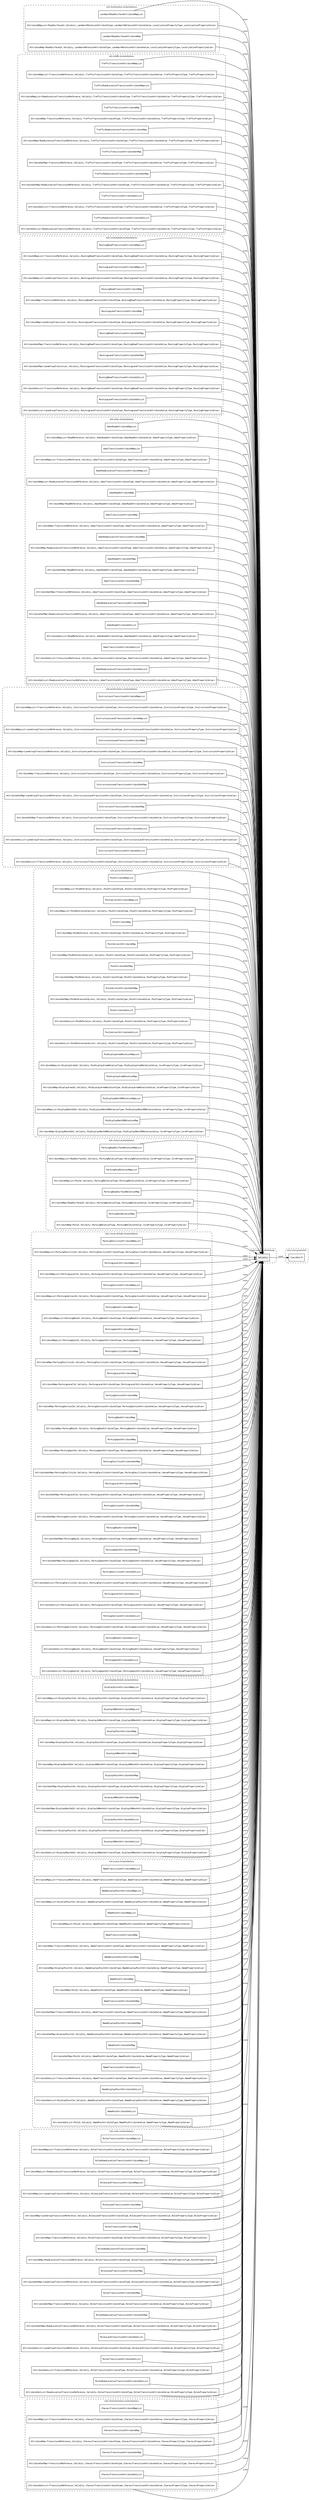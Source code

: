 /**
 * This dot file creates symbol collaboration diagram for Validity.
 */
digraph ZSERIO
{
    node [shape=box, fontsize=10];
    rankdir="LR";
    fontsize=10;
    tooltip="Validity collaboration diagram";

    subgraph "cluster_nds.core.attributemap"
    {
        style="dashed, rounded";
        label="nds.core.attributemap";
        tooltip="Package nds.core.attributemap";
        href="../../../content/packages/nds.core.attributemap.html#Package-nds-core-attributemap";
        target="_parent";

        "Validity" [style="filled", fillcolor="#0000000D", target="_parent", label=<<font face="monospace"><table align="center" border="0" cellspacing="0" cellpadding="0"><tr><td href="../../../content/packages/nds.core.attributemap.html#Structure-Validity" title="Structure defined in nds.core.attributemap">Validity</td></tr></table></font>>];
    }

    subgraph "cluster_nds.core.geometry"
    {
        style="dashed, rounded";
        label="nds.core.geometry";
        tooltip="Package nds.core.geometry";
        href="../../../content/packages/nds.core.geometry.html#Package-nds-core-geometry";
        target="_parent";

        "CoordShift" [target="_parent", label=<<font face="monospace"><table align="center" border="0" cellspacing="0" cellpadding="0"><tr><td href="../../../content/packages/nds.core.geometry.html#Subtype-CoordShift" title="Subtype defined in nds.core.geometry">CoordShift</td></tr></table></font>>];
    }

    subgraph "cluster_nds.localization.instantiations"
    {
        style="dashed, rounded";
        label="nds.localization.instantiations";
        tooltip="Package nds.localization.instantiations";
        href="../../../content/packages/nds.localization.instantiations.html#Package-nds-localization-instantiations";
        target="_parent";

        "LandmarkRoadSurfaceAttributeMapList" [target="_parent", label=<<font face="monospace"><table align="center" border="0" cellspacing="0" cellpadding="0"><tr><td href="../../../content/packages/nds.localization.instantiations.html#InstantiateType-LandmarkRoadSurfaceAttributeMapList" title="InstantiateType defined in nds.localization.instantiations">LandmarkRoadSurfaceAttributeMapList</td></tr></table></font>>];
        "AttributeMapList&lt;RoadSurfaceId,Validity,LandmarkRelationAttributeType,LandmarkRelationAttributeValue,LocalizationPropertyType,LocalizationPropertyValue&gt;" [target="_parent", label=<<font face="monospace"><table align="center" border="0" cellspacing="0" cellpadding="0"><tr><td href="../../../content/packages/nds.core.attributemap.html#Structure-AttributeMapList" title="Structure defined in nds.core.attributemap">AttributeMapList</td><td>&lt;</td><td><table align="center" border="0" cellspacing="0" cellpadding="0"><tr><td href="../../../content/packages/nds.lane.reference.types.html#Subtype-RoadSurfaceId" title="Subtype defined in nds.lane.reference.types">RoadSurfaceId</td></tr></table></td><td>,</td><td><table align="center" border="0" cellspacing="0" cellpadding="0"><tr><td href="../../../content/packages/nds.core.attributemap.html#Structure-Validity" title="Structure defined in nds.core.attributemap">Validity</td></tr></table></td><td>,</td><td><table align="center" border="0" cellspacing="0" cellpadding="0"><tr><td href="../../../content/packages/nds.localization.attributes.html#Enum-LandmarkRelationAttributeType" title="Enum defined in nds.localization.attributes">LandmarkRelationAttributeType</td></tr></table></td><td>,</td><td><table align="center" border="0" cellspacing="0" cellpadding="0"><tr><td href="../../../content/packages/nds.localization.attributes.html#Choice-LandmarkRelationAttributeValue" title="Choice defined in nds.localization.attributes">LandmarkRelationAttributeValue</td></tr></table></td><td>,</td><td><table align="center" border="0" cellspacing="0" cellpadding="0"><tr><td href="../../../content/packages/nds.localization.properties.html#Structure-LocalizationPropertyType" title="Structure defined in nds.localization.properties">LocalizationPropertyType</td></tr></table></td><td>,</td><td><table align="center" border="0" cellspacing="0" cellpadding="0"><tr><td href="../../../content/packages/nds.localization.properties.html#Structure-LocalizationPropertyValue" title="Structure defined in nds.localization.properties">LocalizationPropertyValue</td></tr></table></td><td>&gt;</td></tr></table></font>>];
        "LandmarkRoadSurfaceAttributeMap" [target="_parent", label=<<font face="monospace"><table align="center" border="0" cellspacing="0" cellpadding="0"><tr><td href="../../../content/packages/nds.localization.instantiations.html#InstantiateType-LandmarkRoadSurfaceAttributeMap" title="InstantiateType defined in nds.localization.instantiations">LandmarkRoadSurfaceAttributeMap</td></tr></table></font>>];
        "AttributeMap&lt;RoadSurfaceId,Validity,LandmarkRelationAttributeType,LandmarkRelationAttributeValue,LocalizationPropertyType,LocalizationPropertyValue&gt;" [target="_parent", label=<<font face="monospace"><table align="center" border="0" cellspacing="0" cellpadding="0"><tr><td href="../../../content/packages/nds.core.attributemap.html#Structure-AttributeMap" title="Structure defined in nds.core.attributemap">AttributeMap</td><td>&lt;</td><td><table align="center" border="0" cellspacing="0" cellpadding="0"><tr><td href="../../../content/packages/nds.lane.reference.types.html#Subtype-RoadSurfaceId" title="Subtype defined in nds.lane.reference.types">RoadSurfaceId</td></tr></table></td><td>,</td><td><table align="center" border="0" cellspacing="0" cellpadding="0"><tr><td href="../../../content/packages/nds.core.attributemap.html#Structure-Validity" title="Structure defined in nds.core.attributemap">Validity</td></tr></table></td><td>,</td><td><table align="center" border="0" cellspacing="0" cellpadding="0"><tr><td href="../../../content/packages/nds.localization.attributes.html#Enum-LandmarkRelationAttributeType" title="Enum defined in nds.localization.attributes">LandmarkRelationAttributeType</td></tr></table></td><td>,</td><td><table align="center" border="0" cellspacing="0" cellpadding="0"><tr><td href="../../../content/packages/nds.localization.attributes.html#Choice-LandmarkRelationAttributeValue" title="Choice defined in nds.localization.attributes">LandmarkRelationAttributeValue</td></tr></table></td><td>,</td><td><table align="center" border="0" cellspacing="0" cellpadding="0"><tr><td href="../../../content/packages/nds.localization.properties.html#Structure-LocalizationPropertyType" title="Structure defined in nds.localization.properties">LocalizationPropertyType</td></tr></table></td><td>,</td><td><table align="center" border="0" cellspacing="0" cellpadding="0"><tr><td href="../../../content/packages/nds.localization.properties.html#Structure-LocalizationPropertyValue" title="Structure defined in nds.localization.properties">LocalizationPropertyValue</td></tr></table></td><td>&gt;</td></tr></table></font>>];
    }

    subgraph "cluster_nds.traffic.instantiations"
    {
        style="dashed, rounded";
        label="nds.traffic.instantiations";
        tooltip="Package nds.traffic.instantiations";
        href="../../../content/packages/nds.traffic.instantiations.html#Package-nds-traffic-instantiations";
        target="_parent";

        "TrafficTransitionAttributeMapList" [target="_parent", label=<<font face="monospace"><table align="center" border="0" cellspacing="0" cellpadding="0"><tr><td href="../../../content/packages/nds.traffic.instantiations.html#InstantiateType-TrafficTransitionAttributeMapList" title="InstantiateType defined in nds.traffic.instantiations">TrafficTransitionAttributeMapList</td></tr></table></font>>];
        "AttributeMapList&lt;TransitionReference,Validity,TrafficTransitionAttributeType,TrafficTransitionAttributeValue,TrafficPropertyType,TrafficPropertyValue&gt;" [target="_parent", label=<<font face="monospace"><table align="center" border="0" cellspacing="0" cellpadding="0"><tr><td href="../../../content/packages/nds.core.attributemap.html#Structure-AttributeMapList" title="Structure defined in nds.core.attributemap">AttributeMapList</td><td>&lt;</td><td><table align="center" border="0" cellspacing="0" cellpadding="0"><tr><td href="../../../content/packages/nds.road.reference.types.html#Structure-TransitionReference" title="Structure defined in nds.road.reference.types">TransitionReference</td></tr></table></td><td>,</td><td><table align="center" border="0" cellspacing="0" cellpadding="0"><tr><td href="../../../content/packages/nds.core.attributemap.html#Structure-Validity" title="Structure defined in nds.core.attributemap">Validity</td></tr></table></td><td>,</td><td><table align="center" border="0" cellspacing="0" cellpadding="0"><tr><td href="../../../content/packages/nds.traffic.attributes.html#Enum-TrafficTransitionAttributeType" title="Enum defined in nds.traffic.attributes">TrafficTransitionAttributeType</td></tr></table></td><td>,</td><td><table align="center" border="0" cellspacing="0" cellpadding="0"><tr><td href="../../../content/packages/nds.traffic.attributes.html#Choice-TrafficTransitionAttributeValue" title="Choice defined in nds.traffic.attributes">TrafficTransitionAttributeValue</td></tr></table></td><td>,</td><td><table align="center" border="0" cellspacing="0" cellpadding="0"><tr><td href="../../../content/packages/nds.traffic.properties.html#Structure-TrafficPropertyType" title="Structure defined in nds.traffic.properties">TrafficPropertyType</td></tr></table></td><td>,</td><td><table align="center" border="0" cellspacing="0" cellpadding="0"><tr><td href="../../../content/packages/nds.traffic.properties.html#Structure-TrafficPropertyValue" title="Structure defined in nds.traffic.properties">TrafficPropertyValue</td></tr></table></td><td>&gt;</td></tr></table></font>>];
        "TrafficRoadLocationTransitionAttributeMapList" [target="_parent", label=<<font face="monospace"><table align="center" border="0" cellspacing="0" cellpadding="0"><tr><td href="../../../content/packages/nds.traffic.instantiations.html#InstantiateType-TrafficRoadLocationTransitionAttributeMapList" title="InstantiateType defined in nds.traffic.instantiations">TrafficRoadLocationTransitionAttributeMapList</td></tr></table></font>>];
        "AttributeMapList&lt;RoadLocationTransitionReference,Validity,TrafficTransitionAttributeType,TrafficTransitionAttributeValue,TrafficPropertyType,TrafficPropertyValue&gt;" [target="_parent", label=<<font face="monospace"><table align="center" border="0" cellspacing="0" cellpadding="0"><tr><td href="../../../content/packages/nds.core.attributemap.html#Structure-AttributeMapList" title="Structure defined in nds.core.attributemap">AttributeMapList</td><td>&lt;</td><td><table align="center" border="0" cellspacing="0" cellpadding="0"><tr><td href="../../../content/packages/nds.road.reference.location.html#Structure-RoadLocationTransitionReference" title="Structure defined in nds.road.reference.location">RoadLocationTransitionReference</td></tr></table></td><td>,</td><td><table align="center" border="0" cellspacing="0" cellpadding="0"><tr><td href="../../../content/packages/nds.core.attributemap.html#Structure-Validity" title="Structure defined in nds.core.attributemap">Validity</td></tr></table></td><td>,</td><td><table align="center" border="0" cellspacing="0" cellpadding="0"><tr><td href="../../../content/packages/nds.traffic.attributes.html#Enum-TrafficTransitionAttributeType" title="Enum defined in nds.traffic.attributes">TrafficTransitionAttributeType</td></tr></table></td><td>,</td><td><table align="center" border="0" cellspacing="0" cellpadding="0"><tr><td href="../../../content/packages/nds.traffic.attributes.html#Choice-TrafficTransitionAttributeValue" title="Choice defined in nds.traffic.attributes">TrafficTransitionAttributeValue</td></tr></table></td><td>,</td><td><table align="center" border="0" cellspacing="0" cellpadding="0"><tr><td href="../../../content/packages/nds.traffic.properties.html#Structure-TrafficPropertyType" title="Structure defined in nds.traffic.properties">TrafficPropertyType</td></tr></table></td><td>,</td><td><table align="center" border="0" cellspacing="0" cellpadding="0"><tr><td href="../../../content/packages/nds.traffic.properties.html#Structure-TrafficPropertyValue" title="Structure defined in nds.traffic.properties">TrafficPropertyValue</td></tr></table></td><td>&gt;</td></tr></table></font>>];
        "TrafficTransitionAttributeMap" [target="_parent", label=<<font face="monospace"><table align="center" border="0" cellspacing="0" cellpadding="0"><tr><td href="../../../content/packages/nds.traffic.instantiations.html#InstantiateType-TrafficTransitionAttributeMap" title="InstantiateType defined in nds.traffic.instantiations">TrafficTransitionAttributeMap</td></tr></table></font>>];
        "AttributeMap&lt;TransitionReference,Validity,TrafficTransitionAttributeType,TrafficTransitionAttributeValue,TrafficPropertyType,TrafficPropertyValue&gt;" [target="_parent", label=<<font face="monospace"><table align="center" border="0" cellspacing="0" cellpadding="0"><tr><td href="../../../content/packages/nds.core.attributemap.html#Structure-AttributeMap" title="Structure defined in nds.core.attributemap">AttributeMap</td><td>&lt;</td><td><table align="center" border="0" cellspacing="0" cellpadding="0"><tr><td href="../../../content/packages/nds.road.reference.types.html#Structure-TransitionReference" title="Structure defined in nds.road.reference.types">TransitionReference</td></tr></table></td><td>,</td><td><table align="center" border="0" cellspacing="0" cellpadding="0"><tr><td href="../../../content/packages/nds.core.attributemap.html#Structure-Validity" title="Structure defined in nds.core.attributemap">Validity</td></tr></table></td><td>,</td><td><table align="center" border="0" cellspacing="0" cellpadding="0"><tr><td href="../../../content/packages/nds.traffic.attributes.html#Enum-TrafficTransitionAttributeType" title="Enum defined in nds.traffic.attributes">TrafficTransitionAttributeType</td></tr></table></td><td>,</td><td><table align="center" border="0" cellspacing="0" cellpadding="0"><tr><td href="../../../content/packages/nds.traffic.attributes.html#Choice-TrafficTransitionAttributeValue" title="Choice defined in nds.traffic.attributes">TrafficTransitionAttributeValue</td></tr></table></td><td>,</td><td><table align="center" border="0" cellspacing="0" cellpadding="0"><tr><td href="../../../content/packages/nds.traffic.properties.html#Structure-TrafficPropertyType" title="Structure defined in nds.traffic.properties">TrafficPropertyType</td></tr></table></td><td>,</td><td><table align="center" border="0" cellspacing="0" cellpadding="0"><tr><td href="../../../content/packages/nds.traffic.properties.html#Structure-TrafficPropertyValue" title="Structure defined in nds.traffic.properties">TrafficPropertyValue</td></tr></table></td><td>&gt;</td></tr></table></font>>];
        "TrafficRoadLocationTransitionAttributeMap" [target="_parent", label=<<font face="monospace"><table align="center" border="0" cellspacing="0" cellpadding="0"><tr><td href="../../../content/packages/nds.traffic.instantiations.html#InstantiateType-TrafficRoadLocationTransitionAttributeMap" title="InstantiateType defined in nds.traffic.instantiations">TrafficRoadLocationTransitionAttributeMap</td></tr></table></font>>];
        "AttributeMap&lt;RoadLocationTransitionReference,Validity,TrafficTransitionAttributeType,TrafficTransitionAttributeValue,TrafficPropertyType,TrafficPropertyValue&gt;" [target="_parent", label=<<font face="monospace"><table align="center" border="0" cellspacing="0" cellpadding="0"><tr><td href="../../../content/packages/nds.core.attributemap.html#Structure-AttributeMap" title="Structure defined in nds.core.attributemap">AttributeMap</td><td>&lt;</td><td><table align="center" border="0" cellspacing="0" cellpadding="0"><tr><td href="../../../content/packages/nds.road.reference.location.html#Structure-RoadLocationTransitionReference" title="Structure defined in nds.road.reference.location">RoadLocationTransitionReference</td></tr></table></td><td>,</td><td><table align="center" border="0" cellspacing="0" cellpadding="0"><tr><td href="../../../content/packages/nds.core.attributemap.html#Structure-Validity" title="Structure defined in nds.core.attributemap">Validity</td></tr></table></td><td>,</td><td><table align="center" border="0" cellspacing="0" cellpadding="0"><tr><td href="../../../content/packages/nds.traffic.attributes.html#Enum-TrafficTransitionAttributeType" title="Enum defined in nds.traffic.attributes">TrafficTransitionAttributeType</td></tr></table></td><td>,</td><td><table align="center" border="0" cellspacing="0" cellpadding="0"><tr><td href="../../../content/packages/nds.traffic.attributes.html#Choice-TrafficTransitionAttributeValue" title="Choice defined in nds.traffic.attributes">TrafficTransitionAttributeValue</td></tr></table></td><td>,</td><td><table align="center" border="0" cellspacing="0" cellpadding="0"><tr><td href="../../../content/packages/nds.traffic.properties.html#Structure-TrafficPropertyType" title="Structure defined in nds.traffic.properties">TrafficPropertyType</td></tr></table></td><td>,</td><td><table align="center" border="0" cellspacing="0" cellpadding="0"><tr><td href="../../../content/packages/nds.traffic.properties.html#Structure-TrafficPropertyValue" title="Structure defined in nds.traffic.properties">TrafficPropertyValue</td></tr></table></td><td>&gt;</td></tr></table></font>>];
        "TrafficTransitionAttributeSetMap" [target="_parent", label=<<font face="monospace"><table align="center" border="0" cellspacing="0" cellpadding="0"><tr><td href="../../../content/packages/nds.traffic.instantiations.html#InstantiateType-TrafficTransitionAttributeSetMap" title="InstantiateType defined in nds.traffic.instantiations">TrafficTransitionAttributeSetMap</td></tr></table></font>>];
        "AttributeSetMap&lt;TransitionReference,Validity,TrafficTransitionAttributeType,TrafficTransitionAttributeValue,TrafficPropertyType,TrafficPropertyValue&gt;" [target="_parent", label=<<font face="monospace"><table align="center" border="0" cellspacing="0" cellpadding="0"><tr><td href="../../../content/packages/nds.core.attributemap.html#Structure-AttributeSetMap" title="Structure defined in nds.core.attributemap">AttributeSetMap</td><td>&lt;</td><td><table align="center" border="0" cellspacing="0" cellpadding="0"><tr><td href="../../../content/packages/nds.road.reference.types.html#Structure-TransitionReference" title="Structure defined in nds.road.reference.types">TransitionReference</td></tr></table></td><td>,</td><td><table align="center" border="0" cellspacing="0" cellpadding="0"><tr><td href="../../../content/packages/nds.core.attributemap.html#Structure-Validity" title="Structure defined in nds.core.attributemap">Validity</td></tr></table></td><td>,</td><td><table align="center" border="0" cellspacing="0" cellpadding="0"><tr><td href="../../../content/packages/nds.traffic.attributes.html#Enum-TrafficTransitionAttributeType" title="Enum defined in nds.traffic.attributes">TrafficTransitionAttributeType</td></tr></table></td><td>,</td><td><table align="center" border="0" cellspacing="0" cellpadding="0"><tr><td href="../../../content/packages/nds.traffic.attributes.html#Choice-TrafficTransitionAttributeValue" title="Choice defined in nds.traffic.attributes">TrafficTransitionAttributeValue</td></tr></table></td><td>,</td><td><table align="center" border="0" cellspacing="0" cellpadding="0"><tr><td href="../../../content/packages/nds.traffic.properties.html#Structure-TrafficPropertyType" title="Structure defined in nds.traffic.properties">TrafficPropertyType</td></tr></table></td><td>,</td><td><table align="center" border="0" cellspacing="0" cellpadding="0"><tr><td href="../../../content/packages/nds.traffic.properties.html#Structure-TrafficPropertyValue" title="Structure defined in nds.traffic.properties">TrafficPropertyValue</td></tr></table></td><td>&gt;</td></tr></table></font>>];
        "TrafficRoadLocationTransitionAttributeSetMap" [target="_parent", label=<<font face="monospace"><table align="center" border="0" cellspacing="0" cellpadding="0"><tr><td href="../../../content/packages/nds.traffic.instantiations.html#InstantiateType-TrafficRoadLocationTransitionAttributeSetMap" title="InstantiateType defined in nds.traffic.instantiations">TrafficRoadLocationTransitionAttributeSetMap</td></tr></table></font>>];
        "AttributeSetMap&lt;RoadLocationTransitionReference,Validity,TrafficTransitionAttributeType,TrafficTransitionAttributeValue,TrafficPropertyType,TrafficPropertyValue&gt;" [target="_parent", label=<<font face="monospace"><table align="center" border="0" cellspacing="0" cellpadding="0"><tr><td href="../../../content/packages/nds.core.attributemap.html#Structure-AttributeSetMap" title="Structure defined in nds.core.attributemap">AttributeSetMap</td><td>&lt;</td><td><table align="center" border="0" cellspacing="0" cellpadding="0"><tr><td href="../../../content/packages/nds.road.reference.location.html#Structure-RoadLocationTransitionReference" title="Structure defined in nds.road.reference.location">RoadLocationTransitionReference</td></tr></table></td><td>,</td><td><table align="center" border="0" cellspacing="0" cellpadding="0"><tr><td href="../../../content/packages/nds.core.attributemap.html#Structure-Validity" title="Structure defined in nds.core.attributemap">Validity</td></tr></table></td><td>,</td><td><table align="center" border="0" cellspacing="0" cellpadding="0"><tr><td href="../../../content/packages/nds.traffic.attributes.html#Enum-TrafficTransitionAttributeType" title="Enum defined in nds.traffic.attributes">TrafficTransitionAttributeType</td></tr></table></td><td>,</td><td><table align="center" border="0" cellspacing="0" cellpadding="0"><tr><td href="../../../content/packages/nds.traffic.attributes.html#Choice-TrafficTransitionAttributeValue" title="Choice defined in nds.traffic.attributes">TrafficTransitionAttributeValue</td></tr></table></td><td>,</td><td><table align="center" border="0" cellspacing="0" cellpadding="0"><tr><td href="../../../content/packages/nds.traffic.properties.html#Structure-TrafficPropertyType" title="Structure defined in nds.traffic.properties">TrafficPropertyType</td></tr></table></td><td>,</td><td><table align="center" border="0" cellspacing="0" cellpadding="0"><tr><td href="../../../content/packages/nds.traffic.properties.html#Structure-TrafficPropertyValue" title="Structure defined in nds.traffic.properties">TrafficPropertyValue</td></tr></table></td><td>&gt;</td></tr></table></font>>];
        "TrafficTransitionAttributeSetList" [target="_parent", label=<<font face="monospace"><table align="center" border="0" cellspacing="0" cellpadding="0"><tr><td href="../../../content/packages/nds.traffic.instantiations.html#InstantiateType-TrafficTransitionAttributeSetList" title="InstantiateType defined in nds.traffic.instantiations">TrafficTransitionAttributeSetList</td></tr></table></font>>];
        "AttributeSetList&lt;TransitionReference,Validity,TrafficTransitionAttributeType,TrafficTransitionAttributeValue,TrafficPropertyType,TrafficPropertyValue&gt;" [target="_parent", label=<<font face="monospace"><table align="center" border="0" cellspacing="0" cellpadding="0"><tr><td href="../../../content/packages/nds.core.attributemap.html#Structure-AttributeSetList" title="Structure defined in nds.core.attributemap">AttributeSetList</td><td>&lt;</td><td><table align="center" border="0" cellspacing="0" cellpadding="0"><tr><td href="../../../content/packages/nds.road.reference.types.html#Structure-TransitionReference" title="Structure defined in nds.road.reference.types">TransitionReference</td></tr></table></td><td>,</td><td><table align="center" border="0" cellspacing="0" cellpadding="0"><tr><td href="../../../content/packages/nds.core.attributemap.html#Structure-Validity" title="Structure defined in nds.core.attributemap">Validity</td></tr></table></td><td>,</td><td><table align="center" border="0" cellspacing="0" cellpadding="0"><tr><td href="../../../content/packages/nds.traffic.attributes.html#Enum-TrafficTransitionAttributeType" title="Enum defined in nds.traffic.attributes">TrafficTransitionAttributeType</td></tr></table></td><td>,</td><td><table align="center" border="0" cellspacing="0" cellpadding="0"><tr><td href="../../../content/packages/nds.traffic.attributes.html#Choice-TrafficTransitionAttributeValue" title="Choice defined in nds.traffic.attributes">TrafficTransitionAttributeValue</td></tr></table></td><td>,</td><td><table align="center" border="0" cellspacing="0" cellpadding="0"><tr><td href="../../../content/packages/nds.traffic.properties.html#Structure-TrafficPropertyType" title="Structure defined in nds.traffic.properties">TrafficPropertyType</td></tr></table></td><td>,</td><td><table align="center" border="0" cellspacing="0" cellpadding="0"><tr><td href="../../../content/packages/nds.traffic.properties.html#Structure-TrafficPropertyValue" title="Structure defined in nds.traffic.properties">TrafficPropertyValue</td></tr></table></td><td>&gt;</td></tr></table></font>>];
        "TrafficRoadLocationTransitionAttributeSetList" [target="_parent", label=<<font face="monospace"><table align="center" border="0" cellspacing="0" cellpadding="0"><tr><td href="../../../content/packages/nds.traffic.instantiations.html#InstantiateType-TrafficRoadLocationTransitionAttributeSetList" title="InstantiateType defined in nds.traffic.instantiations">TrafficRoadLocationTransitionAttributeSetList</td></tr></table></font>>];
        "AttributeSetList&lt;RoadLocationTransitionReference,Validity,TrafficTransitionAttributeType,TrafficTransitionAttributeValue,TrafficPropertyType,TrafficPropertyValue&gt;" [target="_parent", label=<<font face="monospace"><table align="center" border="0" cellspacing="0" cellpadding="0"><tr><td href="../../../content/packages/nds.core.attributemap.html#Structure-AttributeSetList" title="Structure defined in nds.core.attributemap">AttributeSetList</td><td>&lt;</td><td><table align="center" border="0" cellspacing="0" cellpadding="0"><tr><td href="../../../content/packages/nds.road.reference.location.html#Structure-RoadLocationTransitionReference" title="Structure defined in nds.road.reference.location">RoadLocationTransitionReference</td></tr></table></td><td>,</td><td><table align="center" border="0" cellspacing="0" cellpadding="0"><tr><td href="../../../content/packages/nds.core.attributemap.html#Structure-Validity" title="Structure defined in nds.core.attributemap">Validity</td></tr></table></td><td>,</td><td><table align="center" border="0" cellspacing="0" cellpadding="0"><tr><td href="../../../content/packages/nds.traffic.attributes.html#Enum-TrafficTransitionAttributeType" title="Enum defined in nds.traffic.attributes">TrafficTransitionAttributeType</td></tr></table></td><td>,</td><td><table align="center" border="0" cellspacing="0" cellpadding="0"><tr><td href="../../../content/packages/nds.traffic.attributes.html#Choice-TrafficTransitionAttributeValue" title="Choice defined in nds.traffic.attributes">TrafficTransitionAttributeValue</td></tr></table></td><td>,</td><td><table align="center" border="0" cellspacing="0" cellpadding="0"><tr><td href="../../../content/packages/nds.traffic.properties.html#Structure-TrafficPropertyType" title="Structure defined in nds.traffic.properties">TrafficPropertyType</td></tr></table></td><td>,</td><td><table align="center" border="0" cellspacing="0" cellpadding="0"><tr><td href="../../../content/packages/nds.traffic.properties.html#Structure-TrafficPropertyValue" title="Structure defined in nds.traffic.properties">TrafficPropertyValue</td></tr></table></td><td>&gt;</td></tr></table></font>>];
    }

    subgraph "cluster_nds.routingdata.instantiations"
    {
        style="dashed, rounded";
        label="nds.routingdata.instantiations";
        tooltip="Package nds.routingdata.instantiations";
        href="../../../content/packages/nds.routingdata.instantiations.html#Package-nds-routingdata-instantiations";
        target="_parent";

        "RoutingRoadTransitionAttributeMapList" [target="_parent", label=<<font face="monospace"><table align="center" border="0" cellspacing="0" cellpadding="0"><tr><td href="../../../content/packages/nds.routingdata.instantiations.html#InstantiateType-RoutingRoadTransitionAttributeMapList" title="InstantiateType defined in nds.routingdata.instantiations">RoutingRoadTransitionAttributeMapList</td></tr></table></font>>];
        "AttributeMapList&lt;TransitionReference,Validity,RoutingRoadTransitionAttributeType,RoutingRoadTransitionAttributeValue,RoutingPropertyType,RoutingPropertyValue&gt;" [target="_parent", label=<<font face="monospace"><table align="center" border="0" cellspacing="0" cellpadding="0"><tr><td href="../../../content/packages/nds.core.attributemap.html#Structure-AttributeMapList" title="Structure defined in nds.core.attributemap">AttributeMapList</td><td>&lt;</td><td><table align="center" border="0" cellspacing="0" cellpadding="0"><tr><td href="../../../content/packages/nds.road.reference.types.html#Structure-TransitionReference" title="Structure defined in nds.road.reference.types">TransitionReference</td></tr></table></td><td>,</td><td><table align="center" border="0" cellspacing="0" cellpadding="0"><tr><td href="../../../content/packages/nds.core.attributemap.html#Structure-Validity" title="Structure defined in nds.core.attributemap">Validity</td></tr></table></td><td>,</td><td><table align="center" border="0" cellspacing="0" cellpadding="0"><tr><td href="../../../content/packages/nds.routingdata.attributes.html#Enum-RoutingRoadTransitionAttributeType" title="Enum defined in nds.routingdata.attributes">RoutingRoadTransitionAttributeType</td></tr></table></td><td>,</td><td><table align="center" border="0" cellspacing="0" cellpadding="0"><tr><td href="../../../content/packages/nds.routingdata.attributes.html#Choice-RoutingRoadTransitionAttributeValue" title="Choice defined in nds.routingdata.attributes">RoutingRoadTransitionAttributeValue</td></tr></table></td><td>,</td><td><table align="center" border="0" cellspacing="0" cellpadding="0"><tr><td href="../../../content/packages/nds.routingdata.properties.html#Structure-RoutingPropertyType" title="Structure defined in nds.routingdata.properties">RoutingPropertyType</td></tr></table></td><td>,</td><td><table align="center" border="0" cellspacing="0" cellpadding="0"><tr><td href="../../../content/packages/nds.routingdata.properties.html#Structure-RoutingPropertyValue" title="Structure defined in nds.routingdata.properties">RoutingPropertyValue</td></tr></table></td><td>&gt;</td></tr></table></font>>];
        "RoutingLaneTransitionAttributeMapList" [target="_parent", label=<<font face="monospace"><table align="center" border="0" cellspacing="0" cellpadding="0"><tr><td href="../../../content/packages/nds.routingdata.instantiations.html#InstantiateType-RoutingLaneTransitionAttributeMapList" title="InstantiateType defined in nds.routingdata.instantiations">RoutingLaneTransitionAttributeMapList</td></tr></table></font>>];
        "AttributeMapList&lt;LaneGroupTransition,Validity,RoutingLaneTransitionAttributeType,RoutingLaneTransitionAttributeValue,RoutingPropertyType,RoutingPropertyValue&gt;" [target="_parent", label=<<font face="monospace"><table align="center" border="0" cellspacing="0" cellpadding="0"><tr><td href="../../../content/packages/nds.core.attributemap.html#Structure-AttributeMapList" title="Structure defined in nds.core.attributemap">AttributeMapList</td><td>&lt;</td><td><table align="center" border="0" cellspacing="0" cellpadding="0"><tr><td href="../../../content/packages/nds.lane.reference.types.html#Structure-LaneGroupTransition" title="Structure defined in nds.lane.reference.types">LaneGroupTransition</td></tr></table></td><td>,</td><td><table align="center" border="0" cellspacing="0" cellpadding="0"><tr><td href="../../../content/packages/nds.core.attributemap.html#Structure-Validity" title="Structure defined in nds.core.attributemap">Validity</td></tr></table></td><td>,</td><td><table align="center" border="0" cellspacing="0" cellpadding="0"><tr><td href="../../../content/packages/nds.routingdata.attributes.html#Enum-RoutingLaneTransitionAttributeType" title="Enum defined in nds.routingdata.attributes">RoutingLaneTransitionAttributeType</td></tr></table></td><td>,</td><td><table align="center" border="0" cellspacing="0" cellpadding="0"><tr><td href="../../../content/packages/nds.routingdata.attributes.html#Choice-RoutingLaneTransitionAttributeValue" title="Choice defined in nds.routingdata.attributes">RoutingLaneTransitionAttributeValue</td></tr></table></td><td>,</td><td><table align="center" border="0" cellspacing="0" cellpadding="0"><tr><td href="../../../content/packages/nds.routingdata.properties.html#Structure-RoutingPropertyType" title="Structure defined in nds.routingdata.properties">RoutingPropertyType</td></tr></table></td><td>,</td><td><table align="center" border="0" cellspacing="0" cellpadding="0"><tr><td href="../../../content/packages/nds.routingdata.properties.html#Structure-RoutingPropertyValue" title="Structure defined in nds.routingdata.properties">RoutingPropertyValue</td></tr></table></td><td>&gt;</td></tr></table></font>>];
        "RoutingRoadTransitionAttributeMap" [target="_parent", label=<<font face="monospace"><table align="center" border="0" cellspacing="0" cellpadding="0"><tr><td href="../../../content/packages/nds.routingdata.instantiations.html#InstantiateType-RoutingRoadTransitionAttributeMap" title="InstantiateType defined in nds.routingdata.instantiations">RoutingRoadTransitionAttributeMap</td></tr></table></font>>];
        "AttributeMap&lt;TransitionReference,Validity,RoutingRoadTransitionAttributeType,RoutingRoadTransitionAttributeValue,RoutingPropertyType,RoutingPropertyValue&gt;" [target="_parent", label=<<font face="monospace"><table align="center" border="0" cellspacing="0" cellpadding="0"><tr><td href="../../../content/packages/nds.core.attributemap.html#Structure-AttributeMap" title="Structure defined in nds.core.attributemap">AttributeMap</td><td>&lt;</td><td><table align="center" border="0" cellspacing="0" cellpadding="0"><tr><td href="../../../content/packages/nds.road.reference.types.html#Structure-TransitionReference" title="Structure defined in nds.road.reference.types">TransitionReference</td></tr></table></td><td>,</td><td><table align="center" border="0" cellspacing="0" cellpadding="0"><tr><td href="../../../content/packages/nds.core.attributemap.html#Structure-Validity" title="Structure defined in nds.core.attributemap">Validity</td></tr></table></td><td>,</td><td><table align="center" border="0" cellspacing="0" cellpadding="0"><tr><td href="../../../content/packages/nds.routingdata.attributes.html#Enum-RoutingRoadTransitionAttributeType" title="Enum defined in nds.routingdata.attributes">RoutingRoadTransitionAttributeType</td></tr></table></td><td>,</td><td><table align="center" border="0" cellspacing="0" cellpadding="0"><tr><td href="../../../content/packages/nds.routingdata.attributes.html#Choice-RoutingRoadTransitionAttributeValue" title="Choice defined in nds.routingdata.attributes">RoutingRoadTransitionAttributeValue</td></tr></table></td><td>,</td><td><table align="center" border="0" cellspacing="0" cellpadding="0"><tr><td href="../../../content/packages/nds.routingdata.properties.html#Structure-RoutingPropertyType" title="Structure defined in nds.routingdata.properties">RoutingPropertyType</td></tr></table></td><td>,</td><td><table align="center" border="0" cellspacing="0" cellpadding="0"><tr><td href="../../../content/packages/nds.routingdata.properties.html#Structure-RoutingPropertyValue" title="Structure defined in nds.routingdata.properties">RoutingPropertyValue</td></tr></table></td><td>&gt;</td></tr></table></font>>];
        "RoutingLaneTransitionAttributeMap" [target="_parent", label=<<font face="monospace"><table align="center" border="0" cellspacing="0" cellpadding="0"><tr><td href="../../../content/packages/nds.routingdata.instantiations.html#InstantiateType-RoutingLaneTransitionAttributeMap" title="InstantiateType defined in nds.routingdata.instantiations">RoutingLaneTransitionAttributeMap</td></tr></table></font>>];
        "AttributeMap&lt;LaneGroupTransition,Validity,RoutingLaneTransitionAttributeType,RoutingLaneTransitionAttributeValue,RoutingPropertyType,RoutingPropertyValue&gt;" [target="_parent", label=<<font face="monospace"><table align="center" border="0" cellspacing="0" cellpadding="0"><tr><td href="../../../content/packages/nds.core.attributemap.html#Structure-AttributeMap" title="Structure defined in nds.core.attributemap">AttributeMap</td><td>&lt;</td><td><table align="center" border="0" cellspacing="0" cellpadding="0"><tr><td href="../../../content/packages/nds.lane.reference.types.html#Structure-LaneGroupTransition" title="Structure defined in nds.lane.reference.types">LaneGroupTransition</td></tr></table></td><td>,</td><td><table align="center" border="0" cellspacing="0" cellpadding="0"><tr><td href="../../../content/packages/nds.core.attributemap.html#Structure-Validity" title="Structure defined in nds.core.attributemap">Validity</td></tr></table></td><td>,</td><td><table align="center" border="0" cellspacing="0" cellpadding="0"><tr><td href="../../../content/packages/nds.routingdata.attributes.html#Enum-RoutingLaneTransitionAttributeType" title="Enum defined in nds.routingdata.attributes">RoutingLaneTransitionAttributeType</td></tr></table></td><td>,</td><td><table align="center" border="0" cellspacing="0" cellpadding="0"><tr><td href="../../../content/packages/nds.routingdata.attributes.html#Choice-RoutingLaneTransitionAttributeValue" title="Choice defined in nds.routingdata.attributes">RoutingLaneTransitionAttributeValue</td></tr></table></td><td>,</td><td><table align="center" border="0" cellspacing="0" cellpadding="0"><tr><td href="../../../content/packages/nds.routingdata.properties.html#Structure-RoutingPropertyType" title="Structure defined in nds.routingdata.properties">RoutingPropertyType</td></tr></table></td><td>,</td><td><table align="center" border="0" cellspacing="0" cellpadding="0"><tr><td href="../../../content/packages/nds.routingdata.properties.html#Structure-RoutingPropertyValue" title="Structure defined in nds.routingdata.properties">RoutingPropertyValue</td></tr></table></td><td>&gt;</td></tr></table></font>>];
        "RoutingRoadTransitionAttributeSetMap" [target="_parent", label=<<font face="monospace"><table align="center" border="0" cellspacing="0" cellpadding="0"><tr><td href="../../../content/packages/nds.routingdata.instantiations.html#InstantiateType-RoutingRoadTransitionAttributeSetMap" title="InstantiateType defined in nds.routingdata.instantiations">RoutingRoadTransitionAttributeSetMap</td></tr></table></font>>];
        "AttributeSetMap&lt;TransitionReference,Validity,RoutingRoadTransitionAttributeType,RoutingRoadTransitionAttributeValue,RoutingPropertyType,RoutingPropertyValue&gt;" [target="_parent", label=<<font face="monospace"><table align="center" border="0" cellspacing="0" cellpadding="0"><tr><td href="../../../content/packages/nds.core.attributemap.html#Structure-AttributeSetMap" title="Structure defined in nds.core.attributemap">AttributeSetMap</td><td>&lt;</td><td><table align="center" border="0" cellspacing="0" cellpadding="0"><tr><td href="../../../content/packages/nds.road.reference.types.html#Structure-TransitionReference" title="Structure defined in nds.road.reference.types">TransitionReference</td></tr></table></td><td>,</td><td><table align="center" border="0" cellspacing="0" cellpadding="0"><tr><td href="../../../content/packages/nds.core.attributemap.html#Structure-Validity" title="Structure defined in nds.core.attributemap">Validity</td></tr></table></td><td>,</td><td><table align="center" border="0" cellspacing="0" cellpadding="0"><tr><td href="../../../content/packages/nds.routingdata.attributes.html#Enum-RoutingRoadTransitionAttributeType" title="Enum defined in nds.routingdata.attributes">RoutingRoadTransitionAttributeType</td></tr></table></td><td>,</td><td><table align="center" border="0" cellspacing="0" cellpadding="0"><tr><td href="../../../content/packages/nds.routingdata.attributes.html#Choice-RoutingRoadTransitionAttributeValue" title="Choice defined in nds.routingdata.attributes">RoutingRoadTransitionAttributeValue</td></tr></table></td><td>,</td><td><table align="center" border="0" cellspacing="0" cellpadding="0"><tr><td href="../../../content/packages/nds.routingdata.properties.html#Structure-RoutingPropertyType" title="Structure defined in nds.routingdata.properties">RoutingPropertyType</td></tr></table></td><td>,</td><td><table align="center" border="0" cellspacing="0" cellpadding="0"><tr><td href="../../../content/packages/nds.routingdata.properties.html#Structure-RoutingPropertyValue" title="Structure defined in nds.routingdata.properties">RoutingPropertyValue</td></tr></table></td><td>&gt;</td></tr></table></font>>];
        "RoutingLaneTransitionAttributeSetMap" [target="_parent", label=<<font face="monospace"><table align="center" border="0" cellspacing="0" cellpadding="0"><tr><td href="../../../content/packages/nds.routingdata.instantiations.html#InstantiateType-RoutingLaneTransitionAttributeSetMap" title="InstantiateType defined in nds.routingdata.instantiations">RoutingLaneTransitionAttributeSetMap</td></tr></table></font>>];
        "AttributeSetMap&lt;LaneGroupTransition,Validity,RoutingLaneTransitionAttributeType,RoutingLaneTransitionAttributeValue,RoutingPropertyType,RoutingPropertyValue&gt;" [target="_parent", label=<<font face="monospace"><table align="center" border="0" cellspacing="0" cellpadding="0"><tr><td href="../../../content/packages/nds.core.attributemap.html#Structure-AttributeSetMap" title="Structure defined in nds.core.attributemap">AttributeSetMap</td><td>&lt;</td><td><table align="center" border="0" cellspacing="0" cellpadding="0"><tr><td href="../../../content/packages/nds.lane.reference.types.html#Structure-LaneGroupTransition" title="Structure defined in nds.lane.reference.types">LaneGroupTransition</td></tr></table></td><td>,</td><td><table align="center" border="0" cellspacing="0" cellpadding="0"><tr><td href="../../../content/packages/nds.core.attributemap.html#Structure-Validity" title="Structure defined in nds.core.attributemap">Validity</td></tr></table></td><td>,</td><td><table align="center" border="0" cellspacing="0" cellpadding="0"><tr><td href="../../../content/packages/nds.routingdata.attributes.html#Enum-RoutingLaneTransitionAttributeType" title="Enum defined in nds.routingdata.attributes">RoutingLaneTransitionAttributeType</td></tr></table></td><td>,</td><td><table align="center" border="0" cellspacing="0" cellpadding="0"><tr><td href="../../../content/packages/nds.routingdata.attributes.html#Choice-RoutingLaneTransitionAttributeValue" title="Choice defined in nds.routingdata.attributes">RoutingLaneTransitionAttributeValue</td></tr></table></td><td>,</td><td><table align="center" border="0" cellspacing="0" cellpadding="0"><tr><td href="../../../content/packages/nds.routingdata.properties.html#Structure-RoutingPropertyType" title="Structure defined in nds.routingdata.properties">RoutingPropertyType</td></tr></table></td><td>,</td><td><table align="center" border="0" cellspacing="0" cellpadding="0"><tr><td href="../../../content/packages/nds.routingdata.properties.html#Structure-RoutingPropertyValue" title="Structure defined in nds.routingdata.properties">RoutingPropertyValue</td></tr></table></td><td>&gt;</td></tr></table></font>>];
        "RoutingRoadTransitionAttributeSetList" [target="_parent", label=<<font face="monospace"><table align="center" border="0" cellspacing="0" cellpadding="0"><tr><td href="../../../content/packages/nds.routingdata.instantiations.html#InstantiateType-RoutingRoadTransitionAttributeSetList" title="InstantiateType defined in nds.routingdata.instantiations">RoutingRoadTransitionAttributeSetList</td></tr></table></font>>];
        "AttributeSetList&lt;TransitionReference,Validity,RoutingRoadTransitionAttributeType,RoutingRoadTransitionAttributeValue,RoutingPropertyType,RoutingPropertyValue&gt;" [target="_parent", label=<<font face="monospace"><table align="center" border="0" cellspacing="0" cellpadding="0"><tr><td href="../../../content/packages/nds.core.attributemap.html#Structure-AttributeSetList" title="Structure defined in nds.core.attributemap">AttributeSetList</td><td>&lt;</td><td><table align="center" border="0" cellspacing="0" cellpadding="0"><tr><td href="../../../content/packages/nds.road.reference.types.html#Structure-TransitionReference" title="Structure defined in nds.road.reference.types">TransitionReference</td></tr></table></td><td>,</td><td><table align="center" border="0" cellspacing="0" cellpadding="0"><tr><td href="../../../content/packages/nds.core.attributemap.html#Structure-Validity" title="Structure defined in nds.core.attributemap">Validity</td></tr></table></td><td>,</td><td><table align="center" border="0" cellspacing="0" cellpadding="0"><tr><td href="../../../content/packages/nds.routingdata.attributes.html#Enum-RoutingRoadTransitionAttributeType" title="Enum defined in nds.routingdata.attributes">RoutingRoadTransitionAttributeType</td></tr></table></td><td>,</td><td><table align="center" border="0" cellspacing="0" cellpadding="0"><tr><td href="../../../content/packages/nds.routingdata.attributes.html#Choice-RoutingRoadTransitionAttributeValue" title="Choice defined in nds.routingdata.attributes">RoutingRoadTransitionAttributeValue</td></tr></table></td><td>,</td><td><table align="center" border="0" cellspacing="0" cellpadding="0"><tr><td href="../../../content/packages/nds.routingdata.properties.html#Structure-RoutingPropertyType" title="Structure defined in nds.routingdata.properties">RoutingPropertyType</td></tr></table></td><td>,</td><td><table align="center" border="0" cellspacing="0" cellpadding="0"><tr><td href="../../../content/packages/nds.routingdata.properties.html#Structure-RoutingPropertyValue" title="Structure defined in nds.routingdata.properties">RoutingPropertyValue</td></tr></table></td><td>&gt;</td></tr></table></font>>];
        "RoutingLaneTransitionAttributeSetList" [target="_parent", label=<<font face="monospace"><table align="center" border="0" cellspacing="0" cellpadding="0"><tr><td href="../../../content/packages/nds.routingdata.instantiations.html#InstantiateType-RoutingLaneTransitionAttributeSetList" title="InstantiateType defined in nds.routingdata.instantiations">RoutingLaneTransitionAttributeSetList</td></tr></table></font>>];
        "AttributeSetList&lt;LaneGroupTransition,Validity,RoutingLaneTransitionAttributeType,RoutingLaneTransitionAttributeValue,RoutingPropertyType,RoutingPropertyValue&gt;" [target="_parent", label=<<font face="monospace"><table align="center" border="0" cellspacing="0" cellpadding="0"><tr><td href="../../../content/packages/nds.core.attributemap.html#Structure-AttributeSetList" title="Structure defined in nds.core.attributemap">AttributeSetList</td><td>&lt;</td><td><table align="center" border="0" cellspacing="0" cellpadding="0"><tr><td href="../../../content/packages/nds.lane.reference.types.html#Structure-LaneGroupTransition" title="Structure defined in nds.lane.reference.types">LaneGroupTransition</td></tr></table></td><td>,</td><td><table align="center" border="0" cellspacing="0" cellpadding="0"><tr><td href="../../../content/packages/nds.core.attributemap.html#Structure-Validity" title="Structure defined in nds.core.attributemap">Validity</td></tr></table></td><td>,</td><td><table align="center" border="0" cellspacing="0" cellpadding="0"><tr><td href="../../../content/packages/nds.routingdata.attributes.html#Enum-RoutingLaneTransitionAttributeType" title="Enum defined in nds.routingdata.attributes">RoutingLaneTransitionAttributeType</td></tr></table></td><td>,</td><td><table align="center" border="0" cellspacing="0" cellpadding="0"><tr><td href="../../../content/packages/nds.routingdata.attributes.html#Choice-RoutingLaneTransitionAttributeValue" title="Choice defined in nds.routingdata.attributes">RoutingLaneTransitionAttributeValue</td></tr></table></td><td>,</td><td><table align="center" border="0" cellspacing="0" cellpadding="0"><tr><td href="../../../content/packages/nds.routingdata.properties.html#Structure-RoutingPropertyType" title="Structure defined in nds.routingdata.properties">RoutingPropertyType</td></tr></table></td><td>,</td><td><table align="center" border="0" cellspacing="0" cellpadding="0"><tr><td href="../../../content/packages/nds.routingdata.properties.html#Structure-RoutingPropertyValue" title="Structure defined in nds.routingdata.properties">RoutingPropertyValue</td></tr></table></td><td>&gt;</td></tr></table></font>>];
    }

    subgraph "cluster_nds.adas.instantiations"
    {
        style="dashed, rounded";
        label="nds.adas.instantiations";
        tooltip="Package nds.adas.instantiations";
        href="../../../content/packages/nds.adas.instantiations.html#Package-nds-adas-instantiations";
        target="_parent";

        "AdasRoadAttributeMapList" [target="_parent", label=<<font face="monospace"><table align="center" border="0" cellspacing="0" cellpadding="0"><tr><td href="../../../content/packages/nds.adas.instantiations.html#InstantiateType-AdasRoadAttributeMapList" title="InstantiateType defined in nds.adas.instantiations">AdasRoadAttributeMapList</td></tr></table></font>>];
        "AttributeMapList&lt;RoadReference,Validity,AdasRoadAttributeType,AdasRoadAttributeValue,AdasPropertyType,AdasPropertyValue&gt;" [target="_parent", label=<<font face="monospace"><table align="center" border="0" cellspacing="0" cellpadding="0"><tr><td href="../../../content/packages/nds.core.attributemap.html#Structure-AttributeMapList" title="Structure defined in nds.core.attributemap">AttributeMapList</td><td>&lt;</td><td><table align="center" border="0" cellspacing="0" cellpadding="0"><tr><td href="../../../content/packages/nds.road.reference.types.html#Structure-RoadReference" title="Structure defined in nds.road.reference.types">RoadReference</td></tr></table></td><td>,</td><td><table align="center" border="0" cellspacing="0" cellpadding="0"><tr><td href="../../../content/packages/nds.core.attributemap.html#Structure-Validity" title="Structure defined in nds.core.attributemap">Validity</td></tr></table></td><td>,</td><td><table align="center" border="0" cellspacing="0" cellpadding="0"><tr><td href="../../../content/packages/nds.adas.attributes.html#Enum-AdasRoadAttributeType" title="Enum defined in nds.adas.attributes">AdasRoadAttributeType</td></tr></table></td><td>,</td><td><table align="center" border="0" cellspacing="0" cellpadding="0"><tr><td href="../../../content/packages/nds.adas.attributes.html#Choice-AdasRoadAttributeValue" title="Choice defined in nds.adas.attributes">AdasRoadAttributeValue</td></tr></table></td><td>,</td><td><table align="center" border="0" cellspacing="0" cellpadding="0"><tr><td href="../../../content/packages/nds.adas.properties.html#Structure-AdasPropertyType" title="Structure defined in nds.adas.properties">AdasPropertyType</td></tr></table></td><td>,</td><td><table align="center" border="0" cellspacing="0" cellpadding="0"><tr><td href="../../../content/packages/nds.adas.properties.html#Structure-AdasPropertyValue" title="Structure defined in nds.adas.properties">AdasPropertyValue</td></tr></table></td><td>&gt;</td></tr></table></font>>];
        "AdasTransitionAttributeMapList" [target="_parent", label=<<font face="monospace"><table align="center" border="0" cellspacing="0" cellpadding="0"><tr><td href="../../../content/packages/nds.adas.instantiations.html#InstantiateType-AdasTransitionAttributeMapList" title="InstantiateType defined in nds.adas.instantiations">AdasTransitionAttributeMapList</td></tr></table></font>>];
        "AttributeMapList&lt;TransitionReference,Validity,AdasTransitionAttributeType,AdasTransitionAttributeValue,AdasPropertyType,AdasPropertyValue&gt;" [target="_parent", label=<<font face="monospace"><table align="center" border="0" cellspacing="0" cellpadding="0"><tr><td href="../../../content/packages/nds.core.attributemap.html#Structure-AttributeMapList" title="Structure defined in nds.core.attributemap">AttributeMapList</td><td>&lt;</td><td><table align="center" border="0" cellspacing="0" cellpadding="0"><tr><td href="../../../content/packages/nds.road.reference.types.html#Structure-TransitionReference" title="Structure defined in nds.road.reference.types">TransitionReference</td></tr></table></td><td>,</td><td><table align="center" border="0" cellspacing="0" cellpadding="0"><tr><td href="../../../content/packages/nds.core.attributemap.html#Structure-Validity" title="Structure defined in nds.core.attributemap">Validity</td></tr></table></td><td>,</td><td><table align="center" border="0" cellspacing="0" cellpadding="0"><tr><td href="../../../content/packages/nds.adas.attributes.html#Enum-AdasTransitionAttributeType" title="Enum defined in nds.adas.attributes">AdasTransitionAttributeType</td></tr></table></td><td>,</td><td><table align="center" border="0" cellspacing="0" cellpadding="0"><tr><td href="../../../content/packages/nds.adas.attributes.html#Choice-AdasTransitionAttributeValue" title="Choice defined in nds.adas.attributes">AdasTransitionAttributeValue</td></tr></table></td><td>,</td><td><table align="center" border="0" cellspacing="0" cellpadding="0"><tr><td href="../../../content/packages/nds.adas.properties.html#Structure-AdasPropertyType" title="Structure defined in nds.adas.properties">AdasPropertyType</td></tr></table></td><td>,</td><td><table align="center" border="0" cellspacing="0" cellpadding="0"><tr><td href="../../../content/packages/nds.adas.properties.html#Structure-AdasPropertyValue" title="Structure defined in nds.adas.properties">AdasPropertyValue</td></tr></table></td><td>&gt;</td></tr></table></font>>];
        "AdasRoadLocationTransitionAttributeMapList" [target="_parent", label=<<font face="monospace"><table align="center" border="0" cellspacing="0" cellpadding="0"><tr><td href="../../../content/packages/nds.adas.instantiations.html#InstantiateType-AdasRoadLocationTransitionAttributeMapList" title="InstantiateType defined in nds.adas.instantiations">AdasRoadLocationTransitionAttributeMapList</td></tr></table></font>>];
        "AttributeMapList&lt;RoadLocationTransitionReference,Validity,AdasTransitionAttributeType,AdasTransitionAttributeValue,AdasPropertyType,AdasPropertyValue&gt;" [target="_parent", label=<<font face="monospace"><table align="center" border="0" cellspacing="0" cellpadding="0"><tr><td href="../../../content/packages/nds.core.attributemap.html#Structure-AttributeMapList" title="Structure defined in nds.core.attributemap">AttributeMapList</td><td>&lt;</td><td><table align="center" border="0" cellspacing="0" cellpadding="0"><tr><td href="../../../content/packages/nds.road.reference.location.html#Structure-RoadLocationTransitionReference" title="Structure defined in nds.road.reference.location">RoadLocationTransitionReference</td></tr></table></td><td>,</td><td><table align="center" border="0" cellspacing="0" cellpadding="0"><tr><td href="../../../content/packages/nds.core.attributemap.html#Structure-Validity" title="Structure defined in nds.core.attributemap">Validity</td></tr></table></td><td>,</td><td><table align="center" border="0" cellspacing="0" cellpadding="0"><tr><td href="../../../content/packages/nds.adas.attributes.html#Enum-AdasTransitionAttributeType" title="Enum defined in nds.adas.attributes">AdasTransitionAttributeType</td></tr></table></td><td>,</td><td><table align="center" border="0" cellspacing="0" cellpadding="0"><tr><td href="../../../content/packages/nds.adas.attributes.html#Choice-AdasTransitionAttributeValue" title="Choice defined in nds.adas.attributes">AdasTransitionAttributeValue</td></tr></table></td><td>,</td><td><table align="center" border="0" cellspacing="0" cellpadding="0"><tr><td href="../../../content/packages/nds.adas.properties.html#Structure-AdasPropertyType" title="Structure defined in nds.adas.properties">AdasPropertyType</td></tr></table></td><td>,</td><td><table align="center" border="0" cellspacing="0" cellpadding="0"><tr><td href="../../../content/packages/nds.adas.properties.html#Structure-AdasPropertyValue" title="Structure defined in nds.adas.properties">AdasPropertyValue</td></tr></table></td><td>&gt;</td></tr></table></font>>];
        "AdasRoadAttributeMap" [target="_parent", label=<<font face="monospace"><table align="center" border="0" cellspacing="0" cellpadding="0"><tr><td href="../../../content/packages/nds.adas.instantiations.html#InstantiateType-AdasRoadAttributeMap" title="InstantiateType defined in nds.adas.instantiations">AdasRoadAttributeMap</td></tr></table></font>>];
        "AttributeMap&lt;RoadReference,Validity,AdasRoadAttributeType,AdasRoadAttributeValue,AdasPropertyType,AdasPropertyValue&gt;" [target="_parent", label=<<font face="monospace"><table align="center" border="0" cellspacing="0" cellpadding="0"><tr><td href="../../../content/packages/nds.core.attributemap.html#Structure-AttributeMap" title="Structure defined in nds.core.attributemap">AttributeMap</td><td>&lt;</td><td><table align="center" border="0" cellspacing="0" cellpadding="0"><tr><td href="../../../content/packages/nds.road.reference.types.html#Structure-RoadReference" title="Structure defined in nds.road.reference.types">RoadReference</td></tr></table></td><td>,</td><td><table align="center" border="0" cellspacing="0" cellpadding="0"><tr><td href="../../../content/packages/nds.core.attributemap.html#Structure-Validity" title="Structure defined in nds.core.attributemap">Validity</td></tr></table></td><td>,</td><td><table align="center" border="0" cellspacing="0" cellpadding="0"><tr><td href="../../../content/packages/nds.adas.attributes.html#Enum-AdasRoadAttributeType" title="Enum defined in nds.adas.attributes">AdasRoadAttributeType</td></tr></table></td><td>,</td><td><table align="center" border="0" cellspacing="0" cellpadding="0"><tr><td href="../../../content/packages/nds.adas.attributes.html#Choice-AdasRoadAttributeValue" title="Choice defined in nds.adas.attributes">AdasRoadAttributeValue</td></tr></table></td><td>,</td><td><table align="center" border="0" cellspacing="0" cellpadding="0"><tr><td href="../../../content/packages/nds.adas.properties.html#Structure-AdasPropertyType" title="Structure defined in nds.adas.properties">AdasPropertyType</td></tr></table></td><td>,</td><td><table align="center" border="0" cellspacing="0" cellpadding="0"><tr><td href="../../../content/packages/nds.adas.properties.html#Structure-AdasPropertyValue" title="Structure defined in nds.adas.properties">AdasPropertyValue</td></tr></table></td><td>&gt;</td></tr></table></font>>];
        "AdasTransitionAttributeMap" [target="_parent", label=<<font face="monospace"><table align="center" border="0" cellspacing="0" cellpadding="0"><tr><td href="../../../content/packages/nds.adas.instantiations.html#InstantiateType-AdasTransitionAttributeMap" title="InstantiateType defined in nds.adas.instantiations">AdasTransitionAttributeMap</td></tr></table></font>>];
        "AttributeMap&lt;TransitionReference,Validity,AdasTransitionAttributeType,AdasTransitionAttributeValue,AdasPropertyType,AdasPropertyValue&gt;" [target="_parent", label=<<font face="monospace"><table align="center" border="0" cellspacing="0" cellpadding="0"><tr><td href="../../../content/packages/nds.core.attributemap.html#Structure-AttributeMap" title="Structure defined in nds.core.attributemap">AttributeMap</td><td>&lt;</td><td><table align="center" border="0" cellspacing="0" cellpadding="0"><tr><td href="../../../content/packages/nds.road.reference.types.html#Structure-TransitionReference" title="Structure defined in nds.road.reference.types">TransitionReference</td></tr></table></td><td>,</td><td><table align="center" border="0" cellspacing="0" cellpadding="0"><tr><td href="../../../content/packages/nds.core.attributemap.html#Structure-Validity" title="Structure defined in nds.core.attributemap">Validity</td></tr></table></td><td>,</td><td><table align="center" border="0" cellspacing="0" cellpadding="0"><tr><td href="../../../content/packages/nds.adas.attributes.html#Enum-AdasTransitionAttributeType" title="Enum defined in nds.adas.attributes">AdasTransitionAttributeType</td></tr></table></td><td>,</td><td><table align="center" border="0" cellspacing="0" cellpadding="0"><tr><td href="../../../content/packages/nds.adas.attributes.html#Choice-AdasTransitionAttributeValue" title="Choice defined in nds.adas.attributes">AdasTransitionAttributeValue</td></tr></table></td><td>,</td><td><table align="center" border="0" cellspacing="0" cellpadding="0"><tr><td href="../../../content/packages/nds.adas.properties.html#Structure-AdasPropertyType" title="Structure defined in nds.adas.properties">AdasPropertyType</td></tr></table></td><td>,</td><td><table align="center" border="0" cellspacing="0" cellpadding="0"><tr><td href="../../../content/packages/nds.adas.properties.html#Structure-AdasPropertyValue" title="Structure defined in nds.adas.properties">AdasPropertyValue</td></tr></table></td><td>&gt;</td></tr></table></font>>];
        "AdasRoadLocationTransitionAttributeMap" [target="_parent", label=<<font face="monospace"><table align="center" border="0" cellspacing="0" cellpadding="0"><tr><td href="../../../content/packages/nds.adas.instantiations.html#InstantiateType-AdasRoadLocationTransitionAttributeMap" title="InstantiateType defined in nds.adas.instantiations">AdasRoadLocationTransitionAttributeMap</td></tr></table></font>>];
        "AttributeMap&lt;RoadLocationTransitionReference,Validity,AdasTransitionAttributeType,AdasTransitionAttributeValue,AdasPropertyType,AdasPropertyValue&gt;" [target="_parent", label=<<font face="monospace"><table align="center" border="0" cellspacing="0" cellpadding="0"><tr><td href="../../../content/packages/nds.core.attributemap.html#Structure-AttributeMap" title="Structure defined in nds.core.attributemap">AttributeMap</td><td>&lt;</td><td><table align="center" border="0" cellspacing="0" cellpadding="0"><tr><td href="../../../content/packages/nds.road.reference.location.html#Structure-RoadLocationTransitionReference" title="Structure defined in nds.road.reference.location">RoadLocationTransitionReference</td></tr></table></td><td>,</td><td><table align="center" border="0" cellspacing="0" cellpadding="0"><tr><td href="../../../content/packages/nds.core.attributemap.html#Structure-Validity" title="Structure defined in nds.core.attributemap">Validity</td></tr></table></td><td>,</td><td><table align="center" border="0" cellspacing="0" cellpadding="0"><tr><td href="../../../content/packages/nds.adas.attributes.html#Enum-AdasTransitionAttributeType" title="Enum defined in nds.adas.attributes">AdasTransitionAttributeType</td></tr></table></td><td>,</td><td><table align="center" border="0" cellspacing="0" cellpadding="0"><tr><td href="../../../content/packages/nds.adas.attributes.html#Choice-AdasTransitionAttributeValue" title="Choice defined in nds.adas.attributes">AdasTransitionAttributeValue</td></tr></table></td><td>,</td><td><table align="center" border="0" cellspacing="0" cellpadding="0"><tr><td href="../../../content/packages/nds.adas.properties.html#Structure-AdasPropertyType" title="Structure defined in nds.adas.properties">AdasPropertyType</td></tr></table></td><td>,</td><td><table align="center" border="0" cellspacing="0" cellpadding="0"><tr><td href="../../../content/packages/nds.adas.properties.html#Structure-AdasPropertyValue" title="Structure defined in nds.adas.properties">AdasPropertyValue</td></tr></table></td><td>&gt;</td></tr></table></font>>];
        "AdasRoadAttributeSetMap" [target="_parent", label=<<font face="monospace"><table align="center" border="0" cellspacing="0" cellpadding="0"><tr><td href="../../../content/packages/nds.adas.instantiations.html#InstantiateType-AdasRoadAttributeSetMap" title="InstantiateType defined in nds.adas.instantiations">AdasRoadAttributeSetMap</td></tr></table></font>>];
        "AttributeSetMap&lt;RoadReference,Validity,AdasRoadAttributeType,AdasRoadAttributeValue,AdasPropertyType,AdasPropertyValue&gt;" [target="_parent", label=<<font face="monospace"><table align="center" border="0" cellspacing="0" cellpadding="0"><tr><td href="../../../content/packages/nds.core.attributemap.html#Structure-AttributeSetMap" title="Structure defined in nds.core.attributemap">AttributeSetMap</td><td>&lt;</td><td><table align="center" border="0" cellspacing="0" cellpadding="0"><tr><td href="../../../content/packages/nds.road.reference.types.html#Structure-RoadReference" title="Structure defined in nds.road.reference.types">RoadReference</td></tr></table></td><td>,</td><td><table align="center" border="0" cellspacing="0" cellpadding="0"><tr><td href="../../../content/packages/nds.core.attributemap.html#Structure-Validity" title="Structure defined in nds.core.attributemap">Validity</td></tr></table></td><td>,</td><td><table align="center" border="0" cellspacing="0" cellpadding="0"><tr><td href="../../../content/packages/nds.adas.attributes.html#Enum-AdasRoadAttributeType" title="Enum defined in nds.adas.attributes">AdasRoadAttributeType</td></tr></table></td><td>,</td><td><table align="center" border="0" cellspacing="0" cellpadding="0"><tr><td href="../../../content/packages/nds.adas.attributes.html#Choice-AdasRoadAttributeValue" title="Choice defined in nds.adas.attributes">AdasRoadAttributeValue</td></tr></table></td><td>,</td><td><table align="center" border="0" cellspacing="0" cellpadding="0"><tr><td href="../../../content/packages/nds.adas.properties.html#Structure-AdasPropertyType" title="Structure defined in nds.adas.properties">AdasPropertyType</td></tr></table></td><td>,</td><td><table align="center" border="0" cellspacing="0" cellpadding="0"><tr><td href="../../../content/packages/nds.adas.properties.html#Structure-AdasPropertyValue" title="Structure defined in nds.adas.properties">AdasPropertyValue</td></tr></table></td><td>&gt;</td></tr></table></font>>];
        "AdasTransitionAttributeSetMap" [target="_parent", label=<<font face="monospace"><table align="center" border="0" cellspacing="0" cellpadding="0"><tr><td href="../../../content/packages/nds.adas.instantiations.html#InstantiateType-AdasTransitionAttributeSetMap" title="InstantiateType defined in nds.adas.instantiations">AdasTransitionAttributeSetMap</td></tr></table></font>>];
        "AttributeSetMap&lt;TransitionReference,Validity,AdasTransitionAttributeType,AdasTransitionAttributeValue,AdasPropertyType,AdasPropertyValue&gt;" [target="_parent", label=<<font face="monospace"><table align="center" border="0" cellspacing="0" cellpadding="0"><tr><td href="../../../content/packages/nds.core.attributemap.html#Structure-AttributeSetMap" title="Structure defined in nds.core.attributemap">AttributeSetMap</td><td>&lt;</td><td><table align="center" border="0" cellspacing="0" cellpadding="0"><tr><td href="../../../content/packages/nds.road.reference.types.html#Structure-TransitionReference" title="Structure defined in nds.road.reference.types">TransitionReference</td></tr></table></td><td>,</td><td><table align="center" border="0" cellspacing="0" cellpadding="0"><tr><td href="../../../content/packages/nds.core.attributemap.html#Structure-Validity" title="Structure defined in nds.core.attributemap">Validity</td></tr></table></td><td>,</td><td><table align="center" border="0" cellspacing="0" cellpadding="0"><tr><td href="../../../content/packages/nds.adas.attributes.html#Enum-AdasTransitionAttributeType" title="Enum defined in nds.adas.attributes">AdasTransitionAttributeType</td></tr></table></td><td>,</td><td><table align="center" border="0" cellspacing="0" cellpadding="0"><tr><td href="../../../content/packages/nds.adas.attributes.html#Choice-AdasTransitionAttributeValue" title="Choice defined in nds.adas.attributes">AdasTransitionAttributeValue</td></tr></table></td><td>,</td><td><table align="center" border="0" cellspacing="0" cellpadding="0"><tr><td href="../../../content/packages/nds.adas.properties.html#Structure-AdasPropertyType" title="Structure defined in nds.adas.properties">AdasPropertyType</td></tr></table></td><td>,</td><td><table align="center" border="0" cellspacing="0" cellpadding="0"><tr><td href="../../../content/packages/nds.adas.properties.html#Structure-AdasPropertyValue" title="Structure defined in nds.adas.properties">AdasPropertyValue</td></tr></table></td><td>&gt;</td></tr></table></font>>];
        "AdasRoadLocationTransitionAttributeSetMap" [target="_parent", label=<<font face="monospace"><table align="center" border="0" cellspacing="0" cellpadding="0"><tr><td href="../../../content/packages/nds.adas.instantiations.html#InstantiateType-AdasRoadLocationTransitionAttributeSetMap" title="InstantiateType defined in nds.adas.instantiations">AdasRoadLocationTransitionAttributeSetMap</td></tr></table></font>>];
        "AttributeSetMap&lt;RoadLocationTransitionReference,Validity,AdasTransitionAttributeType,AdasTransitionAttributeValue,AdasPropertyType,AdasPropertyValue&gt;" [target="_parent", label=<<font face="monospace"><table align="center" border="0" cellspacing="0" cellpadding="0"><tr><td href="../../../content/packages/nds.core.attributemap.html#Structure-AttributeSetMap" title="Structure defined in nds.core.attributemap">AttributeSetMap</td><td>&lt;</td><td><table align="center" border="0" cellspacing="0" cellpadding="0"><tr><td href="../../../content/packages/nds.road.reference.location.html#Structure-RoadLocationTransitionReference" title="Structure defined in nds.road.reference.location">RoadLocationTransitionReference</td></tr></table></td><td>,</td><td><table align="center" border="0" cellspacing="0" cellpadding="0"><tr><td href="../../../content/packages/nds.core.attributemap.html#Structure-Validity" title="Structure defined in nds.core.attributemap">Validity</td></tr></table></td><td>,</td><td><table align="center" border="0" cellspacing="0" cellpadding="0"><tr><td href="../../../content/packages/nds.adas.attributes.html#Enum-AdasTransitionAttributeType" title="Enum defined in nds.adas.attributes">AdasTransitionAttributeType</td></tr></table></td><td>,</td><td><table align="center" border="0" cellspacing="0" cellpadding="0"><tr><td href="../../../content/packages/nds.adas.attributes.html#Choice-AdasTransitionAttributeValue" title="Choice defined in nds.adas.attributes">AdasTransitionAttributeValue</td></tr></table></td><td>,</td><td><table align="center" border="0" cellspacing="0" cellpadding="0"><tr><td href="../../../content/packages/nds.adas.properties.html#Structure-AdasPropertyType" title="Structure defined in nds.adas.properties">AdasPropertyType</td></tr></table></td><td>,</td><td><table align="center" border="0" cellspacing="0" cellpadding="0"><tr><td href="../../../content/packages/nds.adas.properties.html#Structure-AdasPropertyValue" title="Structure defined in nds.adas.properties">AdasPropertyValue</td></tr></table></td><td>&gt;</td></tr></table></font>>];
        "AdasRoadAttributeSetList" [target="_parent", label=<<font face="monospace"><table align="center" border="0" cellspacing="0" cellpadding="0"><tr><td href="../../../content/packages/nds.adas.instantiations.html#InstantiateType-AdasRoadAttributeSetList" title="InstantiateType defined in nds.adas.instantiations">AdasRoadAttributeSetList</td></tr></table></font>>];
        "AttributeSetList&lt;RoadReference,Validity,AdasRoadAttributeType,AdasRoadAttributeValue,AdasPropertyType,AdasPropertyValue&gt;" [target="_parent", label=<<font face="monospace"><table align="center" border="0" cellspacing="0" cellpadding="0"><tr><td href="../../../content/packages/nds.core.attributemap.html#Structure-AttributeSetList" title="Structure defined in nds.core.attributemap">AttributeSetList</td><td>&lt;</td><td><table align="center" border="0" cellspacing="0" cellpadding="0"><tr><td href="../../../content/packages/nds.road.reference.types.html#Structure-RoadReference" title="Structure defined in nds.road.reference.types">RoadReference</td></tr></table></td><td>,</td><td><table align="center" border="0" cellspacing="0" cellpadding="0"><tr><td href="../../../content/packages/nds.core.attributemap.html#Structure-Validity" title="Structure defined in nds.core.attributemap">Validity</td></tr></table></td><td>,</td><td><table align="center" border="0" cellspacing="0" cellpadding="0"><tr><td href="../../../content/packages/nds.adas.attributes.html#Enum-AdasRoadAttributeType" title="Enum defined in nds.adas.attributes">AdasRoadAttributeType</td></tr></table></td><td>,</td><td><table align="center" border="0" cellspacing="0" cellpadding="0"><tr><td href="../../../content/packages/nds.adas.attributes.html#Choice-AdasRoadAttributeValue" title="Choice defined in nds.adas.attributes">AdasRoadAttributeValue</td></tr></table></td><td>,</td><td><table align="center" border="0" cellspacing="0" cellpadding="0"><tr><td href="../../../content/packages/nds.adas.properties.html#Structure-AdasPropertyType" title="Structure defined in nds.adas.properties">AdasPropertyType</td></tr></table></td><td>,</td><td><table align="center" border="0" cellspacing="0" cellpadding="0"><tr><td href="../../../content/packages/nds.adas.properties.html#Structure-AdasPropertyValue" title="Structure defined in nds.adas.properties">AdasPropertyValue</td></tr></table></td><td>&gt;</td></tr></table></font>>];
        "AdasTransitionAttributeSetList" [target="_parent", label=<<font face="monospace"><table align="center" border="0" cellspacing="0" cellpadding="0"><tr><td href="../../../content/packages/nds.adas.instantiations.html#InstantiateType-AdasTransitionAttributeSetList" title="InstantiateType defined in nds.adas.instantiations">AdasTransitionAttributeSetList</td></tr></table></font>>];
        "AttributeSetList&lt;TransitionReference,Validity,AdasTransitionAttributeType,AdasTransitionAttributeValue,AdasPropertyType,AdasPropertyValue&gt;" [target="_parent", label=<<font face="monospace"><table align="center" border="0" cellspacing="0" cellpadding="0"><tr><td href="../../../content/packages/nds.core.attributemap.html#Structure-AttributeSetList" title="Structure defined in nds.core.attributemap">AttributeSetList</td><td>&lt;</td><td><table align="center" border="0" cellspacing="0" cellpadding="0"><tr><td href="../../../content/packages/nds.road.reference.types.html#Structure-TransitionReference" title="Structure defined in nds.road.reference.types">TransitionReference</td></tr></table></td><td>,</td><td><table align="center" border="0" cellspacing="0" cellpadding="0"><tr><td href="../../../content/packages/nds.core.attributemap.html#Structure-Validity" title="Structure defined in nds.core.attributemap">Validity</td></tr></table></td><td>,</td><td><table align="center" border="0" cellspacing="0" cellpadding="0"><tr><td href="../../../content/packages/nds.adas.attributes.html#Enum-AdasTransitionAttributeType" title="Enum defined in nds.adas.attributes">AdasTransitionAttributeType</td></tr></table></td><td>,</td><td><table align="center" border="0" cellspacing="0" cellpadding="0"><tr><td href="../../../content/packages/nds.adas.attributes.html#Choice-AdasTransitionAttributeValue" title="Choice defined in nds.adas.attributes">AdasTransitionAttributeValue</td></tr></table></td><td>,</td><td><table align="center" border="0" cellspacing="0" cellpadding="0"><tr><td href="../../../content/packages/nds.adas.properties.html#Structure-AdasPropertyType" title="Structure defined in nds.adas.properties">AdasPropertyType</td></tr></table></td><td>,</td><td><table align="center" border="0" cellspacing="0" cellpadding="0"><tr><td href="../../../content/packages/nds.adas.properties.html#Structure-AdasPropertyValue" title="Structure defined in nds.adas.properties">AdasPropertyValue</td></tr></table></td><td>&gt;</td></tr></table></font>>];
        "AdasRoadLocationTransitionAttributeSetList" [target="_parent", label=<<font face="monospace"><table align="center" border="0" cellspacing="0" cellpadding="0"><tr><td href="../../../content/packages/nds.adas.instantiations.html#InstantiateType-AdasRoadLocationTransitionAttributeSetList" title="InstantiateType defined in nds.adas.instantiations">AdasRoadLocationTransitionAttributeSetList</td></tr></table></font>>];
        "AttributeSetList&lt;RoadLocationTransitionReference,Validity,AdasTransitionAttributeType,AdasTransitionAttributeValue,AdasPropertyType,AdasPropertyValue&gt;" [target="_parent", label=<<font face="monospace"><table align="center" border="0" cellspacing="0" cellpadding="0"><tr><td href="../../../content/packages/nds.core.attributemap.html#Structure-AttributeSetList" title="Structure defined in nds.core.attributemap">AttributeSetList</td><td>&lt;</td><td><table align="center" border="0" cellspacing="0" cellpadding="0"><tr><td href="../../../content/packages/nds.road.reference.location.html#Structure-RoadLocationTransitionReference" title="Structure defined in nds.road.reference.location">RoadLocationTransitionReference</td></tr></table></td><td>,</td><td><table align="center" border="0" cellspacing="0" cellpadding="0"><tr><td href="../../../content/packages/nds.core.attributemap.html#Structure-Validity" title="Structure defined in nds.core.attributemap">Validity</td></tr></table></td><td>,</td><td><table align="center" border="0" cellspacing="0" cellpadding="0"><tr><td href="../../../content/packages/nds.adas.attributes.html#Enum-AdasTransitionAttributeType" title="Enum defined in nds.adas.attributes">AdasTransitionAttributeType</td></tr></table></td><td>,</td><td><table align="center" border="0" cellspacing="0" cellpadding="0"><tr><td href="../../../content/packages/nds.adas.attributes.html#Choice-AdasTransitionAttributeValue" title="Choice defined in nds.adas.attributes">AdasTransitionAttributeValue</td></tr></table></td><td>,</td><td><table align="center" border="0" cellspacing="0" cellpadding="0"><tr><td href="../../../content/packages/nds.adas.properties.html#Structure-AdasPropertyType" title="Structure defined in nds.adas.properties">AdasPropertyType</td></tr></table></td><td>,</td><td><table align="center" border="0" cellspacing="0" cellpadding="0"><tr><td href="../../../content/packages/nds.adas.properties.html#Structure-AdasPropertyValue" title="Structure defined in nds.adas.properties">AdasPropertyValue</td></tr></table></td><td>&gt;</td></tr></table></font>>];
    }

    subgraph "cluster_nds.instructions.instantiations"
    {
        style="dashed, rounded";
        label="nds.instructions.instantiations";
        tooltip="Package nds.instructions.instantiations";
        href="../../../content/packages/nds.instructions.instantiations.html#Package-nds-instructions-instantiations";
        target="_parent";

        "InstructionsTransitionAttributeMapList" [target="_parent", label=<<font face="monospace"><table align="center" border="0" cellspacing="0" cellpadding="0"><tr><td href="../../../content/packages/nds.instructions.instantiations.html#InstantiateType-InstructionsTransitionAttributeMapList" title="InstantiateType defined in nds.instructions.instantiations">InstructionsTransitionAttributeMapList</td></tr></table></font>>];
        "AttributeMapList&lt;TransitionReference,Validity,InstructionsTransitionAttributeType,InstructionsTransitionAttributeValue,InstructionsPropertyType,InstructionsPropertyValue&gt;" [target="_parent", label=<<font face="monospace"><table align="center" border="0" cellspacing="0" cellpadding="0"><tr><td href="../../../content/packages/nds.core.attributemap.html#Structure-AttributeMapList" title="Structure defined in nds.core.attributemap">AttributeMapList</td><td>&lt;</td><td><table align="center" border="0" cellspacing="0" cellpadding="0"><tr><td href="../../../content/packages/nds.road.reference.types.html#Structure-TransitionReference" title="Structure defined in nds.road.reference.types">TransitionReference</td></tr></table></td><td>,</td><td><table align="center" border="0" cellspacing="0" cellpadding="0"><tr><td href="../../../content/packages/nds.core.attributemap.html#Structure-Validity" title="Structure defined in nds.core.attributemap">Validity</td></tr></table></td><td>,</td><td><table align="center" border="0" cellspacing="0" cellpadding="0"><tr><td href="../../../content/packages/nds.instructions.attributes.html#Enum-InstructionsTransitionAttributeType" title="Enum defined in nds.instructions.attributes">InstructionsTransitionAttributeType</td></tr></table></td><td>,</td><td><table align="center" border="0" cellspacing="0" cellpadding="0"><tr><td href="../../../content/packages/nds.instructions.attributes.html#Choice-InstructionsTransitionAttributeValue" title="Choice defined in nds.instructions.attributes">InstructionsTransitionAttributeValue</td></tr></table></td><td>,</td><td><table align="center" border="0" cellspacing="0" cellpadding="0"><tr><td href="../../../content/packages/nds.instructions.properties.html#Structure-InstructionsPropertyType" title="Structure defined in nds.instructions.properties">InstructionsPropertyType</td></tr></table></td><td>,</td><td><table align="center" border="0" cellspacing="0" cellpadding="0"><tr><td href="../../../content/packages/nds.instructions.properties.html#Structure-InstructionsPropertyValue" title="Structure defined in nds.instructions.properties">InstructionsPropertyValue</td></tr></table></td><td>&gt;</td></tr></table></font>>];
        "InstructionsLaneTransitionAttributeMapList" [target="_parent", label=<<font face="monospace"><table align="center" border="0" cellspacing="0" cellpadding="0"><tr><td href="../../../content/packages/nds.instructions.instantiations.html#InstantiateType-InstructionsLaneTransitionAttributeMapList" title="InstantiateType defined in nds.instructions.instantiations">InstructionsLaneTransitionAttributeMapList</td></tr></table></font>>];
        "AttributeMapList&lt;LaneGroupTransitionReference,Validity,InstructionsLaneTransitionAttributeType,InstructionsLaneTransitionAttributeValue,InstructionsPropertyType,InstructionsPropertyValue&gt;" [target="_parent", label=<<font face="monospace"><table align="center" border="0" cellspacing="0" cellpadding="0"><tr><td href="../../../content/packages/nds.core.attributemap.html#Structure-AttributeMapList" title="Structure defined in nds.core.attributemap">AttributeMapList</td><td>&lt;</td><td><table align="center" border="0" cellspacing="0" cellpadding="0"><tr><td href="../../../content/packages/nds.lane.reference.types.html#Structure-LaneGroupTransitionReference" title="Structure defined in nds.lane.reference.types">LaneGroupTransitionReference</td></tr></table></td><td>,</td><td><table align="center" border="0" cellspacing="0" cellpadding="0"><tr><td href="../../../content/packages/nds.core.attributemap.html#Structure-Validity" title="Structure defined in nds.core.attributemap">Validity</td></tr></table></td><td>,</td><td><table align="center" border="0" cellspacing="0" cellpadding="0"><tr><td href="../../../content/packages/nds.instructions.attributes.html#Enum-InstructionsLaneTransitionAttributeType" title="Enum defined in nds.instructions.attributes">InstructionsLaneTransitionAttributeType</td></tr></table></td><td>,</td><td><table align="center" border="0" cellspacing="0" cellpadding="0"><tr><td href="../../../content/packages/nds.instructions.attributes.html#Choice-InstructionsLaneTransitionAttributeValue" title="Choice defined in nds.instructions.attributes">InstructionsLaneTransitionAttributeValue</td></tr></table></td><td>,</td><td><table align="center" border="0" cellspacing="0" cellpadding="0"><tr><td href="../../../content/packages/nds.instructions.properties.html#Structure-InstructionsPropertyType" title="Structure defined in nds.instructions.properties">InstructionsPropertyType</td></tr></table></td><td>,</td><td><table align="center" border="0" cellspacing="0" cellpadding="0"><tr><td href="../../../content/packages/nds.instructions.properties.html#Structure-InstructionsPropertyValue" title="Structure defined in nds.instructions.properties">InstructionsPropertyValue</td></tr></table></td><td>&gt;</td></tr></table></font>>];
        "InstructionsLaneTransitionAttributeMap" [target="_parent", label=<<font face="monospace"><table align="center" border="0" cellspacing="0" cellpadding="0"><tr><td href="../../../content/packages/nds.instructions.instantiations.html#InstantiateType-InstructionsLaneTransitionAttributeMap" title="InstantiateType defined in nds.instructions.instantiations">InstructionsLaneTransitionAttributeMap</td></tr></table></font>>];
        "AttributeMap&lt;LaneGroupTransitionReference,Validity,InstructionsLaneTransitionAttributeType,InstructionsLaneTransitionAttributeValue,InstructionsPropertyType,InstructionsPropertyValue&gt;" [target="_parent", label=<<font face="monospace"><table align="center" border="0" cellspacing="0" cellpadding="0"><tr><td href="../../../content/packages/nds.core.attributemap.html#Structure-AttributeMap" title="Structure defined in nds.core.attributemap">AttributeMap</td><td>&lt;</td><td><table align="center" border="0" cellspacing="0" cellpadding="0"><tr><td href="../../../content/packages/nds.lane.reference.types.html#Structure-LaneGroupTransitionReference" title="Structure defined in nds.lane.reference.types">LaneGroupTransitionReference</td></tr></table></td><td>,</td><td><table align="center" border="0" cellspacing="0" cellpadding="0"><tr><td href="../../../content/packages/nds.core.attributemap.html#Structure-Validity" title="Structure defined in nds.core.attributemap">Validity</td></tr></table></td><td>,</td><td><table align="center" border="0" cellspacing="0" cellpadding="0"><tr><td href="../../../content/packages/nds.instructions.attributes.html#Enum-InstructionsLaneTransitionAttributeType" title="Enum defined in nds.instructions.attributes">InstructionsLaneTransitionAttributeType</td></tr></table></td><td>,</td><td><table align="center" border="0" cellspacing="0" cellpadding="0"><tr><td href="../../../content/packages/nds.instructions.attributes.html#Choice-InstructionsLaneTransitionAttributeValue" title="Choice defined in nds.instructions.attributes">InstructionsLaneTransitionAttributeValue</td></tr></table></td><td>,</td><td><table align="center" border="0" cellspacing="0" cellpadding="0"><tr><td href="../../../content/packages/nds.instructions.properties.html#Structure-InstructionsPropertyType" title="Structure defined in nds.instructions.properties">InstructionsPropertyType</td></tr></table></td><td>,</td><td><table align="center" border="0" cellspacing="0" cellpadding="0"><tr><td href="../../../content/packages/nds.instructions.properties.html#Structure-InstructionsPropertyValue" title="Structure defined in nds.instructions.properties">InstructionsPropertyValue</td></tr></table></td><td>&gt;</td></tr></table></font>>];
        "InstructionsTransitionAttributeMap" [target="_parent", label=<<font face="monospace"><table align="center" border="0" cellspacing="0" cellpadding="0"><tr><td href="../../../content/packages/nds.instructions.instantiations.html#InstantiateType-InstructionsTransitionAttributeMap" title="InstantiateType defined in nds.instructions.instantiations">InstructionsTransitionAttributeMap</td></tr></table></font>>];
        "AttributeMap&lt;TransitionReference,Validity,InstructionsTransitionAttributeType,InstructionsTransitionAttributeValue,InstructionsPropertyType,InstructionsPropertyValue&gt;" [target="_parent", label=<<font face="monospace"><table align="center" border="0" cellspacing="0" cellpadding="0"><tr><td href="../../../content/packages/nds.core.attributemap.html#Structure-AttributeMap" title="Structure defined in nds.core.attributemap">AttributeMap</td><td>&lt;</td><td><table align="center" border="0" cellspacing="0" cellpadding="0"><tr><td href="../../../content/packages/nds.road.reference.types.html#Structure-TransitionReference" title="Structure defined in nds.road.reference.types">TransitionReference</td></tr></table></td><td>,</td><td><table align="center" border="0" cellspacing="0" cellpadding="0"><tr><td href="../../../content/packages/nds.core.attributemap.html#Structure-Validity" title="Structure defined in nds.core.attributemap">Validity</td></tr></table></td><td>,</td><td><table align="center" border="0" cellspacing="0" cellpadding="0"><tr><td href="../../../content/packages/nds.instructions.attributes.html#Enum-InstructionsTransitionAttributeType" title="Enum defined in nds.instructions.attributes">InstructionsTransitionAttributeType</td></tr></table></td><td>,</td><td><table align="center" border="0" cellspacing="0" cellpadding="0"><tr><td href="../../../content/packages/nds.instructions.attributes.html#Choice-InstructionsTransitionAttributeValue" title="Choice defined in nds.instructions.attributes">InstructionsTransitionAttributeValue</td></tr></table></td><td>,</td><td><table align="center" border="0" cellspacing="0" cellpadding="0"><tr><td href="../../../content/packages/nds.instructions.properties.html#Structure-InstructionsPropertyType" title="Structure defined in nds.instructions.properties">InstructionsPropertyType</td></tr></table></td><td>,</td><td><table align="center" border="0" cellspacing="0" cellpadding="0"><tr><td href="../../../content/packages/nds.instructions.properties.html#Structure-InstructionsPropertyValue" title="Structure defined in nds.instructions.properties">InstructionsPropertyValue</td></tr></table></td><td>&gt;</td></tr></table></font>>];
        "InstructionsLaneTransitionAttributeSetMap" [target="_parent", label=<<font face="monospace"><table align="center" border="0" cellspacing="0" cellpadding="0"><tr><td href="../../../content/packages/nds.instructions.instantiations.html#InstantiateType-InstructionsLaneTransitionAttributeSetMap" title="InstantiateType defined in nds.instructions.instantiations">InstructionsLaneTransitionAttributeSetMap</td></tr></table></font>>];
        "AttributeSetMap&lt;LaneGroupTransitionReference,Validity,InstructionsLaneTransitionAttributeType,InstructionsLaneTransitionAttributeValue,InstructionsPropertyType,InstructionsPropertyValue&gt;" [target="_parent", label=<<font face="monospace"><table align="center" border="0" cellspacing="0" cellpadding="0"><tr><td href="../../../content/packages/nds.core.attributemap.html#Structure-AttributeSetMap" title="Structure defined in nds.core.attributemap">AttributeSetMap</td><td>&lt;</td><td><table align="center" border="0" cellspacing="0" cellpadding="0"><tr><td href="../../../content/packages/nds.lane.reference.types.html#Structure-LaneGroupTransitionReference" title="Structure defined in nds.lane.reference.types">LaneGroupTransitionReference</td></tr></table></td><td>,</td><td><table align="center" border="0" cellspacing="0" cellpadding="0"><tr><td href="../../../content/packages/nds.core.attributemap.html#Structure-Validity" title="Structure defined in nds.core.attributemap">Validity</td></tr></table></td><td>,</td><td><table align="center" border="0" cellspacing="0" cellpadding="0"><tr><td href="../../../content/packages/nds.instructions.attributes.html#Enum-InstructionsLaneTransitionAttributeType" title="Enum defined in nds.instructions.attributes">InstructionsLaneTransitionAttributeType</td></tr></table></td><td>,</td><td><table align="center" border="0" cellspacing="0" cellpadding="0"><tr><td href="../../../content/packages/nds.instructions.attributes.html#Choice-InstructionsLaneTransitionAttributeValue" title="Choice defined in nds.instructions.attributes">InstructionsLaneTransitionAttributeValue</td></tr></table></td><td>,</td><td><table align="center" border="0" cellspacing="0" cellpadding="0"><tr><td href="../../../content/packages/nds.instructions.properties.html#Structure-InstructionsPropertyType" title="Structure defined in nds.instructions.properties">InstructionsPropertyType</td></tr></table></td><td>,</td><td><table align="center" border="0" cellspacing="0" cellpadding="0"><tr><td href="../../../content/packages/nds.instructions.properties.html#Structure-InstructionsPropertyValue" title="Structure defined in nds.instructions.properties">InstructionsPropertyValue</td></tr></table></td><td>&gt;</td></tr></table></font>>];
        "InstructionsTransitionAttributeSetMap" [target="_parent", label=<<font face="monospace"><table align="center" border="0" cellspacing="0" cellpadding="0"><tr><td href="../../../content/packages/nds.instructions.instantiations.html#InstantiateType-InstructionsTransitionAttributeSetMap" title="InstantiateType defined in nds.instructions.instantiations">InstructionsTransitionAttributeSetMap</td></tr></table></font>>];
        "AttributeSetMap&lt;TransitionReference,Validity,InstructionsTransitionAttributeType,InstructionsTransitionAttributeValue,InstructionsPropertyType,InstructionsPropertyValue&gt;" [target="_parent", label=<<font face="monospace"><table align="center" border="0" cellspacing="0" cellpadding="0"><tr><td href="../../../content/packages/nds.core.attributemap.html#Structure-AttributeSetMap" title="Structure defined in nds.core.attributemap">AttributeSetMap</td><td>&lt;</td><td><table align="center" border="0" cellspacing="0" cellpadding="0"><tr><td href="../../../content/packages/nds.road.reference.types.html#Structure-TransitionReference" title="Structure defined in nds.road.reference.types">TransitionReference</td></tr></table></td><td>,</td><td><table align="center" border="0" cellspacing="0" cellpadding="0"><tr><td href="../../../content/packages/nds.core.attributemap.html#Structure-Validity" title="Structure defined in nds.core.attributemap">Validity</td></tr></table></td><td>,</td><td><table align="center" border="0" cellspacing="0" cellpadding="0"><tr><td href="../../../content/packages/nds.instructions.attributes.html#Enum-InstructionsTransitionAttributeType" title="Enum defined in nds.instructions.attributes">InstructionsTransitionAttributeType</td></tr></table></td><td>,</td><td><table align="center" border="0" cellspacing="0" cellpadding="0"><tr><td href="../../../content/packages/nds.instructions.attributes.html#Choice-InstructionsTransitionAttributeValue" title="Choice defined in nds.instructions.attributes">InstructionsTransitionAttributeValue</td></tr></table></td><td>,</td><td><table align="center" border="0" cellspacing="0" cellpadding="0"><tr><td href="../../../content/packages/nds.instructions.properties.html#Structure-InstructionsPropertyType" title="Structure defined in nds.instructions.properties">InstructionsPropertyType</td></tr></table></td><td>,</td><td><table align="center" border="0" cellspacing="0" cellpadding="0"><tr><td href="../../../content/packages/nds.instructions.properties.html#Structure-InstructionsPropertyValue" title="Structure defined in nds.instructions.properties">InstructionsPropertyValue</td></tr></table></td><td>&gt;</td></tr></table></font>>];
        "InstructionsLaneTransitionAttributeSetList" [target="_parent", label=<<font face="monospace"><table align="center" border="0" cellspacing="0" cellpadding="0"><tr><td href="../../../content/packages/nds.instructions.instantiations.html#InstantiateType-InstructionsLaneTransitionAttributeSetList" title="InstantiateType defined in nds.instructions.instantiations">InstructionsLaneTransitionAttributeSetList</td></tr></table></font>>];
        "AttributeSetList&lt;LaneGroupTransitionReference,Validity,InstructionsLaneTransitionAttributeType,InstructionsLaneTransitionAttributeValue,InstructionsPropertyType,InstructionsPropertyValue&gt;" [target="_parent", label=<<font face="monospace"><table align="center" border="0" cellspacing="0" cellpadding="0"><tr><td href="../../../content/packages/nds.core.attributemap.html#Structure-AttributeSetList" title="Structure defined in nds.core.attributemap">AttributeSetList</td><td>&lt;</td><td><table align="center" border="0" cellspacing="0" cellpadding="0"><tr><td href="../../../content/packages/nds.lane.reference.types.html#Structure-LaneGroupTransitionReference" title="Structure defined in nds.lane.reference.types">LaneGroupTransitionReference</td></tr></table></td><td>,</td><td><table align="center" border="0" cellspacing="0" cellpadding="0"><tr><td href="../../../content/packages/nds.core.attributemap.html#Structure-Validity" title="Structure defined in nds.core.attributemap">Validity</td></tr></table></td><td>,</td><td><table align="center" border="0" cellspacing="0" cellpadding="0"><tr><td href="../../../content/packages/nds.instructions.attributes.html#Enum-InstructionsLaneTransitionAttributeType" title="Enum defined in nds.instructions.attributes">InstructionsLaneTransitionAttributeType</td></tr></table></td><td>,</td><td><table align="center" border="0" cellspacing="0" cellpadding="0"><tr><td href="../../../content/packages/nds.instructions.attributes.html#Choice-InstructionsLaneTransitionAttributeValue" title="Choice defined in nds.instructions.attributes">InstructionsLaneTransitionAttributeValue</td></tr></table></td><td>,</td><td><table align="center" border="0" cellspacing="0" cellpadding="0"><tr><td href="../../../content/packages/nds.instructions.properties.html#Structure-InstructionsPropertyType" title="Structure defined in nds.instructions.properties">InstructionsPropertyType</td></tr></table></td><td>,</td><td><table align="center" border="0" cellspacing="0" cellpadding="0"><tr><td href="../../../content/packages/nds.instructions.properties.html#Structure-InstructionsPropertyValue" title="Structure defined in nds.instructions.properties">InstructionsPropertyValue</td></tr></table></td><td>&gt;</td></tr></table></font>>];
        "InstructionsTransitionAttributeSetList" [target="_parent", label=<<font face="monospace"><table align="center" border="0" cellspacing="0" cellpadding="0"><tr><td href="../../../content/packages/nds.instructions.instantiations.html#InstantiateType-InstructionsTransitionAttributeSetList" title="InstantiateType defined in nds.instructions.instantiations">InstructionsTransitionAttributeSetList</td></tr></table></font>>];
        "AttributeSetList&lt;TransitionReference,Validity,InstructionsTransitionAttributeType,InstructionsTransitionAttributeValue,InstructionsPropertyType,InstructionsPropertyValue&gt;" [target="_parent", label=<<font face="monospace"><table align="center" border="0" cellspacing="0" cellpadding="0"><tr><td href="../../../content/packages/nds.core.attributemap.html#Structure-AttributeSetList" title="Structure defined in nds.core.attributemap">AttributeSetList</td><td>&lt;</td><td><table align="center" border="0" cellspacing="0" cellpadding="0"><tr><td href="../../../content/packages/nds.road.reference.types.html#Structure-TransitionReference" title="Structure defined in nds.road.reference.types">TransitionReference</td></tr></table></td><td>,</td><td><table align="center" border="0" cellspacing="0" cellpadding="0"><tr><td href="../../../content/packages/nds.core.attributemap.html#Structure-Validity" title="Structure defined in nds.core.attributemap">Validity</td></tr></table></td><td>,</td><td><table align="center" border="0" cellspacing="0" cellpadding="0"><tr><td href="../../../content/packages/nds.instructions.attributes.html#Enum-InstructionsTransitionAttributeType" title="Enum defined in nds.instructions.attributes">InstructionsTransitionAttributeType</td></tr></table></td><td>,</td><td><table align="center" border="0" cellspacing="0" cellpadding="0"><tr><td href="../../../content/packages/nds.instructions.attributes.html#Choice-InstructionsTransitionAttributeValue" title="Choice defined in nds.instructions.attributes">InstructionsTransitionAttributeValue</td></tr></table></td><td>,</td><td><table align="center" border="0" cellspacing="0" cellpadding="0"><tr><td href="../../../content/packages/nds.instructions.properties.html#Structure-InstructionsPropertyType" title="Structure defined in nds.instructions.properties">InstructionsPropertyType</td></tr></table></td><td>,</td><td><table align="center" border="0" cellspacing="0" cellpadding="0"><tr><td href="../../../content/packages/nds.instructions.properties.html#Structure-InstructionsPropertyValue" title="Structure defined in nds.instructions.properties">InstructionsPropertyValue</td></tr></table></td><td>&gt;</td></tr></table></font>>];
    }

    subgraph "cluster_nds.poi.instantiations"
    {
        style="dashed, rounded";
        label="nds.poi.instantiations";
        tooltip="Package nds.poi.instantiations";
        href="../../../content/packages/nds.poi.instantiations.html#Package-nds-poi-instantiations";
        target="_parent";

        "PoiAttributeMapList" [target="_parent", label=<<font face="monospace"><table align="center" border="0" cellspacing="0" cellpadding="0"><tr><td href="../../../content/packages/nds.poi.instantiations.html#InstantiateType-PoiAttributeMapList" title="InstantiateType defined in nds.poi.instantiations">PoiAttributeMapList</td></tr></table></font>>];
        "AttributeMapList&lt;PoiReference,Validity,PoiAttributeType,PoiAttributeValue,PoiPropertyType,PoiPropertyValue&gt;" [target="_parent", label=<<font face="monospace"><table align="center" border="0" cellspacing="0" cellpadding="0"><tr><td href="../../../content/packages/nds.core.attributemap.html#Structure-AttributeMapList" title="Structure defined in nds.core.attributemap">AttributeMapList</td><td>&lt;</td><td><table align="center" border="0" cellspacing="0" cellpadding="0"><tr><td href="../../../content/packages/nds.poi.reference.types.html#Subtype-PoiReference" title="Subtype defined in nds.poi.reference.types">PoiReference</td></tr></table></td><td>,</td><td><table align="center" border="0" cellspacing="0" cellpadding="0"><tr><td href="../../../content/packages/nds.core.attributemap.html#Structure-Validity" title="Structure defined in nds.core.attributemap">Validity</td></tr></table></td><td>,</td><td><table align="center" border="0" cellspacing="0" cellpadding="0"><tr><td href="../../../content/packages/nds.poi.attributes.html#Enum-PoiAttributeType" title="Enum defined in nds.poi.attributes">PoiAttributeType</td></tr></table></td><td>,</td><td><table align="center" border="0" cellspacing="0" cellpadding="0"><tr><td href="../../../content/packages/nds.poi.attributes.html#Choice-PoiAttributeValue" title="Choice defined in nds.poi.attributes">PoiAttributeValue</td></tr></table></td><td>,</td><td><table align="center" border="0" cellspacing="0" cellpadding="0"><tr><td href="../../../content/packages/nds.poi.properties.html#Structure-PoiPropertyType" title="Structure defined in nds.poi.properties">PoiPropertyType</td></tr></table></td><td>,</td><td><table align="center" border="0" cellspacing="0" cellpadding="0"><tr><td href="../../../content/packages/nds.poi.properties.html#Structure-PoiPropertyValue" title="Structure defined in nds.poi.properties">PoiPropertyValue</td></tr></table></td><td>&gt;</td></tr></table></font>>];
        "PoiIndirectAttributeMapList" [target="_parent", label=<<font face="monospace"><table align="center" border="0" cellspacing="0" cellpadding="0"><tr><td href="../../../content/packages/nds.poi.instantiations.html#InstantiateType-PoiIndirectAttributeMapList" title="InstantiateType defined in nds.poi.instantiations">PoiIndirectAttributeMapList</td></tr></table></font>>];
        "AttributeMapList&lt;PoiReferenceIndirect,Validity,PoiAttributeType,PoiAttributeValue,PoiPropertyType,PoiPropertyValue&gt;" [target="_parent", label=<<font face="monospace"><table align="center" border="0" cellspacing="0" cellpadding="0"><tr><td href="../../../content/packages/nds.core.attributemap.html#Structure-AttributeMapList" title="Structure defined in nds.core.attributemap">AttributeMapList</td><td>&lt;</td><td><table align="center" border="0" cellspacing="0" cellpadding="0"><tr><td href="../../../content/packages/nds.poi.reference.types.html#Structure-PoiReferenceIndirect" title="Structure defined in nds.poi.reference.types">PoiReferenceIndirect</td></tr></table></td><td>,</td><td><table align="center" border="0" cellspacing="0" cellpadding="0"><tr><td href="../../../content/packages/nds.core.attributemap.html#Structure-Validity" title="Structure defined in nds.core.attributemap">Validity</td></tr></table></td><td>,</td><td><table align="center" border="0" cellspacing="0" cellpadding="0"><tr><td href="../../../content/packages/nds.poi.attributes.html#Enum-PoiAttributeType" title="Enum defined in nds.poi.attributes">PoiAttributeType</td></tr></table></td><td>,</td><td><table align="center" border="0" cellspacing="0" cellpadding="0"><tr><td href="../../../content/packages/nds.poi.attributes.html#Choice-PoiAttributeValue" title="Choice defined in nds.poi.attributes">PoiAttributeValue</td></tr></table></td><td>,</td><td><table align="center" border="0" cellspacing="0" cellpadding="0"><tr><td href="../../../content/packages/nds.poi.properties.html#Structure-PoiPropertyType" title="Structure defined in nds.poi.properties">PoiPropertyType</td></tr></table></td><td>,</td><td><table align="center" border="0" cellspacing="0" cellpadding="0"><tr><td href="../../../content/packages/nds.poi.properties.html#Structure-PoiPropertyValue" title="Structure defined in nds.poi.properties">PoiPropertyValue</td></tr></table></td><td>&gt;</td></tr></table></font>>];
        "PoiAttributeMap" [target="_parent", label=<<font face="monospace"><table align="center" border="0" cellspacing="0" cellpadding="0"><tr><td href="../../../content/packages/nds.poi.instantiations.html#InstantiateType-PoiAttributeMap" title="InstantiateType defined in nds.poi.instantiations">PoiAttributeMap</td></tr></table></font>>];
        "AttributeMap&lt;PoiReference,Validity,PoiAttributeType,PoiAttributeValue,PoiPropertyType,PoiPropertyValue&gt;" [target="_parent", label=<<font face="monospace"><table align="center" border="0" cellspacing="0" cellpadding="0"><tr><td href="../../../content/packages/nds.core.attributemap.html#Structure-AttributeMap" title="Structure defined in nds.core.attributemap">AttributeMap</td><td>&lt;</td><td><table align="center" border="0" cellspacing="0" cellpadding="0"><tr><td href="../../../content/packages/nds.poi.reference.types.html#Subtype-PoiReference" title="Subtype defined in nds.poi.reference.types">PoiReference</td></tr></table></td><td>,</td><td><table align="center" border="0" cellspacing="0" cellpadding="0"><tr><td href="../../../content/packages/nds.core.attributemap.html#Structure-Validity" title="Structure defined in nds.core.attributemap">Validity</td></tr></table></td><td>,</td><td><table align="center" border="0" cellspacing="0" cellpadding="0"><tr><td href="../../../content/packages/nds.poi.attributes.html#Enum-PoiAttributeType" title="Enum defined in nds.poi.attributes">PoiAttributeType</td></tr></table></td><td>,</td><td><table align="center" border="0" cellspacing="0" cellpadding="0"><tr><td href="../../../content/packages/nds.poi.attributes.html#Choice-PoiAttributeValue" title="Choice defined in nds.poi.attributes">PoiAttributeValue</td></tr></table></td><td>,</td><td><table align="center" border="0" cellspacing="0" cellpadding="0"><tr><td href="../../../content/packages/nds.poi.properties.html#Structure-PoiPropertyType" title="Structure defined in nds.poi.properties">PoiPropertyType</td></tr></table></td><td>,</td><td><table align="center" border="0" cellspacing="0" cellpadding="0"><tr><td href="../../../content/packages/nds.poi.properties.html#Structure-PoiPropertyValue" title="Structure defined in nds.poi.properties">PoiPropertyValue</td></tr></table></td><td>&gt;</td></tr></table></font>>];
        "PoiIndirectAttributeMap" [target="_parent", label=<<font face="monospace"><table align="center" border="0" cellspacing="0" cellpadding="0"><tr><td href="../../../content/packages/nds.poi.instantiations.html#InstantiateType-PoiIndirectAttributeMap" title="InstantiateType defined in nds.poi.instantiations">PoiIndirectAttributeMap</td></tr></table></font>>];
        "AttributeMap&lt;PoiReferenceIndirect,Validity,PoiAttributeType,PoiAttributeValue,PoiPropertyType,PoiPropertyValue&gt;" [target="_parent", label=<<font face="monospace"><table align="center" border="0" cellspacing="0" cellpadding="0"><tr><td href="../../../content/packages/nds.core.attributemap.html#Structure-AttributeMap" title="Structure defined in nds.core.attributemap">AttributeMap</td><td>&lt;</td><td><table align="center" border="0" cellspacing="0" cellpadding="0"><tr><td href="../../../content/packages/nds.poi.reference.types.html#Structure-PoiReferenceIndirect" title="Structure defined in nds.poi.reference.types">PoiReferenceIndirect</td></tr></table></td><td>,</td><td><table align="center" border="0" cellspacing="0" cellpadding="0"><tr><td href="../../../content/packages/nds.core.attributemap.html#Structure-Validity" title="Structure defined in nds.core.attributemap">Validity</td></tr></table></td><td>,</td><td><table align="center" border="0" cellspacing="0" cellpadding="0"><tr><td href="../../../content/packages/nds.poi.attributes.html#Enum-PoiAttributeType" title="Enum defined in nds.poi.attributes">PoiAttributeType</td></tr></table></td><td>,</td><td><table align="center" border="0" cellspacing="0" cellpadding="0"><tr><td href="../../../content/packages/nds.poi.attributes.html#Choice-PoiAttributeValue" title="Choice defined in nds.poi.attributes">PoiAttributeValue</td></tr></table></td><td>,</td><td><table align="center" border="0" cellspacing="0" cellpadding="0"><tr><td href="../../../content/packages/nds.poi.properties.html#Structure-PoiPropertyType" title="Structure defined in nds.poi.properties">PoiPropertyType</td></tr></table></td><td>,</td><td><table align="center" border="0" cellspacing="0" cellpadding="0"><tr><td href="../../../content/packages/nds.poi.properties.html#Structure-PoiPropertyValue" title="Structure defined in nds.poi.properties">PoiPropertyValue</td></tr></table></td><td>&gt;</td></tr></table></font>>];
        "PoiAttributeSetMap" [target="_parent", label=<<font face="monospace"><table align="center" border="0" cellspacing="0" cellpadding="0"><tr><td href="../../../content/packages/nds.poi.instantiations.html#InstantiateType-PoiAttributeSetMap" title="InstantiateType defined in nds.poi.instantiations">PoiAttributeSetMap</td></tr></table></font>>];
        "AttributeSetMap&lt;PoiReference,Validity,PoiAttributeType,PoiAttributeValue,PoiPropertyType,PoiPropertyValue&gt;" [target="_parent", label=<<font face="monospace"><table align="center" border="0" cellspacing="0" cellpadding="0"><tr><td href="../../../content/packages/nds.core.attributemap.html#Structure-AttributeSetMap" title="Structure defined in nds.core.attributemap">AttributeSetMap</td><td>&lt;</td><td><table align="center" border="0" cellspacing="0" cellpadding="0"><tr><td href="../../../content/packages/nds.poi.reference.types.html#Subtype-PoiReference" title="Subtype defined in nds.poi.reference.types">PoiReference</td></tr></table></td><td>,</td><td><table align="center" border="0" cellspacing="0" cellpadding="0"><tr><td href="../../../content/packages/nds.core.attributemap.html#Structure-Validity" title="Structure defined in nds.core.attributemap">Validity</td></tr></table></td><td>,</td><td><table align="center" border="0" cellspacing="0" cellpadding="0"><tr><td href="../../../content/packages/nds.poi.attributes.html#Enum-PoiAttributeType" title="Enum defined in nds.poi.attributes">PoiAttributeType</td></tr></table></td><td>,</td><td><table align="center" border="0" cellspacing="0" cellpadding="0"><tr><td href="../../../content/packages/nds.poi.attributes.html#Choice-PoiAttributeValue" title="Choice defined in nds.poi.attributes">PoiAttributeValue</td></tr></table></td><td>,</td><td><table align="center" border="0" cellspacing="0" cellpadding="0"><tr><td href="../../../content/packages/nds.poi.properties.html#Structure-PoiPropertyType" title="Structure defined in nds.poi.properties">PoiPropertyType</td></tr></table></td><td>,</td><td><table align="center" border="0" cellspacing="0" cellpadding="0"><tr><td href="../../../content/packages/nds.poi.properties.html#Structure-PoiPropertyValue" title="Structure defined in nds.poi.properties">PoiPropertyValue</td></tr></table></td><td>&gt;</td></tr></table></font>>];
        "PoiIndirectAttributeSetMap" [target="_parent", label=<<font face="monospace"><table align="center" border="0" cellspacing="0" cellpadding="0"><tr><td href="../../../content/packages/nds.poi.instantiations.html#InstantiateType-PoiIndirectAttributeSetMap" title="InstantiateType defined in nds.poi.instantiations">PoiIndirectAttributeSetMap</td></tr></table></font>>];
        "AttributeSetMap&lt;PoiReferenceIndirect,Validity,PoiAttributeType,PoiAttributeValue,PoiPropertyType,PoiPropertyValue&gt;" [target="_parent", label=<<font face="monospace"><table align="center" border="0" cellspacing="0" cellpadding="0"><tr><td href="../../../content/packages/nds.core.attributemap.html#Structure-AttributeSetMap" title="Structure defined in nds.core.attributemap">AttributeSetMap</td><td>&lt;</td><td><table align="center" border="0" cellspacing="0" cellpadding="0"><tr><td href="../../../content/packages/nds.poi.reference.types.html#Structure-PoiReferenceIndirect" title="Structure defined in nds.poi.reference.types">PoiReferenceIndirect</td></tr></table></td><td>,</td><td><table align="center" border="0" cellspacing="0" cellpadding="0"><tr><td href="../../../content/packages/nds.core.attributemap.html#Structure-Validity" title="Structure defined in nds.core.attributemap">Validity</td></tr></table></td><td>,</td><td><table align="center" border="0" cellspacing="0" cellpadding="0"><tr><td href="../../../content/packages/nds.poi.attributes.html#Enum-PoiAttributeType" title="Enum defined in nds.poi.attributes">PoiAttributeType</td></tr></table></td><td>,</td><td><table align="center" border="0" cellspacing="0" cellpadding="0"><tr><td href="../../../content/packages/nds.poi.attributes.html#Choice-PoiAttributeValue" title="Choice defined in nds.poi.attributes">PoiAttributeValue</td></tr></table></td><td>,</td><td><table align="center" border="0" cellspacing="0" cellpadding="0"><tr><td href="../../../content/packages/nds.poi.properties.html#Structure-PoiPropertyType" title="Structure defined in nds.poi.properties">PoiPropertyType</td></tr></table></td><td>,</td><td><table align="center" border="0" cellspacing="0" cellpadding="0"><tr><td href="../../../content/packages/nds.poi.properties.html#Structure-PoiPropertyValue" title="Structure defined in nds.poi.properties">PoiPropertyValue</td></tr></table></td><td>&gt;</td></tr></table></font>>];
        "PoiAttributeSetList" [target="_parent", label=<<font face="monospace"><table align="center" border="0" cellspacing="0" cellpadding="0"><tr><td href="../../../content/packages/nds.poi.instantiations.html#InstantiateType-PoiAttributeSetList" title="InstantiateType defined in nds.poi.instantiations">PoiAttributeSetList</td></tr></table></font>>];
        "AttributeSetList&lt;PoiReference,Validity,PoiAttributeType,PoiAttributeValue,PoiPropertyType,PoiPropertyValue&gt;" [target="_parent", label=<<font face="monospace"><table align="center" border="0" cellspacing="0" cellpadding="0"><tr><td href="../../../content/packages/nds.core.attributemap.html#Structure-AttributeSetList" title="Structure defined in nds.core.attributemap">AttributeSetList</td><td>&lt;</td><td><table align="center" border="0" cellspacing="0" cellpadding="0"><tr><td href="../../../content/packages/nds.poi.reference.types.html#Subtype-PoiReference" title="Subtype defined in nds.poi.reference.types">PoiReference</td></tr></table></td><td>,</td><td><table align="center" border="0" cellspacing="0" cellpadding="0"><tr><td href="../../../content/packages/nds.core.attributemap.html#Structure-Validity" title="Structure defined in nds.core.attributemap">Validity</td></tr></table></td><td>,</td><td><table align="center" border="0" cellspacing="0" cellpadding="0"><tr><td href="../../../content/packages/nds.poi.attributes.html#Enum-PoiAttributeType" title="Enum defined in nds.poi.attributes">PoiAttributeType</td></tr></table></td><td>,</td><td><table align="center" border="0" cellspacing="0" cellpadding="0"><tr><td href="../../../content/packages/nds.poi.attributes.html#Choice-PoiAttributeValue" title="Choice defined in nds.poi.attributes">PoiAttributeValue</td></tr></table></td><td>,</td><td><table align="center" border="0" cellspacing="0" cellpadding="0"><tr><td href="../../../content/packages/nds.poi.properties.html#Structure-PoiPropertyType" title="Structure defined in nds.poi.properties">PoiPropertyType</td></tr></table></td><td>,</td><td><table align="center" border="0" cellspacing="0" cellpadding="0"><tr><td href="../../../content/packages/nds.poi.properties.html#Structure-PoiPropertyValue" title="Structure defined in nds.poi.properties">PoiPropertyValue</td></tr></table></td><td>&gt;</td></tr></table></font>>];
        "PoiIndirectAttributeSetList" [target="_parent", label=<<font face="monospace"><table align="center" border="0" cellspacing="0" cellpadding="0"><tr><td href="../../../content/packages/nds.poi.instantiations.html#InstantiateType-PoiIndirectAttributeSetList" title="InstantiateType defined in nds.poi.instantiations">PoiIndirectAttributeSetList</td></tr></table></font>>];
        "AttributeSetList&lt;PoiReferenceIndirect,Validity,PoiAttributeType,PoiAttributeValue,PoiPropertyType,PoiPropertyValue&gt;" [target="_parent", label=<<font face="monospace"><table align="center" border="0" cellspacing="0" cellpadding="0"><tr><td href="../../../content/packages/nds.core.attributemap.html#Structure-AttributeSetList" title="Structure defined in nds.core.attributemap">AttributeSetList</td><td>&lt;</td><td><table align="center" border="0" cellspacing="0" cellpadding="0"><tr><td href="../../../content/packages/nds.poi.reference.types.html#Structure-PoiReferenceIndirect" title="Structure defined in nds.poi.reference.types">PoiReferenceIndirect</td></tr></table></td><td>,</td><td><table align="center" border="0" cellspacing="0" cellpadding="0"><tr><td href="../../../content/packages/nds.core.attributemap.html#Structure-Validity" title="Structure defined in nds.core.attributemap">Validity</td></tr></table></td><td>,</td><td><table align="center" border="0" cellspacing="0" cellpadding="0"><tr><td href="../../../content/packages/nds.poi.attributes.html#Enum-PoiAttributeType" title="Enum defined in nds.poi.attributes">PoiAttributeType</td></tr></table></td><td>,</td><td><table align="center" border="0" cellspacing="0" cellpadding="0"><tr><td href="../../../content/packages/nds.poi.attributes.html#Choice-PoiAttributeValue" title="Choice defined in nds.poi.attributes">PoiAttributeValue</td></tr></table></td><td>,</td><td><table align="center" border="0" cellspacing="0" cellpadding="0"><tr><td href="../../../content/packages/nds.poi.properties.html#Structure-PoiPropertyType" title="Structure defined in nds.poi.properties">PoiPropertyType</td></tr></table></td><td>,</td><td><table align="center" border="0" cellspacing="0" cellpadding="0"><tr><td href="../../../content/packages/nds.poi.properties.html#Structure-PoiPropertyValue" title="Structure defined in nds.poi.properties">PoiPropertyValue</td></tr></table></td><td>&gt;</td></tr></table></font>>];
        "PoiDisplayAreaRelationMapList" [target="_parent", label=<<font face="monospace"><table align="center" border="0" cellspacing="0" cellpadding="0"><tr><td href="../../../content/packages/nds.poi.instantiations.html#InstantiateType-PoiDisplayAreaRelationMapList" title="InstantiateType defined in nds.poi.instantiations">PoiDisplayAreaRelationMapList</td></tr></table></font>>];
        "AttributeMapList&lt;DisplayAreaId,Validity,PoiDisplayAreaRelationType,PoiDisplayAreaRelationValue,CorePropertyType,CorePropertyValue&gt;" [target="_parent", label=<<font face="monospace"><table align="center" border="0" cellspacing="0" cellpadding="0"><tr><td href="../../../content/packages/nds.core.attributemap.html#Structure-AttributeMapList" title="Structure defined in nds.core.attributemap">AttributeMapList</td><td>&lt;</td><td><table align="center" border="0" cellspacing="0" cellpadding="0"><tr><td href="../../../content/packages/nds.display.reference.types.html#Subtype-DisplayAreaId" title="Subtype defined in nds.display.reference.types">DisplayAreaId</td></tr></table></td><td>,</td><td><table align="center" border="0" cellspacing="0" cellpadding="0"><tr><td href="../../../content/packages/nds.core.attributemap.html#Structure-Validity" title="Structure defined in nds.core.attributemap">Validity</td></tr></table></td><td>,</td><td><table align="center" border="0" cellspacing="0" cellpadding="0"><tr><td href="../../../content/packages/nds.poi.poi.html#Enum-PoiDisplayAreaRelationType" title="Enum defined in nds.poi.poi">PoiDisplayAreaRelationType</td></tr></table></td><td>,</td><td><table align="center" border="0" cellspacing="0" cellpadding="0"><tr><td href="../../../content/packages/nds.poi.poi.html#Choice-PoiDisplayAreaRelationValue" title="Choice defined in nds.poi.poi">PoiDisplayAreaRelationValue</td></tr></table></td><td>,</td><td><table align="center" border="0" cellspacing="0" cellpadding="0"><tr><td href="../../../content/packages/nds.core.properties.html#Enum-CorePropertyType" title="Enum defined in nds.core.properties">CorePropertyType</td></tr></table></td><td>,</td><td><table align="center" border="0" cellspacing="0" cellpadding="0"><tr><td href="../../../content/packages/nds.core.properties.html#Choice-CorePropertyValue" title="Choice defined in nds.core.properties">CorePropertyValue</td></tr></table></td><td>&gt;</td></tr></table></font>>];
        "PoiDisplayAreaRelationMap" [target="_parent", label=<<font face="monospace"><table align="center" border="0" cellspacing="0" cellpadding="0"><tr><td href="../../../content/packages/nds.poi.instantiations.html#InstantiateType-PoiDisplayAreaRelationMap" title="InstantiateType defined in nds.poi.instantiations">PoiDisplayAreaRelationMap</td></tr></table></font>>];
        "AttributeMap&lt;DisplayAreaId,Validity,PoiDisplayAreaRelationType,PoiDisplayAreaRelationValue,CorePropertyType,CorePropertyValue&gt;" [target="_parent", label=<<font face="monospace"><table align="center" border="0" cellspacing="0" cellpadding="0"><tr><td href="../../../content/packages/nds.core.attributemap.html#Structure-AttributeMap" title="Structure defined in nds.core.attributemap">AttributeMap</td><td>&lt;</td><td><table align="center" border="0" cellspacing="0" cellpadding="0"><tr><td href="../../../content/packages/nds.display.reference.types.html#Subtype-DisplayAreaId" title="Subtype defined in nds.display.reference.types">DisplayAreaId</td></tr></table></td><td>,</td><td><table align="center" border="0" cellspacing="0" cellpadding="0"><tr><td href="../../../content/packages/nds.core.attributemap.html#Structure-Validity" title="Structure defined in nds.core.attributemap">Validity</td></tr></table></td><td>,</td><td><table align="center" border="0" cellspacing="0" cellpadding="0"><tr><td href="../../../content/packages/nds.poi.poi.html#Enum-PoiDisplayAreaRelationType" title="Enum defined in nds.poi.poi">PoiDisplayAreaRelationType</td></tr></table></td><td>,</td><td><table align="center" border="0" cellspacing="0" cellpadding="0"><tr><td href="../../../content/packages/nds.poi.poi.html#Choice-PoiDisplayAreaRelationValue" title="Choice defined in nds.poi.poi">PoiDisplayAreaRelationValue</td></tr></table></td><td>,</td><td><table align="center" border="0" cellspacing="0" cellpadding="0"><tr><td href="../../../content/packages/nds.core.properties.html#Enum-CorePropertyType" title="Enum defined in nds.core.properties">CorePropertyType</td></tr></table></td><td>,</td><td><table align="center" border="0" cellspacing="0" cellpadding="0"><tr><td href="../../../content/packages/nds.core.properties.html#Choice-CorePropertyValue" title="Choice defined in nds.core.properties">CorePropertyValue</td></tr></table></td><td>&gt;</td></tr></table></font>>];
        "PoiDisplayMesh3DRelationMapList" [target="_parent", label=<<font face="monospace"><table align="center" border="0" cellspacing="0" cellpadding="0"><tr><td href="../../../content/packages/nds.poi.instantiations.html#InstantiateType-PoiDisplayMesh3DRelationMapList" title="InstantiateType defined in nds.poi.instantiations">PoiDisplayMesh3DRelationMapList</td></tr></table></font>>];
        "AttributeMapList&lt;DisplayMesh3dId,Validity,PoiDisplayMesh3DRelationType,PoiDisplayMesh3DRelationValue,CorePropertyType,CorePropertyValue&gt;" [target="_parent", label=<<font face="monospace"><table align="center" border="0" cellspacing="0" cellpadding="0"><tr><td href="../../../content/packages/nds.core.attributemap.html#Structure-AttributeMapList" title="Structure defined in nds.core.attributemap">AttributeMapList</td><td>&lt;</td><td><table align="center" border="0" cellspacing="0" cellpadding="0"><tr><td href="../../../content/packages/nds.display.reference.types.html#Subtype-DisplayMesh3dId" title="Subtype defined in nds.display.reference.types">DisplayMesh3dId</td></tr></table></td><td>,</td><td><table align="center" border="0" cellspacing="0" cellpadding="0"><tr><td href="../../../content/packages/nds.core.attributemap.html#Structure-Validity" title="Structure defined in nds.core.attributemap">Validity</td></tr></table></td><td>,</td><td><table align="center" border="0" cellspacing="0" cellpadding="0"><tr><td href="../../../content/packages/nds.poi.poi.html#Enum-PoiDisplayMesh3DRelationType" title="Enum defined in nds.poi.poi">PoiDisplayMesh3DRelationType</td></tr></table></td><td>,</td><td><table align="center" border="0" cellspacing="0" cellpadding="0"><tr><td href="../../../content/packages/nds.poi.poi.html#Choice-PoiDisplayMesh3DRelationValue" title="Choice defined in nds.poi.poi">PoiDisplayMesh3DRelationValue</td></tr></table></td><td>,</td><td><table align="center" border="0" cellspacing="0" cellpadding="0"><tr><td href="../../../content/packages/nds.core.properties.html#Enum-CorePropertyType" title="Enum defined in nds.core.properties">CorePropertyType</td></tr></table></td><td>,</td><td><table align="center" border="0" cellspacing="0" cellpadding="0"><tr><td href="../../../content/packages/nds.core.properties.html#Choice-CorePropertyValue" title="Choice defined in nds.core.properties">CorePropertyValue</td></tr></table></td><td>&gt;</td></tr></table></font>>];
        "PoiDisplayMesh3DRelationMap" [target="_parent", label=<<font face="monospace"><table align="center" border="0" cellspacing="0" cellpadding="0"><tr><td href="../../../content/packages/nds.poi.instantiations.html#InstantiateType-PoiDisplayMesh3DRelationMap" title="InstantiateType defined in nds.poi.instantiations">PoiDisplayMesh3DRelationMap</td></tr></table></font>>];
        "AttributeMap&lt;DisplayMesh3dId,Validity,PoiDisplayMesh3DRelationType,PoiDisplayMesh3DRelationValue,CorePropertyType,CorePropertyValue&gt;" [target="_parent", label=<<font face="monospace"><table align="center" border="0" cellspacing="0" cellpadding="0"><tr><td href="../../../content/packages/nds.core.attributemap.html#Structure-AttributeMap" title="Structure defined in nds.core.attributemap">AttributeMap</td><td>&lt;</td><td><table align="center" border="0" cellspacing="0" cellpadding="0"><tr><td href="../../../content/packages/nds.display.reference.types.html#Subtype-DisplayMesh3dId" title="Subtype defined in nds.display.reference.types">DisplayMesh3dId</td></tr></table></td><td>,</td><td><table align="center" border="0" cellspacing="0" cellpadding="0"><tr><td href="../../../content/packages/nds.core.attributemap.html#Structure-Validity" title="Structure defined in nds.core.attributemap">Validity</td></tr></table></td><td>,</td><td><table align="center" border="0" cellspacing="0" cellpadding="0"><tr><td href="../../../content/packages/nds.poi.poi.html#Enum-PoiDisplayMesh3DRelationType" title="Enum defined in nds.poi.poi">PoiDisplayMesh3DRelationType</td></tr></table></td><td>,</td><td><table align="center" border="0" cellspacing="0" cellpadding="0"><tr><td href="../../../content/packages/nds.poi.poi.html#Choice-PoiDisplayMesh3DRelationValue" title="Choice defined in nds.poi.poi">PoiDisplayMesh3DRelationValue</td></tr></table></td><td>,</td><td><table align="center" border="0" cellspacing="0" cellpadding="0"><tr><td href="../../../content/packages/nds.core.properties.html#Enum-CorePropertyType" title="Enum defined in nds.core.properties">CorePropertyType</td></tr></table></td><td>,</td><td><table align="center" border="0" cellspacing="0" cellpadding="0"><tr><td href="../../../content/packages/nds.core.properties.html#Choice-CorePropertyValue" title="Choice defined in nds.core.properties">CorePropertyValue</td></tr></table></td><td>&gt;</td></tr></table></font>>];
    }

    subgraph "cluster_nds.venue.instantiations"
    {
        style="dashed, rounded";
        label="nds.venue.instantiations";
        tooltip="Package nds.venue.instantiations";
        href="../../../content/packages/nds.venue.instantiations.html#Package-nds-venue-instantiations";
        target="_parent";

        "ParkingRoadSurfaceRelationMapList" [target="_parent", label=<<font face="monospace"><table align="center" border="0" cellspacing="0" cellpadding="0"><tr><td href="../../../content/packages/nds.venue.instantiations.html#InstantiateType-ParkingRoadSurfaceRelationMapList" title="InstantiateType defined in nds.venue.instantiations">ParkingRoadSurfaceRelationMapList</td></tr></table></font>>];
        "AttributeMapList&lt;RoadSurfaceId,Validity,ParkingRelationType,ParkingRelationValue,CorePropertyType,CorePropertyValue&gt;" [target="_parent", label=<<font face="monospace"><table align="center" border="0" cellspacing="0" cellpadding="0"><tr><td href="../../../content/packages/nds.core.attributemap.html#Structure-AttributeMapList" title="Structure defined in nds.core.attributemap">AttributeMapList</td><td>&lt;</td><td><table align="center" border="0" cellspacing="0" cellpadding="0"><tr><td href="../../../content/packages/nds.lane.reference.types.html#Subtype-RoadSurfaceId" title="Subtype defined in nds.lane.reference.types">RoadSurfaceId</td></tr></table></td><td>,</td><td><table align="center" border="0" cellspacing="0" cellpadding="0"><tr><td href="../../../content/packages/nds.core.attributemap.html#Structure-Validity" title="Structure defined in nds.core.attributemap">Validity</td></tr></table></td><td>,</td><td><table align="center" border="0" cellspacing="0" cellpadding="0"><tr><td href="../../../content/packages/nds.venue.parking.html#Enum-ParkingRelationType" title="Enum defined in nds.venue.parking">ParkingRelationType</td></tr></table></td><td>,</td><td><table align="center" border="0" cellspacing="0" cellpadding="0"><tr><td href="../../../content/packages/nds.venue.parking.html#Choice-ParkingRelationValue" title="Choice defined in nds.venue.parking">ParkingRelationValue</td></tr></table></td><td>,</td><td><table align="center" border="0" cellspacing="0" cellpadding="0"><tr><td href="../../../content/packages/nds.core.properties.html#Enum-CorePropertyType" title="Enum defined in nds.core.properties">CorePropertyType</td></tr></table></td><td>,</td><td><table align="center" border="0" cellspacing="0" cellpadding="0"><tr><td href="../../../content/packages/nds.core.properties.html#Choice-CorePropertyValue" title="Choice defined in nds.core.properties">CorePropertyValue</td></tr></table></td><td>&gt;</td></tr></table></font>>];
        "ParkingPoiRelationMapList" [target="_parent", label=<<font face="monospace"><table align="center" border="0" cellspacing="0" cellpadding="0"><tr><td href="../../../content/packages/nds.venue.instantiations.html#InstantiateType-ParkingPoiRelationMapList" title="InstantiateType defined in nds.venue.instantiations">ParkingPoiRelationMapList</td></tr></table></font>>];
        "AttributeMapList&lt;PoiId,Validity,ParkingRelationType,ParkingRelationValue,CorePropertyType,CorePropertyValue&gt;" [target="_parent", label=<<font face="monospace"><table align="center" border="0" cellspacing="0" cellpadding="0"><tr><td href="../../../content/packages/nds.core.attributemap.html#Structure-AttributeMapList" title="Structure defined in nds.core.attributemap">AttributeMapList</td><td>&lt;</td><td><table align="center" border="0" cellspacing="0" cellpadding="0"><tr><td href="../../../content/packages/nds.poi.reference.types.html#Subtype-PoiId" title="Subtype defined in nds.poi.reference.types">PoiId</td></tr></table></td><td>,</td><td><table align="center" border="0" cellspacing="0" cellpadding="0"><tr><td href="../../../content/packages/nds.core.attributemap.html#Structure-Validity" title="Structure defined in nds.core.attributemap">Validity</td></tr></table></td><td>,</td><td><table align="center" border="0" cellspacing="0" cellpadding="0"><tr><td href="../../../content/packages/nds.venue.parking.html#Enum-ParkingRelationType" title="Enum defined in nds.venue.parking">ParkingRelationType</td></tr></table></td><td>,</td><td><table align="center" border="0" cellspacing="0" cellpadding="0"><tr><td href="../../../content/packages/nds.venue.parking.html#Choice-ParkingRelationValue" title="Choice defined in nds.venue.parking">ParkingRelationValue</td></tr></table></td><td>,</td><td><table align="center" border="0" cellspacing="0" cellpadding="0"><tr><td href="../../../content/packages/nds.core.properties.html#Enum-CorePropertyType" title="Enum defined in nds.core.properties">CorePropertyType</td></tr></table></td><td>,</td><td><table align="center" border="0" cellspacing="0" cellpadding="0"><tr><td href="../../../content/packages/nds.core.properties.html#Choice-CorePropertyValue" title="Choice defined in nds.core.properties">CorePropertyValue</td></tr></table></td><td>&gt;</td></tr></table></font>>];
        "ParkingRoadSurfaceRelationMap" [target="_parent", label=<<font face="monospace"><table align="center" border="0" cellspacing="0" cellpadding="0"><tr><td href="../../../content/packages/nds.venue.instantiations.html#InstantiateType-ParkingRoadSurfaceRelationMap" title="InstantiateType defined in nds.venue.instantiations">ParkingRoadSurfaceRelationMap</td></tr></table></font>>];
        "AttributeMap&lt;RoadSurfaceId,Validity,ParkingRelationType,ParkingRelationValue,CorePropertyType,CorePropertyValue&gt;" [target="_parent", label=<<font face="monospace"><table align="center" border="0" cellspacing="0" cellpadding="0"><tr><td href="../../../content/packages/nds.core.attributemap.html#Structure-AttributeMap" title="Structure defined in nds.core.attributemap">AttributeMap</td><td>&lt;</td><td><table align="center" border="0" cellspacing="0" cellpadding="0"><tr><td href="../../../content/packages/nds.lane.reference.types.html#Subtype-RoadSurfaceId" title="Subtype defined in nds.lane.reference.types">RoadSurfaceId</td></tr></table></td><td>,</td><td><table align="center" border="0" cellspacing="0" cellpadding="0"><tr><td href="../../../content/packages/nds.core.attributemap.html#Structure-Validity" title="Structure defined in nds.core.attributemap">Validity</td></tr></table></td><td>,</td><td><table align="center" border="0" cellspacing="0" cellpadding="0"><tr><td href="../../../content/packages/nds.venue.parking.html#Enum-ParkingRelationType" title="Enum defined in nds.venue.parking">ParkingRelationType</td></tr></table></td><td>,</td><td><table align="center" border="0" cellspacing="0" cellpadding="0"><tr><td href="../../../content/packages/nds.venue.parking.html#Choice-ParkingRelationValue" title="Choice defined in nds.venue.parking">ParkingRelationValue</td></tr></table></td><td>,</td><td><table align="center" border="0" cellspacing="0" cellpadding="0"><tr><td href="../../../content/packages/nds.core.properties.html#Enum-CorePropertyType" title="Enum defined in nds.core.properties">CorePropertyType</td></tr></table></td><td>,</td><td><table align="center" border="0" cellspacing="0" cellpadding="0"><tr><td href="../../../content/packages/nds.core.properties.html#Choice-CorePropertyValue" title="Choice defined in nds.core.properties">CorePropertyValue</td></tr></table></td><td>&gt;</td></tr></table></font>>];
        "ParkingPoiRelationMap" [target="_parent", label=<<font face="monospace"><table align="center" border="0" cellspacing="0" cellpadding="0"><tr><td href="../../../content/packages/nds.venue.instantiations.html#InstantiateType-ParkingPoiRelationMap" title="InstantiateType defined in nds.venue.instantiations">ParkingPoiRelationMap</td></tr></table></font>>];
        "AttributeMap&lt;PoiId,Validity,ParkingRelationType,ParkingRelationValue,CorePropertyType,CorePropertyValue&gt;" [target="_parent", label=<<font face="monospace"><table align="center" border="0" cellspacing="0" cellpadding="0"><tr><td href="../../../content/packages/nds.core.attributemap.html#Structure-AttributeMap" title="Structure defined in nds.core.attributemap">AttributeMap</td><td>&lt;</td><td><table align="center" border="0" cellspacing="0" cellpadding="0"><tr><td href="../../../content/packages/nds.poi.reference.types.html#Subtype-PoiId" title="Subtype defined in nds.poi.reference.types">PoiId</td></tr></table></td><td>,</td><td><table align="center" border="0" cellspacing="0" cellpadding="0"><tr><td href="../../../content/packages/nds.core.attributemap.html#Structure-Validity" title="Structure defined in nds.core.attributemap">Validity</td></tr></table></td><td>,</td><td><table align="center" border="0" cellspacing="0" cellpadding="0"><tr><td href="../../../content/packages/nds.venue.parking.html#Enum-ParkingRelationType" title="Enum defined in nds.venue.parking">ParkingRelationType</td></tr></table></td><td>,</td><td><table align="center" border="0" cellspacing="0" cellpadding="0"><tr><td href="../../../content/packages/nds.venue.parking.html#Choice-ParkingRelationValue" title="Choice defined in nds.venue.parking">ParkingRelationValue</td></tr></table></td><td>,</td><td><table align="center" border="0" cellspacing="0" cellpadding="0"><tr><td href="../../../content/packages/nds.core.properties.html#Enum-CorePropertyType" title="Enum defined in nds.core.properties">CorePropertyType</td></tr></table></td><td>,</td><td><table align="center" border="0" cellspacing="0" cellpadding="0"><tr><td href="../../../content/packages/nds.core.properties.html#Choice-CorePropertyValue" title="Choice defined in nds.core.properties">CorePropertyValue</td></tr></table></td><td>&gt;</td></tr></table></font>>];
    }

    subgraph "cluster_nds.venue.details.instantiations"
    {
        style="dashed, rounded";
        label="nds.venue.details.instantiations";
        tooltip="Package nds.venue.details.instantiations";
        href="../../../content/packages/nds.venue.details.instantiations.html#Package-nds-venue-details-instantiations";
        target="_parent";

        "ParkingFacilityAttributeMapList" [target="_parent", label=<<font face="monospace"><table align="center" border="0" cellspacing="0" cellpadding="0"><tr><td href="../../../content/packages/nds.venue.details.instantiations.html#InstantiateType-ParkingFacilityAttributeMapList" title="InstantiateType defined in nds.venue.details.instantiations">ParkingFacilityAttributeMapList</td></tr></table></font>>];
        "AttributeMapList&lt;ParkingFacilityId,Validity,ParkingFacilityAttributeType,ParkingFacilityAttributeValue,VenuePropertyType,VenuePropertyValue&gt;" [target="_parent", label=<<font face="monospace"><table align="center" border="0" cellspacing="0" cellpadding="0"><tr><td href="../../../content/packages/nds.core.attributemap.html#Structure-AttributeMapList" title="Structure defined in nds.core.attributemap">AttributeMapList</td><td>&lt;</td><td><table align="center" border="0" cellspacing="0" cellpadding="0"><tr><td href="../../../content/packages/nds.venue.reference.types.html#Subtype-ParkingFacilityId" title="Subtype defined in nds.venue.reference.types">ParkingFacilityId</td></tr></table></td><td>,</td><td><table align="center" border="0" cellspacing="0" cellpadding="0"><tr><td href="../../../content/packages/nds.core.attributemap.html#Structure-Validity" title="Structure defined in nds.core.attributemap">Validity</td></tr></table></td><td>,</td><td><table align="center" border="0" cellspacing="0" cellpadding="0"><tr><td href="../../../content/packages/nds.venue.details.attributes.html#Enum-ParkingFacilityAttributeType" title="Enum defined in nds.venue.details.attributes">ParkingFacilityAttributeType</td></tr></table></td><td>,</td><td><table align="center" border="0" cellspacing="0" cellpadding="0"><tr><td href="../../../content/packages/nds.venue.details.attributes.html#Choice-ParkingFacilityAttributeValue" title="Choice defined in nds.venue.details.attributes">ParkingFacilityAttributeValue</td></tr></table></td><td>,</td><td><table align="center" border="0" cellspacing="0" cellpadding="0"><tr><td href="../../../content/packages/nds.venue.details.properties.html#Structure-VenuePropertyType" title="Structure defined in nds.venue.details.properties">VenuePropertyType</td></tr></table></td><td>,</td><td><table align="center" border="0" cellspacing="0" cellpadding="0"><tr><td href="../../../content/packages/nds.venue.details.properties.html#Structure-VenuePropertyValue" title="Structure defined in nds.venue.details.properties">VenuePropertyValue</td></tr></table></td><td>&gt;</td></tr></table></font>>];
        "ParkingLevelAttributeMapList" [target="_parent", label=<<font face="monospace"><table align="center" border="0" cellspacing="0" cellpadding="0"><tr><td href="../../../content/packages/nds.venue.details.instantiations.html#InstantiateType-ParkingLevelAttributeMapList" title="InstantiateType defined in nds.venue.details.instantiations">ParkingLevelAttributeMapList</td></tr></table></font>>];
        "AttributeMapList&lt;ParkingLevelId,Validity,ParkingLevelAttributeType,ParkingLevelAttributeValue,VenuePropertyType,VenuePropertyValue&gt;" [target="_parent", label=<<font face="monospace"><table align="center" border="0" cellspacing="0" cellpadding="0"><tr><td href="../../../content/packages/nds.core.attributemap.html#Structure-AttributeMapList" title="Structure defined in nds.core.attributemap">AttributeMapList</td><td>&lt;</td><td><table align="center" border="0" cellspacing="0" cellpadding="0"><tr><td href="../../../content/packages/nds.venue.reference.types.html#Subtype-ParkingLevelId" title="Subtype defined in nds.venue.reference.types">ParkingLevelId</td></tr></table></td><td>,</td><td><table align="center" border="0" cellspacing="0" cellpadding="0"><tr><td href="../../../content/packages/nds.core.attributemap.html#Structure-Validity" title="Structure defined in nds.core.attributemap">Validity</td></tr></table></td><td>,</td><td><table align="center" border="0" cellspacing="0" cellpadding="0"><tr><td href="../../../content/packages/nds.venue.details.attributes.html#Enum-ParkingLevelAttributeType" title="Enum defined in nds.venue.details.attributes">ParkingLevelAttributeType</td></tr></table></td><td>,</td><td><table align="center" border="0" cellspacing="0" cellpadding="0"><tr><td href="../../../content/packages/nds.venue.details.attributes.html#Choice-ParkingLevelAttributeValue" title="Choice defined in nds.venue.details.attributes">ParkingLevelAttributeValue</td></tr></table></td><td>,</td><td><table align="center" border="0" cellspacing="0" cellpadding="0"><tr><td href="../../../content/packages/nds.venue.details.properties.html#Structure-VenuePropertyType" title="Structure defined in nds.venue.details.properties">VenuePropertyType</td></tr></table></td><td>,</td><td><table align="center" border="0" cellspacing="0" cellpadding="0"><tr><td href="../../../content/packages/nds.venue.details.properties.html#Structure-VenuePropertyValue" title="Structure defined in nds.venue.details.properties">VenuePropertyValue</td></tr></table></td><td>&gt;</td></tr></table></font>>];
        "ParkingSectionAttributeMapList" [target="_parent", label=<<font face="monospace"><table align="center" border="0" cellspacing="0" cellpadding="0"><tr><td href="../../../content/packages/nds.venue.details.instantiations.html#InstantiateType-ParkingSectionAttributeMapList" title="InstantiateType defined in nds.venue.details.instantiations">ParkingSectionAttributeMapList</td></tr></table></font>>];
        "AttributeMapList&lt;ParkingSectionId,Validity,ParkingSectionAttributeType,ParkingSectionAttributeValue,VenuePropertyType,VenuePropertyValue&gt;" [target="_parent", label=<<font face="monospace"><table align="center" border="0" cellspacing="0" cellpadding="0"><tr><td href="../../../content/packages/nds.core.attributemap.html#Structure-AttributeMapList" title="Structure defined in nds.core.attributemap">AttributeMapList</td><td>&lt;</td><td><table align="center" border="0" cellspacing="0" cellpadding="0"><tr><td href="../../../content/packages/nds.venue.reference.types.html#Subtype-ParkingSectionId" title="Subtype defined in nds.venue.reference.types">ParkingSectionId</td></tr></table></td><td>,</td><td><table align="center" border="0" cellspacing="0" cellpadding="0"><tr><td href="../../../content/packages/nds.core.attributemap.html#Structure-Validity" title="Structure defined in nds.core.attributemap">Validity</td></tr></table></td><td>,</td><td><table align="center" border="0" cellspacing="0" cellpadding="0"><tr><td href="../../../content/packages/nds.venue.details.attributes.html#Enum-ParkingSectionAttributeType" title="Enum defined in nds.venue.details.attributes">ParkingSectionAttributeType</td></tr></table></td><td>,</td><td><table align="center" border="0" cellspacing="0" cellpadding="0"><tr><td href="../../../content/packages/nds.venue.details.attributes.html#Choice-ParkingSectionAttributeValue" title="Choice defined in nds.venue.details.attributes">ParkingSectionAttributeValue</td></tr></table></td><td>,</td><td><table align="center" border="0" cellspacing="0" cellpadding="0"><tr><td href="../../../content/packages/nds.venue.details.properties.html#Structure-VenuePropertyType" title="Structure defined in nds.venue.details.properties">VenuePropertyType</td></tr></table></td><td>,</td><td><table align="center" border="0" cellspacing="0" cellpadding="0"><tr><td href="../../../content/packages/nds.venue.details.properties.html#Structure-VenuePropertyValue" title="Structure defined in nds.venue.details.properties">VenuePropertyValue</td></tr></table></td><td>&gt;</td></tr></table></font>>];
        "ParkingRowAttributeMapList" [target="_parent", label=<<font face="monospace"><table align="center" border="0" cellspacing="0" cellpadding="0"><tr><td href="../../../content/packages/nds.venue.details.instantiations.html#InstantiateType-ParkingRowAttributeMapList" title="InstantiateType defined in nds.venue.details.instantiations">ParkingRowAttributeMapList</td></tr></table></font>>];
        "AttributeMapList&lt;ParkingRowId,Validity,ParkingRowAttributeType,ParkingRowAttributeValue,VenuePropertyType,VenuePropertyValue&gt;" [target="_parent", label=<<font face="monospace"><table align="center" border="0" cellspacing="0" cellpadding="0"><tr><td href="../../../content/packages/nds.core.attributemap.html#Structure-AttributeMapList" title="Structure defined in nds.core.attributemap">AttributeMapList</td><td>&lt;</td><td><table align="center" border="0" cellspacing="0" cellpadding="0"><tr><td href="../../../content/packages/nds.venue.reference.types.html#Subtype-ParkingRowId" title="Subtype defined in nds.venue.reference.types">ParkingRowId</td></tr></table></td><td>,</td><td><table align="center" border="0" cellspacing="0" cellpadding="0"><tr><td href="../../../content/packages/nds.core.attributemap.html#Structure-Validity" title="Structure defined in nds.core.attributemap">Validity</td></tr></table></td><td>,</td><td><table align="center" border="0" cellspacing="0" cellpadding="0"><tr><td href="../../../content/packages/nds.venue.details.attributes.html#Enum-ParkingRowAttributeType" title="Enum defined in nds.venue.details.attributes">ParkingRowAttributeType</td></tr></table></td><td>,</td><td><table align="center" border="0" cellspacing="0" cellpadding="0"><tr><td href="../../../content/packages/nds.venue.details.attributes.html#Choice-ParkingRowAttributeValue" title="Choice defined in nds.venue.details.attributes">ParkingRowAttributeValue</td></tr></table></td><td>,</td><td><table align="center" border="0" cellspacing="0" cellpadding="0"><tr><td href="../../../content/packages/nds.venue.details.properties.html#Structure-VenuePropertyType" title="Structure defined in nds.venue.details.properties">VenuePropertyType</td></tr></table></td><td>,</td><td><table align="center" border="0" cellspacing="0" cellpadding="0"><tr><td href="../../../content/packages/nds.venue.details.properties.html#Structure-VenuePropertyValue" title="Structure defined in nds.venue.details.properties">VenuePropertyValue</td></tr></table></td><td>&gt;</td></tr></table></font>>];
        "ParkingSpotAttributeMapList" [target="_parent", label=<<font face="monospace"><table align="center" border="0" cellspacing="0" cellpadding="0"><tr><td href="../../../content/packages/nds.venue.details.instantiations.html#InstantiateType-ParkingSpotAttributeMapList" title="InstantiateType defined in nds.venue.details.instantiations">ParkingSpotAttributeMapList</td></tr></table></font>>];
        "AttributeMapList&lt;ParkingSpotId,Validity,ParkingSpotAttributeType,ParkingSpotAttributeValue,VenuePropertyType,VenuePropertyValue&gt;" [target="_parent", label=<<font face="monospace"><table align="center" border="0" cellspacing="0" cellpadding="0"><tr><td href="../../../content/packages/nds.core.attributemap.html#Structure-AttributeMapList" title="Structure defined in nds.core.attributemap">AttributeMapList</td><td>&lt;</td><td><table align="center" border="0" cellspacing="0" cellpadding="0"><tr><td href="../../../content/packages/nds.venue.reference.types.html#Subtype-ParkingSpotId" title="Subtype defined in nds.venue.reference.types">ParkingSpotId</td></tr></table></td><td>,</td><td><table align="center" border="0" cellspacing="0" cellpadding="0"><tr><td href="../../../content/packages/nds.core.attributemap.html#Structure-Validity" title="Structure defined in nds.core.attributemap">Validity</td></tr></table></td><td>,</td><td><table align="center" border="0" cellspacing="0" cellpadding="0"><tr><td href="../../../content/packages/nds.venue.details.attributes.html#Enum-ParkingSpotAttributeType" title="Enum defined in nds.venue.details.attributes">ParkingSpotAttributeType</td></tr></table></td><td>,</td><td><table align="center" border="0" cellspacing="0" cellpadding="0"><tr><td href="../../../content/packages/nds.venue.details.attributes.html#Choice-ParkingSpotAttributeValue" title="Choice defined in nds.venue.details.attributes">ParkingSpotAttributeValue</td></tr></table></td><td>,</td><td><table align="center" border="0" cellspacing="0" cellpadding="0"><tr><td href="../../../content/packages/nds.venue.details.properties.html#Structure-VenuePropertyType" title="Structure defined in nds.venue.details.properties">VenuePropertyType</td></tr></table></td><td>,</td><td><table align="center" border="0" cellspacing="0" cellpadding="0"><tr><td href="../../../content/packages/nds.venue.details.properties.html#Structure-VenuePropertyValue" title="Structure defined in nds.venue.details.properties">VenuePropertyValue</td></tr></table></td><td>&gt;</td></tr></table></font>>];
        "ParkingFacilityAttributeMap" [target="_parent", label=<<font face="monospace"><table align="center" border="0" cellspacing="0" cellpadding="0"><tr><td href="../../../content/packages/nds.venue.details.instantiations.html#InstantiateType-ParkingFacilityAttributeMap" title="InstantiateType defined in nds.venue.details.instantiations">ParkingFacilityAttributeMap</td></tr></table></font>>];
        "AttributeMap&lt;ParkingFacilityId,Validity,ParkingFacilityAttributeType,ParkingFacilityAttributeValue,VenuePropertyType,VenuePropertyValue&gt;" [target="_parent", label=<<font face="monospace"><table align="center" border="0" cellspacing="0" cellpadding="0"><tr><td href="../../../content/packages/nds.core.attributemap.html#Structure-AttributeMap" title="Structure defined in nds.core.attributemap">AttributeMap</td><td>&lt;</td><td><table align="center" border="0" cellspacing="0" cellpadding="0"><tr><td href="../../../content/packages/nds.venue.reference.types.html#Subtype-ParkingFacilityId" title="Subtype defined in nds.venue.reference.types">ParkingFacilityId</td></tr></table></td><td>,</td><td><table align="center" border="0" cellspacing="0" cellpadding="0"><tr><td href="../../../content/packages/nds.core.attributemap.html#Structure-Validity" title="Structure defined in nds.core.attributemap">Validity</td></tr></table></td><td>,</td><td><table align="center" border="0" cellspacing="0" cellpadding="0"><tr><td href="../../../content/packages/nds.venue.details.attributes.html#Enum-ParkingFacilityAttributeType" title="Enum defined in nds.venue.details.attributes">ParkingFacilityAttributeType</td></tr></table></td><td>,</td><td><table align="center" border="0" cellspacing="0" cellpadding="0"><tr><td href="../../../content/packages/nds.venue.details.attributes.html#Choice-ParkingFacilityAttributeValue" title="Choice defined in nds.venue.details.attributes">ParkingFacilityAttributeValue</td></tr></table></td><td>,</td><td><table align="center" border="0" cellspacing="0" cellpadding="0"><tr><td href="../../../content/packages/nds.venue.details.properties.html#Structure-VenuePropertyType" title="Structure defined in nds.venue.details.properties">VenuePropertyType</td></tr></table></td><td>,</td><td><table align="center" border="0" cellspacing="0" cellpadding="0"><tr><td href="../../../content/packages/nds.venue.details.properties.html#Structure-VenuePropertyValue" title="Structure defined in nds.venue.details.properties">VenuePropertyValue</td></tr></table></td><td>&gt;</td></tr></table></font>>];
        "ParkingLevelAttributeMap" [target="_parent", label=<<font face="monospace"><table align="center" border="0" cellspacing="0" cellpadding="0"><tr><td href="../../../content/packages/nds.venue.details.instantiations.html#InstantiateType-ParkingLevelAttributeMap" title="InstantiateType defined in nds.venue.details.instantiations">ParkingLevelAttributeMap</td></tr></table></font>>];
        "AttributeMap&lt;ParkingLevelId,Validity,ParkingLevelAttributeType,ParkingLevelAttributeValue,VenuePropertyType,VenuePropertyValue&gt;" [target="_parent", label=<<font face="monospace"><table align="center" border="0" cellspacing="0" cellpadding="0"><tr><td href="../../../content/packages/nds.core.attributemap.html#Structure-AttributeMap" title="Structure defined in nds.core.attributemap">AttributeMap</td><td>&lt;</td><td><table align="center" border="0" cellspacing="0" cellpadding="0"><tr><td href="../../../content/packages/nds.venue.reference.types.html#Subtype-ParkingLevelId" title="Subtype defined in nds.venue.reference.types">ParkingLevelId</td></tr></table></td><td>,</td><td><table align="center" border="0" cellspacing="0" cellpadding="0"><tr><td href="../../../content/packages/nds.core.attributemap.html#Structure-Validity" title="Structure defined in nds.core.attributemap">Validity</td></tr></table></td><td>,</td><td><table align="center" border="0" cellspacing="0" cellpadding="0"><tr><td href="../../../content/packages/nds.venue.details.attributes.html#Enum-ParkingLevelAttributeType" title="Enum defined in nds.venue.details.attributes">ParkingLevelAttributeType</td></tr></table></td><td>,</td><td><table align="center" border="0" cellspacing="0" cellpadding="0"><tr><td href="../../../content/packages/nds.venue.details.attributes.html#Choice-ParkingLevelAttributeValue" title="Choice defined in nds.venue.details.attributes">ParkingLevelAttributeValue</td></tr></table></td><td>,</td><td><table align="center" border="0" cellspacing="0" cellpadding="0"><tr><td href="../../../content/packages/nds.venue.details.properties.html#Structure-VenuePropertyType" title="Structure defined in nds.venue.details.properties">VenuePropertyType</td></tr></table></td><td>,</td><td><table align="center" border="0" cellspacing="0" cellpadding="0"><tr><td href="../../../content/packages/nds.venue.details.properties.html#Structure-VenuePropertyValue" title="Structure defined in nds.venue.details.properties">VenuePropertyValue</td></tr></table></td><td>&gt;</td></tr></table></font>>];
        "ParkingSectionAttributeMap" [target="_parent", label=<<font face="monospace"><table align="center" border="0" cellspacing="0" cellpadding="0"><tr><td href="../../../content/packages/nds.venue.details.instantiations.html#InstantiateType-ParkingSectionAttributeMap" title="InstantiateType defined in nds.venue.details.instantiations">ParkingSectionAttributeMap</td></tr></table></font>>];
        "AttributeMap&lt;ParkingSectionId,Validity,ParkingSectionAttributeType,ParkingSectionAttributeValue,VenuePropertyType,VenuePropertyValue&gt;" [target="_parent", label=<<font face="monospace"><table align="center" border="0" cellspacing="0" cellpadding="0"><tr><td href="../../../content/packages/nds.core.attributemap.html#Structure-AttributeMap" title="Structure defined in nds.core.attributemap">AttributeMap</td><td>&lt;</td><td><table align="center" border="0" cellspacing="0" cellpadding="0"><tr><td href="../../../content/packages/nds.venue.reference.types.html#Subtype-ParkingSectionId" title="Subtype defined in nds.venue.reference.types">ParkingSectionId</td></tr></table></td><td>,</td><td><table align="center" border="0" cellspacing="0" cellpadding="0"><tr><td href="../../../content/packages/nds.core.attributemap.html#Structure-Validity" title="Structure defined in nds.core.attributemap">Validity</td></tr></table></td><td>,</td><td><table align="center" border="0" cellspacing="0" cellpadding="0"><tr><td href="../../../content/packages/nds.venue.details.attributes.html#Enum-ParkingSectionAttributeType" title="Enum defined in nds.venue.details.attributes">ParkingSectionAttributeType</td></tr></table></td><td>,</td><td><table align="center" border="0" cellspacing="0" cellpadding="0"><tr><td href="../../../content/packages/nds.venue.details.attributes.html#Choice-ParkingSectionAttributeValue" title="Choice defined in nds.venue.details.attributes">ParkingSectionAttributeValue</td></tr></table></td><td>,</td><td><table align="center" border="0" cellspacing="0" cellpadding="0"><tr><td href="../../../content/packages/nds.venue.details.properties.html#Structure-VenuePropertyType" title="Structure defined in nds.venue.details.properties">VenuePropertyType</td></tr></table></td><td>,</td><td><table align="center" border="0" cellspacing="0" cellpadding="0"><tr><td href="../../../content/packages/nds.venue.details.properties.html#Structure-VenuePropertyValue" title="Structure defined in nds.venue.details.properties">VenuePropertyValue</td></tr></table></td><td>&gt;</td></tr></table></font>>];
        "ParkingRowAttributeMap" [target="_parent", label=<<font face="monospace"><table align="center" border="0" cellspacing="0" cellpadding="0"><tr><td href="../../../content/packages/nds.venue.details.instantiations.html#InstantiateType-ParkingRowAttributeMap" title="InstantiateType defined in nds.venue.details.instantiations">ParkingRowAttributeMap</td></tr></table></font>>];
        "AttributeMap&lt;ParkingRowId,Validity,ParkingRowAttributeType,ParkingRowAttributeValue,VenuePropertyType,VenuePropertyValue&gt;" [target="_parent", label=<<font face="monospace"><table align="center" border="0" cellspacing="0" cellpadding="0"><tr><td href="../../../content/packages/nds.core.attributemap.html#Structure-AttributeMap" title="Structure defined in nds.core.attributemap">AttributeMap</td><td>&lt;</td><td><table align="center" border="0" cellspacing="0" cellpadding="0"><tr><td href="../../../content/packages/nds.venue.reference.types.html#Subtype-ParkingRowId" title="Subtype defined in nds.venue.reference.types">ParkingRowId</td></tr></table></td><td>,</td><td><table align="center" border="0" cellspacing="0" cellpadding="0"><tr><td href="../../../content/packages/nds.core.attributemap.html#Structure-Validity" title="Structure defined in nds.core.attributemap">Validity</td></tr></table></td><td>,</td><td><table align="center" border="0" cellspacing="0" cellpadding="0"><tr><td href="../../../content/packages/nds.venue.details.attributes.html#Enum-ParkingRowAttributeType" title="Enum defined in nds.venue.details.attributes">ParkingRowAttributeType</td></tr></table></td><td>,</td><td><table align="center" border="0" cellspacing="0" cellpadding="0"><tr><td href="../../../content/packages/nds.venue.details.attributes.html#Choice-ParkingRowAttributeValue" title="Choice defined in nds.venue.details.attributes">ParkingRowAttributeValue</td></tr></table></td><td>,</td><td><table align="center" border="0" cellspacing="0" cellpadding="0"><tr><td href="../../../content/packages/nds.venue.details.properties.html#Structure-VenuePropertyType" title="Structure defined in nds.venue.details.properties">VenuePropertyType</td></tr></table></td><td>,</td><td><table align="center" border="0" cellspacing="0" cellpadding="0"><tr><td href="../../../content/packages/nds.venue.details.properties.html#Structure-VenuePropertyValue" title="Structure defined in nds.venue.details.properties">VenuePropertyValue</td></tr></table></td><td>&gt;</td></tr></table></font>>];
        "ParkingSpotAttributeMap" [target="_parent", label=<<font face="monospace"><table align="center" border="0" cellspacing="0" cellpadding="0"><tr><td href="../../../content/packages/nds.venue.details.instantiations.html#InstantiateType-ParkingSpotAttributeMap" title="InstantiateType defined in nds.venue.details.instantiations">ParkingSpotAttributeMap</td></tr></table></font>>];
        "AttributeMap&lt;ParkingSpotId,Validity,ParkingSpotAttributeType,ParkingSpotAttributeValue,VenuePropertyType,VenuePropertyValue&gt;" [target="_parent", label=<<font face="monospace"><table align="center" border="0" cellspacing="0" cellpadding="0"><tr><td href="../../../content/packages/nds.core.attributemap.html#Structure-AttributeMap" title="Structure defined in nds.core.attributemap">AttributeMap</td><td>&lt;</td><td><table align="center" border="0" cellspacing="0" cellpadding="0"><tr><td href="../../../content/packages/nds.venue.reference.types.html#Subtype-ParkingSpotId" title="Subtype defined in nds.venue.reference.types">ParkingSpotId</td></tr></table></td><td>,</td><td><table align="center" border="0" cellspacing="0" cellpadding="0"><tr><td href="../../../content/packages/nds.core.attributemap.html#Structure-Validity" title="Structure defined in nds.core.attributemap">Validity</td></tr></table></td><td>,</td><td><table align="center" border="0" cellspacing="0" cellpadding="0"><tr><td href="../../../content/packages/nds.venue.details.attributes.html#Enum-ParkingSpotAttributeType" title="Enum defined in nds.venue.details.attributes">ParkingSpotAttributeType</td></tr></table></td><td>,</td><td><table align="center" border="0" cellspacing="0" cellpadding="0"><tr><td href="../../../content/packages/nds.venue.details.attributes.html#Choice-ParkingSpotAttributeValue" title="Choice defined in nds.venue.details.attributes">ParkingSpotAttributeValue</td></tr></table></td><td>,</td><td><table align="center" border="0" cellspacing="0" cellpadding="0"><tr><td href="../../../content/packages/nds.venue.details.properties.html#Structure-VenuePropertyType" title="Structure defined in nds.venue.details.properties">VenuePropertyType</td></tr></table></td><td>,</td><td><table align="center" border="0" cellspacing="0" cellpadding="0"><tr><td href="../../../content/packages/nds.venue.details.properties.html#Structure-VenuePropertyValue" title="Structure defined in nds.venue.details.properties">VenuePropertyValue</td></tr></table></td><td>&gt;</td></tr></table></font>>];
        "ParkingFacilityAttributeSetMap" [target="_parent", label=<<font face="monospace"><table align="center" border="0" cellspacing="0" cellpadding="0"><tr><td href="../../../content/packages/nds.venue.details.instantiations.html#InstantiateType-ParkingFacilityAttributeSetMap" title="InstantiateType defined in nds.venue.details.instantiations">ParkingFacilityAttributeSetMap</td></tr></table></font>>];
        "AttributeSetMap&lt;ParkingFacilityId,Validity,ParkingFacilityAttributeType,ParkingFacilityAttributeValue,VenuePropertyType,VenuePropertyValue&gt;" [target="_parent", label=<<font face="monospace"><table align="center" border="0" cellspacing="0" cellpadding="0"><tr><td href="../../../content/packages/nds.core.attributemap.html#Structure-AttributeSetMap" title="Structure defined in nds.core.attributemap">AttributeSetMap</td><td>&lt;</td><td><table align="center" border="0" cellspacing="0" cellpadding="0"><tr><td href="../../../content/packages/nds.venue.reference.types.html#Subtype-ParkingFacilityId" title="Subtype defined in nds.venue.reference.types">ParkingFacilityId</td></tr></table></td><td>,</td><td><table align="center" border="0" cellspacing="0" cellpadding="0"><tr><td href="../../../content/packages/nds.core.attributemap.html#Structure-Validity" title="Structure defined in nds.core.attributemap">Validity</td></tr></table></td><td>,</td><td><table align="center" border="0" cellspacing="0" cellpadding="0"><tr><td href="../../../content/packages/nds.venue.details.attributes.html#Enum-ParkingFacilityAttributeType" title="Enum defined in nds.venue.details.attributes">ParkingFacilityAttributeType</td></tr></table></td><td>,</td><td><table align="center" border="0" cellspacing="0" cellpadding="0"><tr><td href="../../../content/packages/nds.venue.details.attributes.html#Choice-ParkingFacilityAttributeValue" title="Choice defined in nds.venue.details.attributes">ParkingFacilityAttributeValue</td></tr></table></td><td>,</td><td><table align="center" border="0" cellspacing="0" cellpadding="0"><tr><td href="../../../content/packages/nds.venue.details.properties.html#Structure-VenuePropertyType" title="Structure defined in nds.venue.details.properties">VenuePropertyType</td></tr></table></td><td>,</td><td><table align="center" border="0" cellspacing="0" cellpadding="0"><tr><td href="../../../content/packages/nds.venue.details.properties.html#Structure-VenuePropertyValue" title="Structure defined in nds.venue.details.properties">VenuePropertyValue</td></tr></table></td><td>&gt;</td></tr></table></font>>];
        "ParkingLevelAttributeSetMap" [target="_parent", label=<<font face="monospace"><table align="center" border="0" cellspacing="0" cellpadding="0"><tr><td href="../../../content/packages/nds.venue.details.instantiations.html#InstantiateType-ParkingLevelAttributeSetMap" title="InstantiateType defined in nds.venue.details.instantiations">ParkingLevelAttributeSetMap</td></tr></table></font>>];
        "AttributeSetMap&lt;ParkingLevelId,Validity,ParkingLevelAttributeType,ParkingLevelAttributeValue,VenuePropertyType,VenuePropertyValue&gt;" [target="_parent", label=<<font face="monospace"><table align="center" border="0" cellspacing="0" cellpadding="0"><tr><td href="../../../content/packages/nds.core.attributemap.html#Structure-AttributeSetMap" title="Structure defined in nds.core.attributemap">AttributeSetMap</td><td>&lt;</td><td><table align="center" border="0" cellspacing="0" cellpadding="0"><tr><td href="../../../content/packages/nds.venue.reference.types.html#Subtype-ParkingLevelId" title="Subtype defined in nds.venue.reference.types">ParkingLevelId</td></tr></table></td><td>,</td><td><table align="center" border="0" cellspacing="0" cellpadding="0"><tr><td href="../../../content/packages/nds.core.attributemap.html#Structure-Validity" title="Structure defined in nds.core.attributemap">Validity</td></tr></table></td><td>,</td><td><table align="center" border="0" cellspacing="0" cellpadding="0"><tr><td href="../../../content/packages/nds.venue.details.attributes.html#Enum-ParkingLevelAttributeType" title="Enum defined in nds.venue.details.attributes">ParkingLevelAttributeType</td></tr></table></td><td>,</td><td><table align="center" border="0" cellspacing="0" cellpadding="0"><tr><td href="../../../content/packages/nds.venue.details.attributes.html#Choice-ParkingLevelAttributeValue" title="Choice defined in nds.venue.details.attributes">ParkingLevelAttributeValue</td></tr></table></td><td>,</td><td><table align="center" border="0" cellspacing="0" cellpadding="0"><tr><td href="../../../content/packages/nds.venue.details.properties.html#Structure-VenuePropertyType" title="Structure defined in nds.venue.details.properties">VenuePropertyType</td></tr></table></td><td>,</td><td><table align="center" border="0" cellspacing="0" cellpadding="0"><tr><td href="../../../content/packages/nds.venue.details.properties.html#Structure-VenuePropertyValue" title="Structure defined in nds.venue.details.properties">VenuePropertyValue</td></tr></table></td><td>&gt;</td></tr></table></font>>];
        "ParkingSectionAttributeSetMap" [target="_parent", label=<<font face="monospace"><table align="center" border="0" cellspacing="0" cellpadding="0"><tr><td href="../../../content/packages/nds.venue.details.instantiations.html#InstantiateType-ParkingSectionAttributeSetMap" title="InstantiateType defined in nds.venue.details.instantiations">ParkingSectionAttributeSetMap</td></tr></table></font>>];
        "AttributeSetMap&lt;ParkingSectionId,Validity,ParkingSectionAttributeType,ParkingSectionAttributeValue,VenuePropertyType,VenuePropertyValue&gt;" [target="_parent", label=<<font face="monospace"><table align="center" border="0" cellspacing="0" cellpadding="0"><tr><td href="../../../content/packages/nds.core.attributemap.html#Structure-AttributeSetMap" title="Structure defined in nds.core.attributemap">AttributeSetMap</td><td>&lt;</td><td><table align="center" border="0" cellspacing="0" cellpadding="0"><tr><td href="../../../content/packages/nds.venue.reference.types.html#Subtype-ParkingSectionId" title="Subtype defined in nds.venue.reference.types">ParkingSectionId</td></tr></table></td><td>,</td><td><table align="center" border="0" cellspacing="0" cellpadding="0"><tr><td href="../../../content/packages/nds.core.attributemap.html#Structure-Validity" title="Structure defined in nds.core.attributemap">Validity</td></tr></table></td><td>,</td><td><table align="center" border="0" cellspacing="0" cellpadding="0"><tr><td href="../../../content/packages/nds.venue.details.attributes.html#Enum-ParkingSectionAttributeType" title="Enum defined in nds.venue.details.attributes">ParkingSectionAttributeType</td></tr></table></td><td>,</td><td><table align="center" border="0" cellspacing="0" cellpadding="0"><tr><td href="../../../content/packages/nds.venue.details.attributes.html#Choice-ParkingSectionAttributeValue" title="Choice defined in nds.venue.details.attributes">ParkingSectionAttributeValue</td></tr></table></td><td>,</td><td><table align="center" border="0" cellspacing="0" cellpadding="0"><tr><td href="../../../content/packages/nds.venue.details.properties.html#Structure-VenuePropertyType" title="Structure defined in nds.venue.details.properties">VenuePropertyType</td></tr></table></td><td>,</td><td><table align="center" border="0" cellspacing="0" cellpadding="0"><tr><td href="../../../content/packages/nds.venue.details.properties.html#Structure-VenuePropertyValue" title="Structure defined in nds.venue.details.properties">VenuePropertyValue</td></tr></table></td><td>&gt;</td></tr></table></font>>];
        "ParkingRowAttributeSetMap" [target="_parent", label=<<font face="monospace"><table align="center" border="0" cellspacing="0" cellpadding="0"><tr><td href="../../../content/packages/nds.venue.details.instantiations.html#InstantiateType-ParkingRowAttributeSetMap" title="InstantiateType defined in nds.venue.details.instantiations">ParkingRowAttributeSetMap</td></tr></table></font>>];
        "AttributeSetMap&lt;ParkingRowId,Validity,ParkingRowAttributeType,ParkingRowAttributeValue,VenuePropertyType,VenuePropertyValue&gt;" [target="_parent", label=<<font face="monospace"><table align="center" border="0" cellspacing="0" cellpadding="0"><tr><td href="../../../content/packages/nds.core.attributemap.html#Structure-AttributeSetMap" title="Structure defined in nds.core.attributemap">AttributeSetMap</td><td>&lt;</td><td><table align="center" border="0" cellspacing="0" cellpadding="0"><tr><td href="../../../content/packages/nds.venue.reference.types.html#Subtype-ParkingRowId" title="Subtype defined in nds.venue.reference.types">ParkingRowId</td></tr></table></td><td>,</td><td><table align="center" border="0" cellspacing="0" cellpadding="0"><tr><td href="../../../content/packages/nds.core.attributemap.html#Structure-Validity" title="Structure defined in nds.core.attributemap">Validity</td></tr></table></td><td>,</td><td><table align="center" border="0" cellspacing="0" cellpadding="0"><tr><td href="../../../content/packages/nds.venue.details.attributes.html#Enum-ParkingRowAttributeType" title="Enum defined in nds.venue.details.attributes">ParkingRowAttributeType</td></tr></table></td><td>,</td><td><table align="center" border="0" cellspacing="0" cellpadding="0"><tr><td href="../../../content/packages/nds.venue.details.attributes.html#Choice-ParkingRowAttributeValue" title="Choice defined in nds.venue.details.attributes">ParkingRowAttributeValue</td></tr></table></td><td>,</td><td><table align="center" border="0" cellspacing="0" cellpadding="0"><tr><td href="../../../content/packages/nds.venue.details.properties.html#Structure-VenuePropertyType" title="Structure defined in nds.venue.details.properties">VenuePropertyType</td></tr></table></td><td>,</td><td><table align="center" border="0" cellspacing="0" cellpadding="0"><tr><td href="../../../content/packages/nds.venue.details.properties.html#Structure-VenuePropertyValue" title="Structure defined in nds.venue.details.properties">VenuePropertyValue</td></tr></table></td><td>&gt;</td></tr></table></font>>];
        "ParkingSpotAttributeSetMap" [target="_parent", label=<<font face="monospace"><table align="center" border="0" cellspacing="0" cellpadding="0"><tr><td href="../../../content/packages/nds.venue.details.instantiations.html#InstantiateType-ParkingSpotAttributeSetMap" title="InstantiateType defined in nds.venue.details.instantiations">ParkingSpotAttributeSetMap</td></tr></table></font>>];
        "AttributeSetMap&lt;ParkingSpotId,Validity,ParkingSpotAttributeType,ParkingSpotAttributeValue,VenuePropertyType,VenuePropertyValue&gt;" [target="_parent", label=<<font face="monospace"><table align="center" border="0" cellspacing="0" cellpadding="0"><tr><td href="../../../content/packages/nds.core.attributemap.html#Structure-AttributeSetMap" title="Structure defined in nds.core.attributemap">AttributeSetMap</td><td>&lt;</td><td><table align="center" border="0" cellspacing="0" cellpadding="0"><tr><td href="../../../content/packages/nds.venue.reference.types.html#Subtype-ParkingSpotId" title="Subtype defined in nds.venue.reference.types">ParkingSpotId</td></tr></table></td><td>,</td><td><table align="center" border="0" cellspacing="0" cellpadding="0"><tr><td href="../../../content/packages/nds.core.attributemap.html#Structure-Validity" title="Structure defined in nds.core.attributemap">Validity</td></tr></table></td><td>,</td><td><table align="center" border="0" cellspacing="0" cellpadding="0"><tr><td href="../../../content/packages/nds.venue.details.attributes.html#Enum-ParkingSpotAttributeType" title="Enum defined in nds.venue.details.attributes">ParkingSpotAttributeType</td></tr></table></td><td>,</td><td><table align="center" border="0" cellspacing="0" cellpadding="0"><tr><td href="../../../content/packages/nds.venue.details.attributes.html#Choice-ParkingSpotAttributeValue" title="Choice defined in nds.venue.details.attributes">ParkingSpotAttributeValue</td></tr></table></td><td>,</td><td><table align="center" border="0" cellspacing="0" cellpadding="0"><tr><td href="../../../content/packages/nds.venue.details.properties.html#Structure-VenuePropertyType" title="Structure defined in nds.venue.details.properties">VenuePropertyType</td></tr></table></td><td>,</td><td><table align="center" border="0" cellspacing="0" cellpadding="0"><tr><td href="../../../content/packages/nds.venue.details.properties.html#Structure-VenuePropertyValue" title="Structure defined in nds.venue.details.properties">VenuePropertyValue</td></tr></table></td><td>&gt;</td></tr></table></font>>];
        "ParkingFacilityAttributeSetList" [target="_parent", label=<<font face="monospace"><table align="center" border="0" cellspacing="0" cellpadding="0"><tr><td href="../../../content/packages/nds.venue.details.instantiations.html#InstantiateType-ParkingFacilityAttributeSetList" title="InstantiateType defined in nds.venue.details.instantiations">ParkingFacilityAttributeSetList</td></tr></table></font>>];
        "AttributeSetList&lt;ParkingFacilityId,Validity,ParkingFacilityAttributeType,ParkingFacilityAttributeValue,VenuePropertyType,VenuePropertyValue&gt;" [target="_parent", label=<<font face="monospace"><table align="center" border="0" cellspacing="0" cellpadding="0"><tr><td href="../../../content/packages/nds.core.attributemap.html#Structure-AttributeSetList" title="Structure defined in nds.core.attributemap">AttributeSetList</td><td>&lt;</td><td><table align="center" border="0" cellspacing="0" cellpadding="0"><tr><td href="../../../content/packages/nds.venue.reference.types.html#Subtype-ParkingFacilityId" title="Subtype defined in nds.venue.reference.types">ParkingFacilityId</td></tr></table></td><td>,</td><td><table align="center" border="0" cellspacing="0" cellpadding="0"><tr><td href="../../../content/packages/nds.core.attributemap.html#Structure-Validity" title="Structure defined in nds.core.attributemap">Validity</td></tr></table></td><td>,</td><td><table align="center" border="0" cellspacing="0" cellpadding="0"><tr><td href="../../../content/packages/nds.venue.details.attributes.html#Enum-ParkingFacilityAttributeType" title="Enum defined in nds.venue.details.attributes">ParkingFacilityAttributeType</td></tr></table></td><td>,</td><td><table align="center" border="0" cellspacing="0" cellpadding="0"><tr><td href="../../../content/packages/nds.venue.details.attributes.html#Choice-ParkingFacilityAttributeValue" title="Choice defined in nds.venue.details.attributes">ParkingFacilityAttributeValue</td></tr></table></td><td>,</td><td><table align="center" border="0" cellspacing="0" cellpadding="0"><tr><td href="../../../content/packages/nds.venue.details.properties.html#Structure-VenuePropertyType" title="Structure defined in nds.venue.details.properties">VenuePropertyType</td></tr></table></td><td>,</td><td><table align="center" border="0" cellspacing="0" cellpadding="0"><tr><td href="../../../content/packages/nds.venue.details.properties.html#Structure-VenuePropertyValue" title="Structure defined in nds.venue.details.properties">VenuePropertyValue</td></tr></table></td><td>&gt;</td></tr></table></font>>];
        "ParkingLevelAttributeSetList" [target="_parent", label=<<font face="monospace"><table align="center" border="0" cellspacing="0" cellpadding="0"><tr><td href="../../../content/packages/nds.venue.details.instantiations.html#InstantiateType-ParkingLevelAttributeSetList" title="InstantiateType defined in nds.venue.details.instantiations">ParkingLevelAttributeSetList</td></tr></table></font>>];
        "AttributeSetList&lt;ParkingLevelId,Validity,ParkingLevelAttributeType,ParkingLevelAttributeValue,VenuePropertyType,VenuePropertyValue&gt;" [target="_parent", label=<<font face="monospace"><table align="center" border="0" cellspacing="0" cellpadding="0"><tr><td href="../../../content/packages/nds.core.attributemap.html#Structure-AttributeSetList" title="Structure defined in nds.core.attributemap">AttributeSetList</td><td>&lt;</td><td><table align="center" border="0" cellspacing="0" cellpadding="0"><tr><td href="../../../content/packages/nds.venue.reference.types.html#Subtype-ParkingLevelId" title="Subtype defined in nds.venue.reference.types">ParkingLevelId</td></tr></table></td><td>,</td><td><table align="center" border="0" cellspacing="0" cellpadding="0"><tr><td href="../../../content/packages/nds.core.attributemap.html#Structure-Validity" title="Structure defined in nds.core.attributemap">Validity</td></tr></table></td><td>,</td><td><table align="center" border="0" cellspacing="0" cellpadding="0"><tr><td href="../../../content/packages/nds.venue.details.attributes.html#Enum-ParkingLevelAttributeType" title="Enum defined in nds.venue.details.attributes">ParkingLevelAttributeType</td></tr></table></td><td>,</td><td><table align="center" border="0" cellspacing="0" cellpadding="0"><tr><td href="../../../content/packages/nds.venue.details.attributes.html#Choice-ParkingLevelAttributeValue" title="Choice defined in nds.venue.details.attributes">ParkingLevelAttributeValue</td></tr></table></td><td>,</td><td><table align="center" border="0" cellspacing="0" cellpadding="0"><tr><td href="../../../content/packages/nds.venue.details.properties.html#Structure-VenuePropertyType" title="Structure defined in nds.venue.details.properties">VenuePropertyType</td></tr></table></td><td>,</td><td><table align="center" border="0" cellspacing="0" cellpadding="0"><tr><td href="../../../content/packages/nds.venue.details.properties.html#Structure-VenuePropertyValue" title="Structure defined in nds.venue.details.properties">VenuePropertyValue</td></tr></table></td><td>&gt;</td></tr></table></font>>];
        "ParkingSectionAttributeSetList" [target="_parent", label=<<font face="monospace"><table align="center" border="0" cellspacing="0" cellpadding="0"><tr><td href="../../../content/packages/nds.venue.details.instantiations.html#InstantiateType-ParkingSectionAttributeSetList" title="InstantiateType defined in nds.venue.details.instantiations">ParkingSectionAttributeSetList</td></tr></table></font>>];
        "AttributeSetList&lt;ParkingSectionId,Validity,ParkingSectionAttributeType,ParkingSectionAttributeValue,VenuePropertyType,VenuePropertyValue&gt;" [target="_parent", label=<<font face="monospace"><table align="center" border="0" cellspacing="0" cellpadding="0"><tr><td href="../../../content/packages/nds.core.attributemap.html#Structure-AttributeSetList" title="Structure defined in nds.core.attributemap">AttributeSetList</td><td>&lt;</td><td><table align="center" border="0" cellspacing="0" cellpadding="0"><tr><td href="../../../content/packages/nds.venue.reference.types.html#Subtype-ParkingSectionId" title="Subtype defined in nds.venue.reference.types">ParkingSectionId</td></tr></table></td><td>,</td><td><table align="center" border="0" cellspacing="0" cellpadding="0"><tr><td href="../../../content/packages/nds.core.attributemap.html#Structure-Validity" title="Structure defined in nds.core.attributemap">Validity</td></tr></table></td><td>,</td><td><table align="center" border="0" cellspacing="0" cellpadding="0"><tr><td href="../../../content/packages/nds.venue.details.attributes.html#Enum-ParkingSectionAttributeType" title="Enum defined in nds.venue.details.attributes">ParkingSectionAttributeType</td></tr></table></td><td>,</td><td><table align="center" border="0" cellspacing="0" cellpadding="0"><tr><td href="../../../content/packages/nds.venue.details.attributes.html#Choice-ParkingSectionAttributeValue" title="Choice defined in nds.venue.details.attributes">ParkingSectionAttributeValue</td></tr></table></td><td>,</td><td><table align="center" border="0" cellspacing="0" cellpadding="0"><tr><td href="../../../content/packages/nds.venue.details.properties.html#Structure-VenuePropertyType" title="Structure defined in nds.venue.details.properties">VenuePropertyType</td></tr></table></td><td>,</td><td><table align="center" border="0" cellspacing="0" cellpadding="0"><tr><td href="../../../content/packages/nds.venue.details.properties.html#Structure-VenuePropertyValue" title="Structure defined in nds.venue.details.properties">VenuePropertyValue</td></tr></table></td><td>&gt;</td></tr></table></font>>];
        "ParkingRowAttributeSetList" [target="_parent", label=<<font face="monospace"><table align="center" border="0" cellspacing="0" cellpadding="0"><tr><td href="../../../content/packages/nds.venue.details.instantiations.html#InstantiateType-ParkingRowAttributeSetList" title="InstantiateType defined in nds.venue.details.instantiations">ParkingRowAttributeSetList</td></tr></table></font>>];
        "AttributeSetList&lt;ParkingRowId,Validity,ParkingRowAttributeType,ParkingRowAttributeValue,VenuePropertyType,VenuePropertyValue&gt;" [target="_parent", label=<<font face="monospace"><table align="center" border="0" cellspacing="0" cellpadding="0"><tr><td href="../../../content/packages/nds.core.attributemap.html#Structure-AttributeSetList" title="Structure defined in nds.core.attributemap">AttributeSetList</td><td>&lt;</td><td><table align="center" border="0" cellspacing="0" cellpadding="0"><tr><td href="../../../content/packages/nds.venue.reference.types.html#Subtype-ParkingRowId" title="Subtype defined in nds.venue.reference.types">ParkingRowId</td></tr></table></td><td>,</td><td><table align="center" border="0" cellspacing="0" cellpadding="0"><tr><td href="../../../content/packages/nds.core.attributemap.html#Structure-Validity" title="Structure defined in nds.core.attributemap">Validity</td></tr></table></td><td>,</td><td><table align="center" border="0" cellspacing="0" cellpadding="0"><tr><td href="../../../content/packages/nds.venue.details.attributes.html#Enum-ParkingRowAttributeType" title="Enum defined in nds.venue.details.attributes">ParkingRowAttributeType</td></tr></table></td><td>,</td><td><table align="center" border="0" cellspacing="0" cellpadding="0"><tr><td href="../../../content/packages/nds.venue.details.attributes.html#Choice-ParkingRowAttributeValue" title="Choice defined in nds.venue.details.attributes">ParkingRowAttributeValue</td></tr></table></td><td>,</td><td><table align="center" border="0" cellspacing="0" cellpadding="0"><tr><td href="../../../content/packages/nds.venue.details.properties.html#Structure-VenuePropertyType" title="Structure defined in nds.venue.details.properties">VenuePropertyType</td></tr></table></td><td>,</td><td><table align="center" border="0" cellspacing="0" cellpadding="0"><tr><td href="../../../content/packages/nds.venue.details.properties.html#Structure-VenuePropertyValue" title="Structure defined in nds.venue.details.properties">VenuePropertyValue</td></tr></table></td><td>&gt;</td></tr></table></font>>];
        "ParkingSpotAttributeSetList" [target="_parent", label=<<font face="monospace"><table align="center" border="0" cellspacing="0" cellpadding="0"><tr><td href="../../../content/packages/nds.venue.details.instantiations.html#InstantiateType-ParkingSpotAttributeSetList" title="InstantiateType defined in nds.venue.details.instantiations">ParkingSpotAttributeSetList</td></tr></table></font>>];
        "AttributeSetList&lt;ParkingSpotId,Validity,ParkingSpotAttributeType,ParkingSpotAttributeValue,VenuePropertyType,VenuePropertyValue&gt;" [target="_parent", label=<<font face="monospace"><table align="center" border="0" cellspacing="0" cellpadding="0"><tr><td href="../../../content/packages/nds.core.attributemap.html#Structure-AttributeSetList" title="Structure defined in nds.core.attributemap">AttributeSetList</td><td>&lt;</td><td><table align="center" border="0" cellspacing="0" cellpadding="0"><tr><td href="../../../content/packages/nds.venue.reference.types.html#Subtype-ParkingSpotId" title="Subtype defined in nds.venue.reference.types">ParkingSpotId</td></tr></table></td><td>,</td><td><table align="center" border="0" cellspacing="0" cellpadding="0"><tr><td href="../../../content/packages/nds.core.attributemap.html#Structure-Validity" title="Structure defined in nds.core.attributemap">Validity</td></tr></table></td><td>,</td><td><table align="center" border="0" cellspacing="0" cellpadding="0"><tr><td href="../../../content/packages/nds.venue.details.attributes.html#Enum-ParkingSpotAttributeType" title="Enum defined in nds.venue.details.attributes">ParkingSpotAttributeType</td></tr></table></td><td>,</td><td><table align="center" border="0" cellspacing="0" cellpadding="0"><tr><td href="../../../content/packages/nds.venue.details.attributes.html#Choice-ParkingSpotAttributeValue" title="Choice defined in nds.venue.details.attributes">ParkingSpotAttributeValue</td></tr></table></td><td>,</td><td><table align="center" border="0" cellspacing="0" cellpadding="0"><tr><td href="../../../content/packages/nds.venue.details.properties.html#Structure-VenuePropertyType" title="Structure defined in nds.venue.details.properties">VenuePropertyType</td></tr></table></td><td>,</td><td><table align="center" border="0" cellspacing="0" cellpadding="0"><tr><td href="../../../content/packages/nds.venue.details.properties.html#Structure-VenuePropertyValue" title="Structure defined in nds.venue.details.properties">VenuePropertyValue</td></tr></table></td><td>&gt;</td></tr></table></font>>];
    }

    subgraph "cluster_nds.display.details.instantiations"
    {
        style="dashed, rounded";
        label="nds.display.details.instantiations";
        tooltip="Package nds.display.details.instantiations";
        href="../../../content/packages/nds.display.details.instantiations.html#Package-nds-display-details-instantiations";
        target="_parent";

        "DisplayPointAttributeMapList" [target="_parent", label=<<font face="monospace"><table align="center" border="0" cellspacing="0" cellpadding="0"><tr><td href="../../../content/packages/nds.display.details.instantiations.html#InstantiateType-DisplayPointAttributeMapList" title="InstantiateType defined in nds.display.details.instantiations">DisplayPointAttributeMapList</td></tr></table></font>>];
        "AttributeMapList&lt;DisplayPointId,Validity,DisplayPointAttributeType,DisplayPointAttributeValue,DisplayPropertyType,DisplayPropertyValue&gt;" [target="_parent", label=<<font face="monospace"><table align="center" border="0" cellspacing="0" cellpadding="0"><tr><td href="../../../content/packages/nds.core.attributemap.html#Structure-AttributeMapList" title="Structure defined in nds.core.attributemap">AttributeMapList</td><td>&lt;</td><td><table align="center" border="0" cellspacing="0" cellpadding="0"><tr><td href="../../../content/packages/nds.display.reference.types.html#Subtype-DisplayPointId" title="Subtype defined in nds.display.reference.types">DisplayPointId</td></tr></table></td><td>,</td><td><table align="center" border="0" cellspacing="0" cellpadding="0"><tr><td href="../../../content/packages/nds.core.attributemap.html#Structure-Validity" title="Structure defined in nds.core.attributemap">Validity</td></tr></table></td><td>,</td><td><table align="center" border="0" cellspacing="0" cellpadding="0"><tr><td href="../../../content/packages/nds.display.details.attributes.html#Enum-DisplayPointAttributeType" title="Enum defined in nds.display.details.attributes">DisplayPointAttributeType</td></tr></table></td><td>,</td><td><table align="center" border="0" cellspacing="0" cellpadding="0"><tr><td href="../../../content/packages/nds.display.details.attributes.html#Choice-DisplayPointAttributeValue" title="Choice defined in nds.display.details.attributes">DisplayPointAttributeValue</td></tr></table></td><td>,</td><td><table align="center" border="0" cellspacing="0" cellpadding="0"><tr><td href="../../../content/packages/nds.display.details.properties.html#Structure-DisplayPropertyType" title="Structure defined in nds.display.details.properties">DisplayPropertyType</td></tr></table></td><td>,</td><td><table align="center" border="0" cellspacing="0" cellpadding="0"><tr><td href="../../../content/packages/nds.display.details.properties.html#Structure-DisplayPropertyValue" title="Structure defined in nds.display.details.properties">DisplayPropertyValue</td></tr></table></td><td>&gt;</td></tr></table></font>>];
        "Display3dMeshAttributeMapList" [target="_parent", label=<<font face="monospace"><table align="center" border="0" cellspacing="0" cellpadding="0"><tr><td href="../../../content/packages/nds.display.details.instantiations.html#InstantiateType-Display3dMeshAttributeMapList" title="InstantiateType defined in nds.display.details.instantiations">Display3dMeshAttributeMapList</td></tr></table></font>>];
        "AttributeMapList&lt;DisplayMesh3dId,Validity,Display3dMeshAttributeType,Display3dMeshAttributeValue,DisplayPropertyType,DisplayPropertyValue&gt;" [target="_parent", label=<<font face="monospace"><table align="center" border="0" cellspacing="0" cellpadding="0"><tr><td href="../../../content/packages/nds.core.attributemap.html#Structure-AttributeMapList" title="Structure defined in nds.core.attributemap">AttributeMapList</td><td>&lt;</td><td><table align="center" border="0" cellspacing="0" cellpadding="0"><tr><td href="../../../content/packages/nds.display.reference.types.html#Subtype-DisplayMesh3dId" title="Subtype defined in nds.display.reference.types">DisplayMesh3dId</td></tr></table></td><td>,</td><td><table align="center" border="0" cellspacing="0" cellpadding="0"><tr><td href="../../../content/packages/nds.core.attributemap.html#Structure-Validity" title="Structure defined in nds.core.attributemap">Validity</td></tr></table></td><td>,</td><td><table align="center" border="0" cellspacing="0" cellpadding="0"><tr><td href="../../../content/packages/nds.display.details.attributes.html#Enum-Display3dMeshAttributeType" title="Enum defined in nds.display.details.attributes">Display3dMeshAttributeType</td></tr></table></td><td>,</td><td><table align="center" border="0" cellspacing="0" cellpadding="0"><tr><td href="../../../content/packages/nds.display.details.attributes.html#Choice-Display3dMeshAttributeValue" title="Choice defined in nds.display.details.attributes">Display3dMeshAttributeValue</td></tr></table></td><td>,</td><td><table align="center" border="0" cellspacing="0" cellpadding="0"><tr><td href="../../../content/packages/nds.display.details.properties.html#Structure-DisplayPropertyType" title="Structure defined in nds.display.details.properties">DisplayPropertyType</td></tr></table></td><td>,</td><td><table align="center" border="0" cellspacing="0" cellpadding="0"><tr><td href="../../../content/packages/nds.display.details.properties.html#Structure-DisplayPropertyValue" title="Structure defined in nds.display.details.properties">DisplayPropertyValue</td></tr></table></td><td>&gt;</td></tr></table></font>>];
        "DisplayPointAttributeMap" [target="_parent", label=<<font face="monospace"><table align="center" border="0" cellspacing="0" cellpadding="0"><tr><td href="../../../content/packages/nds.display.details.instantiations.html#InstantiateType-DisplayPointAttributeMap" title="InstantiateType defined in nds.display.details.instantiations">DisplayPointAttributeMap</td></tr></table></font>>];
        "AttributeMap&lt;DisplayPointId,Validity,DisplayPointAttributeType,DisplayPointAttributeValue,DisplayPropertyType,DisplayPropertyValue&gt;" [target="_parent", label=<<font face="monospace"><table align="center" border="0" cellspacing="0" cellpadding="0"><tr><td href="../../../content/packages/nds.core.attributemap.html#Structure-AttributeMap" title="Structure defined in nds.core.attributemap">AttributeMap</td><td>&lt;</td><td><table align="center" border="0" cellspacing="0" cellpadding="0"><tr><td href="../../../content/packages/nds.display.reference.types.html#Subtype-DisplayPointId" title="Subtype defined in nds.display.reference.types">DisplayPointId</td></tr></table></td><td>,</td><td><table align="center" border="0" cellspacing="0" cellpadding="0"><tr><td href="../../../content/packages/nds.core.attributemap.html#Structure-Validity" title="Structure defined in nds.core.attributemap">Validity</td></tr></table></td><td>,</td><td><table align="center" border="0" cellspacing="0" cellpadding="0"><tr><td href="../../../content/packages/nds.display.details.attributes.html#Enum-DisplayPointAttributeType" title="Enum defined in nds.display.details.attributes">DisplayPointAttributeType</td></tr></table></td><td>,</td><td><table align="center" border="0" cellspacing="0" cellpadding="0"><tr><td href="../../../content/packages/nds.display.details.attributes.html#Choice-DisplayPointAttributeValue" title="Choice defined in nds.display.details.attributes">DisplayPointAttributeValue</td></tr></table></td><td>,</td><td><table align="center" border="0" cellspacing="0" cellpadding="0"><tr><td href="../../../content/packages/nds.display.details.properties.html#Structure-DisplayPropertyType" title="Structure defined in nds.display.details.properties">DisplayPropertyType</td></tr></table></td><td>,</td><td><table align="center" border="0" cellspacing="0" cellpadding="0"><tr><td href="../../../content/packages/nds.display.details.properties.html#Structure-DisplayPropertyValue" title="Structure defined in nds.display.details.properties">DisplayPropertyValue</td></tr></table></td><td>&gt;</td></tr></table></font>>];
        "Display3dMeshAttributeMap" [target="_parent", label=<<font face="monospace"><table align="center" border="0" cellspacing="0" cellpadding="0"><tr><td href="../../../content/packages/nds.display.details.instantiations.html#InstantiateType-Display3dMeshAttributeMap" title="InstantiateType defined in nds.display.details.instantiations">Display3dMeshAttributeMap</td></tr></table></font>>];
        "AttributeMap&lt;DisplayMesh3dId,Validity,Display3dMeshAttributeType,Display3dMeshAttributeValue,DisplayPropertyType,DisplayPropertyValue&gt;" [target="_parent", label=<<font face="monospace"><table align="center" border="0" cellspacing="0" cellpadding="0"><tr><td href="../../../content/packages/nds.core.attributemap.html#Structure-AttributeMap" title="Structure defined in nds.core.attributemap">AttributeMap</td><td>&lt;</td><td><table align="center" border="0" cellspacing="0" cellpadding="0"><tr><td href="../../../content/packages/nds.display.reference.types.html#Subtype-DisplayMesh3dId" title="Subtype defined in nds.display.reference.types">DisplayMesh3dId</td></tr></table></td><td>,</td><td><table align="center" border="0" cellspacing="0" cellpadding="0"><tr><td href="../../../content/packages/nds.core.attributemap.html#Structure-Validity" title="Structure defined in nds.core.attributemap">Validity</td></tr></table></td><td>,</td><td><table align="center" border="0" cellspacing="0" cellpadding="0"><tr><td href="../../../content/packages/nds.display.details.attributes.html#Enum-Display3dMeshAttributeType" title="Enum defined in nds.display.details.attributes">Display3dMeshAttributeType</td></tr></table></td><td>,</td><td><table align="center" border="0" cellspacing="0" cellpadding="0"><tr><td href="../../../content/packages/nds.display.details.attributes.html#Choice-Display3dMeshAttributeValue" title="Choice defined in nds.display.details.attributes">Display3dMeshAttributeValue</td></tr></table></td><td>,</td><td><table align="center" border="0" cellspacing="0" cellpadding="0"><tr><td href="../../../content/packages/nds.display.details.properties.html#Structure-DisplayPropertyType" title="Structure defined in nds.display.details.properties">DisplayPropertyType</td></tr></table></td><td>,</td><td><table align="center" border="0" cellspacing="0" cellpadding="0"><tr><td href="../../../content/packages/nds.display.details.properties.html#Structure-DisplayPropertyValue" title="Structure defined in nds.display.details.properties">DisplayPropertyValue</td></tr></table></td><td>&gt;</td></tr></table></font>>];
        "DisplayPointAttributeSetMap" [target="_parent", label=<<font face="monospace"><table align="center" border="0" cellspacing="0" cellpadding="0"><tr><td href="../../../content/packages/nds.display.details.instantiations.html#InstantiateType-DisplayPointAttributeSetMap" title="InstantiateType defined in nds.display.details.instantiations">DisplayPointAttributeSetMap</td></tr></table></font>>];
        "AttributeSetMap&lt;DisplayPointId,Validity,DisplayPointAttributeType,DisplayPointAttributeValue,DisplayPropertyType,DisplayPropertyValue&gt;" [target="_parent", label=<<font face="monospace"><table align="center" border="0" cellspacing="0" cellpadding="0"><tr><td href="../../../content/packages/nds.core.attributemap.html#Structure-AttributeSetMap" title="Structure defined in nds.core.attributemap">AttributeSetMap</td><td>&lt;</td><td><table align="center" border="0" cellspacing="0" cellpadding="0"><tr><td href="../../../content/packages/nds.display.reference.types.html#Subtype-DisplayPointId" title="Subtype defined in nds.display.reference.types">DisplayPointId</td></tr></table></td><td>,</td><td><table align="center" border="0" cellspacing="0" cellpadding="0"><tr><td href="../../../content/packages/nds.core.attributemap.html#Structure-Validity" title="Structure defined in nds.core.attributemap">Validity</td></tr></table></td><td>,</td><td><table align="center" border="0" cellspacing="0" cellpadding="0"><tr><td href="../../../content/packages/nds.display.details.attributes.html#Enum-DisplayPointAttributeType" title="Enum defined in nds.display.details.attributes">DisplayPointAttributeType</td></tr></table></td><td>,</td><td><table align="center" border="0" cellspacing="0" cellpadding="0"><tr><td href="../../../content/packages/nds.display.details.attributes.html#Choice-DisplayPointAttributeValue" title="Choice defined in nds.display.details.attributes">DisplayPointAttributeValue</td></tr></table></td><td>,</td><td><table align="center" border="0" cellspacing="0" cellpadding="0"><tr><td href="../../../content/packages/nds.display.details.properties.html#Structure-DisplayPropertyType" title="Structure defined in nds.display.details.properties">DisplayPropertyType</td></tr></table></td><td>,</td><td><table align="center" border="0" cellspacing="0" cellpadding="0"><tr><td href="../../../content/packages/nds.display.details.properties.html#Structure-DisplayPropertyValue" title="Structure defined in nds.display.details.properties">DisplayPropertyValue</td></tr></table></td><td>&gt;</td></tr></table></font>>];
        "Display3dMeshAttributeSetMap" [target="_parent", label=<<font face="monospace"><table align="center" border="0" cellspacing="0" cellpadding="0"><tr><td href="../../../content/packages/nds.display.details.instantiations.html#InstantiateType-Display3dMeshAttributeSetMap" title="InstantiateType defined in nds.display.details.instantiations">Display3dMeshAttributeSetMap</td></tr></table></font>>];
        "AttributeSetMap&lt;DisplayMesh3dId,Validity,Display3dMeshAttributeType,Display3dMeshAttributeValue,DisplayPropertyType,DisplayPropertyValue&gt;" [target="_parent", label=<<font face="monospace"><table align="center" border="0" cellspacing="0" cellpadding="0"><tr><td href="../../../content/packages/nds.core.attributemap.html#Structure-AttributeSetMap" title="Structure defined in nds.core.attributemap">AttributeSetMap</td><td>&lt;</td><td><table align="center" border="0" cellspacing="0" cellpadding="0"><tr><td href="../../../content/packages/nds.display.reference.types.html#Subtype-DisplayMesh3dId" title="Subtype defined in nds.display.reference.types">DisplayMesh3dId</td></tr></table></td><td>,</td><td><table align="center" border="0" cellspacing="0" cellpadding="0"><tr><td href="../../../content/packages/nds.core.attributemap.html#Structure-Validity" title="Structure defined in nds.core.attributemap">Validity</td></tr></table></td><td>,</td><td><table align="center" border="0" cellspacing="0" cellpadding="0"><tr><td href="../../../content/packages/nds.display.details.attributes.html#Enum-Display3dMeshAttributeType" title="Enum defined in nds.display.details.attributes">Display3dMeshAttributeType</td></tr></table></td><td>,</td><td><table align="center" border="0" cellspacing="0" cellpadding="0"><tr><td href="../../../content/packages/nds.display.details.attributes.html#Choice-Display3dMeshAttributeValue" title="Choice defined in nds.display.details.attributes">Display3dMeshAttributeValue</td></tr></table></td><td>,</td><td><table align="center" border="0" cellspacing="0" cellpadding="0"><tr><td href="../../../content/packages/nds.display.details.properties.html#Structure-DisplayPropertyType" title="Structure defined in nds.display.details.properties">DisplayPropertyType</td></tr></table></td><td>,</td><td><table align="center" border="0" cellspacing="0" cellpadding="0"><tr><td href="../../../content/packages/nds.display.details.properties.html#Structure-DisplayPropertyValue" title="Structure defined in nds.display.details.properties">DisplayPropertyValue</td></tr></table></td><td>&gt;</td></tr></table></font>>];
        "DisplayPointAttributeSetList" [target="_parent", label=<<font face="monospace"><table align="center" border="0" cellspacing="0" cellpadding="0"><tr><td href="../../../content/packages/nds.display.details.instantiations.html#InstantiateType-DisplayPointAttributeSetList" title="InstantiateType defined in nds.display.details.instantiations">DisplayPointAttributeSetList</td></tr></table></font>>];
        "AttributeSetList&lt;DisplayPointId,Validity,DisplayPointAttributeType,DisplayPointAttributeValue,DisplayPropertyType,DisplayPropertyValue&gt;" [target="_parent", label=<<font face="monospace"><table align="center" border="0" cellspacing="0" cellpadding="0"><tr><td href="../../../content/packages/nds.core.attributemap.html#Structure-AttributeSetList" title="Structure defined in nds.core.attributemap">AttributeSetList</td><td>&lt;</td><td><table align="center" border="0" cellspacing="0" cellpadding="0"><tr><td href="../../../content/packages/nds.display.reference.types.html#Subtype-DisplayPointId" title="Subtype defined in nds.display.reference.types">DisplayPointId</td></tr></table></td><td>,</td><td><table align="center" border="0" cellspacing="0" cellpadding="0"><tr><td href="../../../content/packages/nds.core.attributemap.html#Structure-Validity" title="Structure defined in nds.core.attributemap">Validity</td></tr></table></td><td>,</td><td><table align="center" border="0" cellspacing="0" cellpadding="0"><tr><td href="../../../content/packages/nds.display.details.attributes.html#Enum-DisplayPointAttributeType" title="Enum defined in nds.display.details.attributes">DisplayPointAttributeType</td></tr></table></td><td>,</td><td><table align="center" border="0" cellspacing="0" cellpadding="0"><tr><td href="../../../content/packages/nds.display.details.attributes.html#Choice-DisplayPointAttributeValue" title="Choice defined in nds.display.details.attributes">DisplayPointAttributeValue</td></tr></table></td><td>,</td><td><table align="center" border="0" cellspacing="0" cellpadding="0"><tr><td href="../../../content/packages/nds.display.details.properties.html#Structure-DisplayPropertyType" title="Structure defined in nds.display.details.properties">DisplayPropertyType</td></tr></table></td><td>,</td><td><table align="center" border="0" cellspacing="0" cellpadding="0"><tr><td href="../../../content/packages/nds.display.details.properties.html#Structure-DisplayPropertyValue" title="Structure defined in nds.display.details.properties">DisplayPropertyValue</td></tr></table></td><td>&gt;</td></tr></table></font>>];
        "Display3dMeshAttributeSetList" [target="_parent", label=<<font face="monospace"><table align="center" border="0" cellspacing="0" cellpadding="0"><tr><td href="../../../content/packages/nds.display.details.instantiations.html#InstantiateType-Display3dMeshAttributeSetList" title="InstantiateType defined in nds.display.details.instantiations">Display3dMeshAttributeSetList</td></tr></table></font>>];
        "AttributeSetList&lt;DisplayMesh3dId,Validity,Display3dMeshAttributeType,Display3dMeshAttributeValue,DisplayPropertyType,DisplayPropertyValue&gt;" [target="_parent", label=<<font face="monospace"><table align="center" border="0" cellspacing="0" cellpadding="0"><tr><td href="../../../content/packages/nds.core.attributemap.html#Structure-AttributeSetList" title="Structure defined in nds.core.attributemap">AttributeSetList</td><td>&lt;</td><td><table align="center" border="0" cellspacing="0" cellpadding="0"><tr><td href="../../../content/packages/nds.display.reference.types.html#Subtype-DisplayMesh3dId" title="Subtype defined in nds.display.reference.types">DisplayMesh3dId</td></tr></table></td><td>,</td><td><table align="center" border="0" cellspacing="0" cellpadding="0"><tr><td href="../../../content/packages/nds.core.attributemap.html#Structure-Validity" title="Structure defined in nds.core.attributemap">Validity</td></tr></table></td><td>,</td><td><table align="center" border="0" cellspacing="0" cellpadding="0"><tr><td href="../../../content/packages/nds.display.details.attributes.html#Enum-Display3dMeshAttributeType" title="Enum defined in nds.display.details.attributes">Display3dMeshAttributeType</td></tr></table></td><td>,</td><td><table align="center" border="0" cellspacing="0" cellpadding="0"><tr><td href="../../../content/packages/nds.display.details.attributes.html#Choice-Display3dMeshAttributeValue" title="Choice defined in nds.display.details.attributes">Display3dMeshAttributeValue</td></tr></table></td><td>,</td><td><table align="center" border="0" cellspacing="0" cellpadding="0"><tr><td href="../../../content/packages/nds.display.details.properties.html#Structure-DisplayPropertyType" title="Structure defined in nds.display.details.properties">DisplayPropertyType</td></tr></table></td><td>,</td><td><table align="center" border="0" cellspacing="0" cellpadding="0"><tr><td href="../../../content/packages/nds.display.details.properties.html#Structure-DisplayPropertyValue" title="Structure defined in nds.display.details.properties">DisplayPropertyValue</td></tr></table></td><td>&gt;</td></tr></table></font>>];
    }

    subgraph "cluster_nds.name.instantiations"
    {
        style="dashed, rounded";
        label="nds.name.instantiations";
        tooltip="Package nds.name.instantiations";
        href="../../../content/packages/nds.name.instantiations.html#Package-nds-name-instantiations";
        target="_parent";

        "NameTransitionAttributeMapList" [target="_parent", label=<<font face="monospace"><table align="center" border="0" cellspacing="0" cellpadding="0"><tr><td href="../../../content/packages/nds.name.instantiations.html#InstantiateType-NameTransitionAttributeMapList" title="InstantiateType defined in nds.name.instantiations">NameTransitionAttributeMapList</td></tr></table></font>>];
        "AttributeMapList&lt;TransitionReference,Validity,NameTransitionAttributeType,NameTransitionAttributeValue,NamePropertyType,NamePropertyValue&gt;" [target="_parent", label=<<font face="monospace"><table align="center" border="0" cellspacing="0" cellpadding="0"><tr><td href="../../../content/packages/nds.core.attributemap.html#Structure-AttributeMapList" title="Structure defined in nds.core.attributemap">AttributeMapList</td><td>&lt;</td><td><table align="center" border="0" cellspacing="0" cellpadding="0"><tr><td href="../../../content/packages/nds.road.reference.types.html#Structure-TransitionReference" title="Structure defined in nds.road.reference.types">TransitionReference</td></tr></table></td><td>,</td><td><table align="center" border="0" cellspacing="0" cellpadding="0"><tr><td href="../../../content/packages/nds.core.attributemap.html#Structure-Validity" title="Structure defined in nds.core.attributemap">Validity</td></tr></table></td><td>,</td><td><table align="center" border="0" cellspacing="0" cellpadding="0"><tr><td href="../../../content/packages/nds.name.attributes.html#Enum-NameTransitionAttributeType" title="Enum defined in nds.name.attributes">NameTransitionAttributeType</td></tr></table></td><td>,</td><td><table align="center" border="0" cellspacing="0" cellpadding="0"><tr><td href="../../../content/packages/nds.name.attributes.html#Choice-NameTransitionAttributeValue" title="Choice defined in nds.name.attributes">NameTransitionAttributeValue</td></tr></table></td><td>,</td><td><table align="center" border="0" cellspacing="0" cellpadding="0"><tr><td href="../../../content/packages/nds.name.properties.html#Structure-NamePropertyType" title="Structure defined in nds.name.properties">NamePropertyType</td></tr></table></td><td>,</td><td><table align="center" border="0" cellspacing="0" cellpadding="0"><tr><td href="../../../content/packages/nds.name.properties.html#Structure-NamePropertyValue" title="Structure defined in nds.name.properties">NamePropertyValue</td></tr></table></td><td>&gt;</td></tr></table></font>>];
        "NameDisplayPointAttributeMapList" [target="_parent", label=<<font face="monospace"><table align="center" border="0" cellspacing="0" cellpadding="0"><tr><td href="../../../content/packages/nds.name.instantiations.html#InstantiateType-NameDisplayPointAttributeMapList" title="InstantiateType defined in nds.name.instantiations">NameDisplayPointAttributeMapList</td></tr></table></font>>];
        "AttributeMapList&lt;DisplayPointId,Validity,NameDisplayPointAttributeType,NameDisplayPointAttributeValue,NamePropertyType,NamePropertyValue&gt;" [target="_parent", label=<<font face="monospace"><table align="center" border="0" cellspacing="0" cellpadding="0"><tr><td href="../../../content/packages/nds.core.attributemap.html#Structure-AttributeMapList" title="Structure defined in nds.core.attributemap">AttributeMapList</td><td>&lt;</td><td><table align="center" border="0" cellspacing="0" cellpadding="0"><tr><td href="../../../content/packages/nds.display.reference.types.html#Subtype-DisplayPointId" title="Subtype defined in nds.display.reference.types">DisplayPointId</td></tr></table></td><td>,</td><td><table align="center" border="0" cellspacing="0" cellpadding="0"><tr><td href="../../../content/packages/nds.core.attributemap.html#Structure-Validity" title="Structure defined in nds.core.attributemap">Validity</td></tr></table></td><td>,</td><td><table align="center" border="0" cellspacing="0" cellpadding="0"><tr><td href="../../../content/packages/nds.name.attributes.html#Enum-NameDisplayPointAttributeType" title="Enum defined in nds.name.attributes">NameDisplayPointAttributeType</td></tr></table></td><td>,</td><td><table align="center" border="0" cellspacing="0" cellpadding="0"><tr><td href="../../../content/packages/nds.name.attributes.html#Choice-NameDisplayPointAttributeValue" title="Choice defined in nds.name.attributes">NameDisplayPointAttributeValue</td></tr></table></td><td>,</td><td><table align="center" border="0" cellspacing="0" cellpadding="0"><tr><td href="../../../content/packages/nds.name.properties.html#Structure-NamePropertyType" title="Structure defined in nds.name.properties">NamePropertyType</td></tr></table></td><td>,</td><td><table align="center" border="0" cellspacing="0" cellpadding="0"><tr><td href="../../../content/packages/nds.name.properties.html#Structure-NamePropertyValue" title="Structure defined in nds.name.properties">NamePropertyValue</td></tr></table></td><td>&gt;</td></tr></table></font>>];
        "NamePoiAttributeMapList" [target="_parent", label=<<font face="monospace"><table align="center" border="0" cellspacing="0" cellpadding="0"><tr><td href="../../../content/packages/nds.name.instantiations.html#InstantiateType-NamePoiAttributeMapList" title="InstantiateType defined in nds.name.instantiations">NamePoiAttributeMapList</td></tr></table></font>>];
        "AttributeMapList&lt;PoiId,Validity,NamePoiAttributeType,NamePoiAttributeValue,NamePropertyType,NamePropertyValue&gt;" [target="_parent", label=<<font face="monospace"><table align="center" border="0" cellspacing="0" cellpadding="0"><tr><td href="../../../content/packages/nds.core.attributemap.html#Structure-AttributeMapList" title="Structure defined in nds.core.attributemap">AttributeMapList</td><td>&lt;</td><td><table align="center" border="0" cellspacing="0" cellpadding="0"><tr><td href="../../../content/packages/nds.poi.reference.types.html#Subtype-PoiId" title="Subtype defined in nds.poi.reference.types">PoiId</td></tr></table></td><td>,</td><td><table align="center" border="0" cellspacing="0" cellpadding="0"><tr><td href="../../../content/packages/nds.core.attributemap.html#Structure-Validity" title="Structure defined in nds.core.attributemap">Validity</td></tr></table></td><td>,</td><td><table align="center" border="0" cellspacing="0" cellpadding="0"><tr><td href="../../../content/packages/nds.name.attributes.html#Enum-NamePoiAttributeType" title="Enum defined in nds.name.attributes">NamePoiAttributeType</td></tr></table></td><td>,</td><td><table align="center" border="0" cellspacing="0" cellpadding="0"><tr><td href="../../../content/packages/nds.name.attributes.html#Choice-NamePoiAttributeValue" title="Choice defined in nds.name.attributes">NamePoiAttributeValue</td></tr></table></td><td>,</td><td><table align="center" border="0" cellspacing="0" cellpadding="0"><tr><td href="../../../content/packages/nds.name.properties.html#Structure-NamePropertyType" title="Structure defined in nds.name.properties">NamePropertyType</td></tr></table></td><td>,</td><td><table align="center" border="0" cellspacing="0" cellpadding="0"><tr><td href="../../../content/packages/nds.name.properties.html#Structure-NamePropertyValue" title="Structure defined in nds.name.properties">NamePropertyValue</td></tr></table></td><td>&gt;</td></tr></table></font>>];
        "NameTransitionAttributeMap" [target="_parent", label=<<font face="monospace"><table align="center" border="0" cellspacing="0" cellpadding="0"><tr><td href="../../../content/packages/nds.name.instantiations.html#InstantiateType-NameTransitionAttributeMap" title="InstantiateType defined in nds.name.instantiations">NameTransitionAttributeMap</td></tr></table></font>>];
        "AttributeMap&lt;TransitionReference,Validity,NameTransitionAttributeType,NameTransitionAttributeValue,NamePropertyType,NamePropertyValue&gt;" [target="_parent", label=<<font face="monospace"><table align="center" border="0" cellspacing="0" cellpadding="0"><tr><td href="../../../content/packages/nds.core.attributemap.html#Structure-AttributeMap" title="Structure defined in nds.core.attributemap">AttributeMap</td><td>&lt;</td><td><table align="center" border="0" cellspacing="0" cellpadding="0"><tr><td href="../../../content/packages/nds.road.reference.types.html#Structure-TransitionReference" title="Structure defined in nds.road.reference.types">TransitionReference</td></tr></table></td><td>,</td><td><table align="center" border="0" cellspacing="0" cellpadding="0"><tr><td href="../../../content/packages/nds.core.attributemap.html#Structure-Validity" title="Structure defined in nds.core.attributemap">Validity</td></tr></table></td><td>,</td><td><table align="center" border="0" cellspacing="0" cellpadding="0"><tr><td href="../../../content/packages/nds.name.attributes.html#Enum-NameTransitionAttributeType" title="Enum defined in nds.name.attributes">NameTransitionAttributeType</td></tr></table></td><td>,</td><td><table align="center" border="0" cellspacing="0" cellpadding="0"><tr><td href="../../../content/packages/nds.name.attributes.html#Choice-NameTransitionAttributeValue" title="Choice defined in nds.name.attributes">NameTransitionAttributeValue</td></tr></table></td><td>,</td><td><table align="center" border="0" cellspacing="0" cellpadding="0"><tr><td href="../../../content/packages/nds.name.properties.html#Structure-NamePropertyType" title="Structure defined in nds.name.properties">NamePropertyType</td></tr></table></td><td>,</td><td><table align="center" border="0" cellspacing="0" cellpadding="0"><tr><td href="../../../content/packages/nds.name.properties.html#Structure-NamePropertyValue" title="Structure defined in nds.name.properties">NamePropertyValue</td></tr></table></td><td>&gt;</td></tr></table></font>>];
        "NameDisplayPointAttributeMap" [target="_parent", label=<<font face="monospace"><table align="center" border="0" cellspacing="0" cellpadding="0"><tr><td href="../../../content/packages/nds.name.instantiations.html#InstantiateType-NameDisplayPointAttributeMap" title="InstantiateType defined in nds.name.instantiations">NameDisplayPointAttributeMap</td></tr></table></font>>];
        "AttributeMap&lt;DisplayPointId,Validity,NameDisplayPointAttributeType,NameDisplayPointAttributeValue,NamePropertyType,NamePropertyValue&gt;" [target="_parent", label=<<font face="monospace"><table align="center" border="0" cellspacing="0" cellpadding="0"><tr><td href="../../../content/packages/nds.core.attributemap.html#Structure-AttributeMap" title="Structure defined in nds.core.attributemap">AttributeMap</td><td>&lt;</td><td><table align="center" border="0" cellspacing="0" cellpadding="0"><tr><td href="../../../content/packages/nds.display.reference.types.html#Subtype-DisplayPointId" title="Subtype defined in nds.display.reference.types">DisplayPointId</td></tr></table></td><td>,</td><td><table align="center" border="0" cellspacing="0" cellpadding="0"><tr><td href="../../../content/packages/nds.core.attributemap.html#Structure-Validity" title="Structure defined in nds.core.attributemap">Validity</td></tr></table></td><td>,</td><td><table align="center" border="0" cellspacing="0" cellpadding="0"><tr><td href="../../../content/packages/nds.name.attributes.html#Enum-NameDisplayPointAttributeType" title="Enum defined in nds.name.attributes">NameDisplayPointAttributeType</td></tr></table></td><td>,</td><td><table align="center" border="0" cellspacing="0" cellpadding="0"><tr><td href="../../../content/packages/nds.name.attributes.html#Choice-NameDisplayPointAttributeValue" title="Choice defined in nds.name.attributes">NameDisplayPointAttributeValue</td></tr></table></td><td>,</td><td><table align="center" border="0" cellspacing="0" cellpadding="0"><tr><td href="../../../content/packages/nds.name.properties.html#Structure-NamePropertyType" title="Structure defined in nds.name.properties">NamePropertyType</td></tr></table></td><td>,</td><td><table align="center" border="0" cellspacing="0" cellpadding="0"><tr><td href="../../../content/packages/nds.name.properties.html#Structure-NamePropertyValue" title="Structure defined in nds.name.properties">NamePropertyValue</td></tr></table></td><td>&gt;</td></tr></table></font>>];
        "NamePoiAttributeMap" [target="_parent", label=<<font face="monospace"><table align="center" border="0" cellspacing="0" cellpadding="0"><tr><td href="../../../content/packages/nds.name.instantiations.html#InstantiateType-NamePoiAttributeMap" title="InstantiateType defined in nds.name.instantiations">NamePoiAttributeMap</td></tr></table></font>>];
        "AttributeMap&lt;PoiId,Validity,NamePoiAttributeType,NamePoiAttributeValue,NamePropertyType,NamePropertyValue&gt;" [target="_parent", label=<<font face="monospace"><table align="center" border="0" cellspacing="0" cellpadding="0"><tr><td href="../../../content/packages/nds.core.attributemap.html#Structure-AttributeMap" title="Structure defined in nds.core.attributemap">AttributeMap</td><td>&lt;</td><td><table align="center" border="0" cellspacing="0" cellpadding="0"><tr><td href="../../../content/packages/nds.poi.reference.types.html#Subtype-PoiId" title="Subtype defined in nds.poi.reference.types">PoiId</td></tr></table></td><td>,</td><td><table align="center" border="0" cellspacing="0" cellpadding="0"><tr><td href="../../../content/packages/nds.core.attributemap.html#Structure-Validity" title="Structure defined in nds.core.attributemap">Validity</td></tr></table></td><td>,</td><td><table align="center" border="0" cellspacing="0" cellpadding="0"><tr><td href="../../../content/packages/nds.name.attributes.html#Enum-NamePoiAttributeType" title="Enum defined in nds.name.attributes">NamePoiAttributeType</td></tr></table></td><td>,</td><td><table align="center" border="0" cellspacing="0" cellpadding="0"><tr><td href="../../../content/packages/nds.name.attributes.html#Choice-NamePoiAttributeValue" title="Choice defined in nds.name.attributes">NamePoiAttributeValue</td></tr></table></td><td>,</td><td><table align="center" border="0" cellspacing="0" cellpadding="0"><tr><td href="../../../content/packages/nds.name.properties.html#Structure-NamePropertyType" title="Structure defined in nds.name.properties">NamePropertyType</td></tr></table></td><td>,</td><td><table align="center" border="0" cellspacing="0" cellpadding="0"><tr><td href="../../../content/packages/nds.name.properties.html#Structure-NamePropertyValue" title="Structure defined in nds.name.properties">NamePropertyValue</td></tr></table></td><td>&gt;</td></tr></table></font>>];
        "NameTransitionAttributeSetMap" [target="_parent", label=<<font face="monospace"><table align="center" border="0" cellspacing="0" cellpadding="0"><tr><td href="../../../content/packages/nds.name.instantiations.html#InstantiateType-NameTransitionAttributeSetMap" title="InstantiateType defined in nds.name.instantiations">NameTransitionAttributeSetMap</td></tr></table></font>>];
        "AttributeSetMap&lt;TransitionReference,Validity,NameTransitionAttributeType,NameTransitionAttributeValue,NamePropertyType,NamePropertyValue&gt;" [target="_parent", label=<<font face="monospace"><table align="center" border="0" cellspacing="0" cellpadding="0"><tr><td href="../../../content/packages/nds.core.attributemap.html#Structure-AttributeSetMap" title="Structure defined in nds.core.attributemap">AttributeSetMap</td><td>&lt;</td><td><table align="center" border="0" cellspacing="0" cellpadding="0"><tr><td href="../../../content/packages/nds.road.reference.types.html#Structure-TransitionReference" title="Structure defined in nds.road.reference.types">TransitionReference</td></tr></table></td><td>,</td><td><table align="center" border="0" cellspacing="0" cellpadding="0"><tr><td href="../../../content/packages/nds.core.attributemap.html#Structure-Validity" title="Structure defined in nds.core.attributemap">Validity</td></tr></table></td><td>,</td><td><table align="center" border="0" cellspacing="0" cellpadding="0"><tr><td href="../../../content/packages/nds.name.attributes.html#Enum-NameTransitionAttributeType" title="Enum defined in nds.name.attributes">NameTransitionAttributeType</td></tr></table></td><td>,</td><td><table align="center" border="0" cellspacing="0" cellpadding="0"><tr><td href="../../../content/packages/nds.name.attributes.html#Choice-NameTransitionAttributeValue" title="Choice defined in nds.name.attributes">NameTransitionAttributeValue</td></tr></table></td><td>,</td><td><table align="center" border="0" cellspacing="0" cellpadding="0"><tr><td href="../../../content/packages/nds.name.properties.html#Structure-NamePropertyType" title="Structure defined in nds.name.properties">NamePropertyType</td></tr></table></td><td>,</td><td><table align="center" border="0" cellspacing="0" cellpadding="0"><tr><td href="../../../content/packages/nds.name.properties.html#Structure-NamePropertyValue" title="Structure defined in nds.name.properties">NamePropertyValue</td></tr></table></td><td>&gt;</td></tr></table></font>>];
        "NameDisplayPointAttributeSetMap" [target="_parent", label=<<font face="monospace"><table align="center" border="0" cellspacing="0" cellpadding="0"><tr><td href="../../../content/packages/nds.name.instantiations.html#InstantiateType-NameDisplayPointAttributeSetMap" title="InstantiateType defined in nds.name.instantiations">NameDisplayPointAttributeSetMap</td></tr></table></font>>];
        "AttributeSetMap&lt;DisplayPointId,Validity,NameDisplayPointAttributeType,NameDisplayPointAttributeValue,NamePropertyType,NamePropertyValue&gt;" [target="_parent", label=<<font face="monospace"><table align="center" border="0" cellspacing="0" cellpadding="0"><tr><td href="../../../content/packages/nds.core.attributemap.html#Structure-AttributeSetMap" title="Structure defined in nds.core.attributemap">AttributeSetMap</td><td>&lt;</td><td><table align="center" border="0" cellspacing="0" cellpadding="0"><tr><td href="../../../content/packages/nds.display.reference.types.html#Subtype-DisplayPointId" title="Subtype defined in nds.display.reference.types">DisplayPointId</td></tr></table></td><td>,</td><td><table align="center" border="0" cellspacing="0" cellpadding="0"><tr><td href="../../../content/packages/nds.core.attributemap.html#Structure-Validity" title="Structure defined in nds.core.attributemap">Validity</td></tr></table></td><td>,</td><td><table align="center" border="0" cellspacing="0" cellpadding="0"><tr><td href="../../../content/packages/nds.name.attributes.html#Enum-NameDisplayPointAttributeType" title="Enum defined in nds.name.attributes">NameDisplayPointAttributeType</td></tr></table></td><td>,</td><td><table align="center" border="0" cellspacing="0" cellpadding="0"><tr><td href="../../../content/packages/nds.name.attributes.html#Choice-NameDisplayPointAttributeValue" title="Choice defined in nds.name.attributes">NameDisplayPointAttributeValue</td></tr></table></td><td>,</td><td><table align="center" border="0" cellspacing="0" cellpadding="0"><tr><td href="../../../content/packages/nds.name.properties.html#Structure-NamePropertyType" title="Structure defined in nds.name.properties">NamePropertyType</td></tr></table></td><td>,</td><td><table align="center" border="0" cellspacing="0" cellpadding="0"><tr><td href="../../../content/packages/nds.name.properties.html#Structure-NamePropertyValue" title="Structure defined in nds.name.properties">NamePropertyValue</td></tr></table></td><td>&gt;</td></tr></table></font>>];
        "NamePoiAttributeSetMap" [target="_parent", label=<<font face="monospace"><table align="center" border="0" cellspacing="0" cellpadding="0"><tr><td href="../../../content/packages/nds.name.instantiations.html#InstantiateType-NamePoiAttributeSetMap" title="InstantiateType defined in nds.name.instantiations">NamePoiAttributeSetMap</td></tr></table></font>>];
        "AttributeSetMap&lt;PoiId,Validity,NamePoiAttributeType,NamePoiAttributeValue,NamePropertyType,NamePropertyValue&gt;" [target="_parent", label=<<font face="monospace"><table align="center" border="0" cellspacing="0" cellpadding="0"><tr><td href="../../../content/packages/nds.core.attributemap.html#Structure-AttributeSetMap" title="Structure defined in nds.core.attributemap">AttributeSetMap</td><td>&lt;</td><td><table align="center" border="0" cellspacing="0" cellpadding="0"><tr><td href="../../../content/packages/nds.poi.reference.types.html#Subtype-PoiId" title="Subtype defined in nds.poi.reference.types">PoiId</td></tr></table></td><td>,</td><td><table align="center" border="0" cellspacing="0" cellpadding="0"><tr><td href="../../../content/packages/nds.core.attributemap.html#Structure-Validity" title="Structure defined in nds.core.attributemap">Validity</td></tr></table></td><td>,</td><td><table align="center" border="0" cellspacing="0" cellpadding="0"><tr><td href="../../../content/packages/nds.name.attributes.html#Enum-NamePoiAttributeType" title="Enum defined in nds.name.attributes">NamePoiAttributeType</td></tr></table></td><td>,</td><td><table align="center" border="0" cellspacing="0" cellpadding="0"><tr><td href="../../../content/packages/nds.name.attributes.html#Choice-NamePoiAttributeValue" title="Choice defined in nds.name.attributes">NamePoiAttributeValue</td></tr></table></td><td>,</td><td><table align="center" border="0" cellspacing="0" cellpadding="0"><tr><td href="../../../content/packages/nds.name.properties.html#Structure-NamePropertyType" title="Structure defined in nds.name.properties">NamePropertyType</td></tr></table></td><td>,</td><td><table align="center" border="0" cellspacing="0" cellpadding="0"><tr><td href="../../../content/packages/nds.name.properties.html#Structure-NamePropertyValue" title="Structure defined in nds.name.properties">NamePropertyValue</td></tr></table></td><td>&gt;</td></tr></table></font>>];
        "NameTransitionAttributeSetList" [target="_parent", label=<<font face="monospace"><table align="center" border="0" cellspacing="0" cellpadding="0"><tr><td href="../../../content/packages/nds.name.instantiations.html#InstantiateType-NameTransitionAttributeSetList" title="InstantiateType defined in nds.name.instantiations">NameTransitionAttributeSetList</td></tr></table></font>>];
        "AttributeSetList&lt;TransitionReference,Validity,NameTransitionAttributeType,NameTransitionAttributeValue,NamePropertyType,NamePropertyValue&gt;" [target="_parent", label=<<font face="monospace"><table align="center" border="0" cellspacing="0" cellpadding="0"><tr><td href="../../../content/packages/nds.core.attributemap.html#Structure-AttributeSetList" title="Structure defined in nds.core.attributemap">AttributeSetList</td><td>&lt;</td><td><table align="center" border="0" cellspacing="0" cellpadding="0"><tr><td href="../../../content/packages/nds.road.reference.types.html#Structure-TransitionReference" title="Structure defined in nds.road.reference.types">TransitionReference</td></tr></table></td><td>,</td><td><table align="center" border="0" cellspacing="0" cellpadding="0"><tr><td href="../../../content/packages/nds.core.attributemap.html#Structure-Validity" title="Structure defined in nds.core.attributemap">Validity</td></tr></table></td><td>,</td><td><table align="center" border="0" cellspacing="0" cellpadding="0"><tr><td href="../../../content/packages/nds.name.attributes.html#Enum-NameTransitionAttributeType" title="Enum defined in nds.name.attributes">NameTransitionAttributeType</td></tr></table></td><td>,</td><td><table align="center" border="0" cellspacing="0" cellpadding="0"><tr><td href="../../../content/packages/nds.name.attributes.html#Choice-NameTransitionAttributeValue" title="Choice defined in nds.name.attributes">NameTransitionAttributeValue</td></tr></table></td><td>,</td><td><table align="center" border="0" cellspacing="0" cellpadding="0"><tr><td href="../../../content/packages/nds.name.properties.html#Structure-NamePropertyType" title="Structure defined in nds.name.properties">NamePropertyType</td></tr></table></td><td>,</td><td><table align="center" border="0" cellspacing="0" cellpadding="0"><tr><td href="../../../content/packages/nds.name.properties.html#Structure-NamePropertyValue" title="Structure defined in nds.name.properties">NamePropertyValue</td></tr></table></td><td>&gt;</td></tr></table></font>>];
        "NameDisplayPointAttributeSetList" [target="_parent", label=<<font face="monospace"><table align="center" border="0" cellspacing="0" cellpadding="0"><tr><td href="../../../content/packages/nds.name.instantiations.html#InstantiateType-NameDisplayPointAttributeSetList" title="InstantiateType defined in nds.name.instantiations">NameDisplayPointAttributeSetList</td></tr></table></font>>];
        "AttributeSetList&lt;DisplayPointId,Validity,NameDisplayPointAttributeType,NameDisplayPointAttributeValue,NamePropertyType,NamePropertyValue&gt;" [target="_parent", label=<<font face="monospace"><table align="center" border="0" cellspacing="0" cellpadding="0"><tr><td href="../../../content/packages/nds.core.attributemap.html#Structure-AttributeSetList" title="Structure defined in nds.core.attributemap">AttributeSetList</td><td>&lt;</td><td><table align="center" border="0" cellspacing="0" cellpadding="0"><tr><td href="../../../content/packages/nds.display.reference.types.html#Subtype-DisplayPointId" title="Subtype defined in nds.display.reference.types">DisplayPointId</td></tr></table></td><td>,</td><td><table align="center" border="0" cellspacing="0" cellpadding="0"><tr><td href="../../../content/packages/nds.core.attributemap.html#Structure-Validity" title="Structure defined in nds.core.attributemap">Validity</td></tr></table></td><td>,</td><td><table align="center" border="0" cellspacing="0" cellpadding="0"><tr><td href="../../../content/packages/nds.name.attributes.html#Enum-NameDisplayPointAttributeType" title="Enum defined in nds.name.attributes">NameDisplayPointAttributeType</td></tr></table></td><td>,</td><td><table align="center" border="0" cellspacing="0" cellpadding="0"><tr><td href="../../../content/packages/nds.name.attributes.html#Choice-NameDisplayPointAttributeValue" title="Choice defined in nds.name.attributes">NameDisplayPointAttributeValue</td></tr></table></td><td>,</td><td><table align="center" border="0" cellspacing="0" cellpadding="0"><tr><td href="../../../content/packages/nds.name.properties.html#Structure-NamePropertyType" title="Structure defined in nds.name.properties">NamePropertyType</td></tr></table></td><td>,</td><td><table align="center" border="0" cellspacing="0" cellpadding="0"><tr><td href="../../../content/packages/nds.name.properties.html#Structure-NamePropertyValue" title="Structure defined in nds.name.properties">NamePropertyValue</td></tr></table></td><td>&gt;</td></tr></table></font>>];
        "NamePoiAttributeSetList" [target="_parent", label=<<font face="monospace"><table align="center" border="0" cellspacing="0" cellpadding="0"><tr><td href="../../../content/packages/nds.name.instantiations.html#InstantiateType-NamePoiAttributeSetList" title="InstantiateType defined in nds.name.instantiations">NamePoiAttributeSetList</td></tr></table></font>>];
        "AttributeSetList&lt;PoiId,Validity,NamePoiAttributeType,NamePoiAttributeValue,NamePropertyType,NamePropertyValue&gt;" [target="_parent", label=<<font face="monospace"><table align="center" border="0" cellspacing="0" cellpadding="0"><tr><td href="../../../content/packages/nds.core.attributemap.html#Structure-AttributeSetList" title="Structure defined in nds.core.attributemap">AttributeSetList</td><td>&lt;</td><td><table align="center" border="0" cellspacing="0" cellpadding="0"><tr><td href="../../../content/packages/nds.poi.reference.types.html#Subtype-PoiId" title="Subtype defined in nds.poi.reference.types">PoiId</td></tr></table></td><td>,</td><td><table align="center" border="0" cellspacing="0" cellpadding="0"><tr><td href="../../../content/packages/nds.core.attributemap.html#Structure-Validity" title="Structure defined in nds.core.attributemap">Validity</td></tr></table></td><td>,</td><td><table align="center" border="0" cellspacing="0" cellpadding="0"><tr><td href="../../../content/packages/nds.name.attributes.html#Enum-NamePoiAttributeType" title="Enum defined in nds.name.attributes">NamePoiAttributeType</td></tr></table></td><td>,</td><td><table align="center" border="0" cellspacing="0" cellpadding="0"><tr><td href="../../../content/packages/nds.name.attributes.html#Choice-NamePoiAttributeValue" title="Choice defined in nds.name.attributes">NamePoiAttributeValue</td></tr></table></td><td>,</td><td><table align="center" border="0" cellspacing="0" cellpadding="0"><tr><td href="../../../content/packages/nds.name.properties.html#Structure-NamePropertyType" title="Structure defined in nds.name.properties">NamePropertyType</td></tr></table></td><td>,</td><td><table align="center" border="0" cellspacing="0" cellpadding="0"><tr><td href="../../../content/packages/nds.name.properties.html#Structure-NamePropertyValue" title="Structure defined in nds.name.properties">NamePropertyValue</td></tr></table></td><td>&gt;</td></tr></table></font>>];
    }

    subgraph "cluster_nds.rules.instantiations"
    {
        style="dashed, rounded";
        label="nds.rules.instantiations";
        tooltip="Package nds.rules.instantiations";
        href="../../../content/packages/nds.rules.instantiations.html#Package-nds-rules-instantiations";
        target="_parent";

        "RulesTransitionAttributeMapList" [target="_parent", label=<<font face="monospace"><table align="center" border="0" cellspacing="0" cellpadding="0"><tr><td href="../../../content/packages/nds.rules.instantiations.html#InstantiateType-RulesTransitionAttributeMapList" title="InstantiateType defined in nds.rules.instantiations">RulesTransitionAttributeMapList</td></tr></table></font>>];
        "AttributeMapList&lt;TransitionReference,Validity,RulesTransitionAttributeType,RulesTransitionAttributeValue,RulesPropertyType,RulesPropertyValue&gt;" [target="_parent", label=<<font face="monospace"><table align="center" border="0" cellspacing="0" cellpadding="0"><tr><td href="../../../content/packages/nds.core.attributemap.html#Structure-AttributeMapList" title="Structure defined in nds.core.attributemap">AttributeMapList</td><td>&lt;</td><td><table align="center" border="0" cellspacing="0" cellpadding="0"><tr><td href="../../../content/packages/nds.road.reference.types.html#Structure-TransitionReference" title="Structure defined in nds.road.reference.types">TransitionReference</td></tr></table></td><td>,</td><td><table align="center" border="0" cellspacing="0" cellpadding="0"><tr><td href="../../../content/packages/nds.core.attributemap.html#Structure-Validity" title="Structure defined in nds.core.attributemap">Validity</td></tr></table></td><td>,</td><td><table align="center" border="0" cellspacing="0" cellpadding="0"><tr><td href="../../../content/packages/nds.rules.attributes.html#Enum-RulesTransitionAttributeType" title="Enum defined in nds.rules.attributes">RulesTransitionAttributeType</td></tr></table></td><td>,</td><td><table align="center" border="0" cellspacing="0" cellpadding="0"><tr><td href="../../../content/packages/nds.rules.attributes.html#Choice-RulesTransitionAttributeValue" title="Choice defined in nds.rules.attributes">RulesTransitionAttributeValue</td></tr></table></td><td>,</td><td><table align="center" border="0" cellspacing="0" cellpadding="0"><tr><td href="../../../content/packages/nds.rules.properties.html#Structure-RulesPropertyType" title="Structure defined in nds.rules.properties">RulesPropertyType</td></tr></table></td><td>,</td><td><table align="center" border="0" cellspacing="0" cellpadding="0"><tr><td href="../../../content/packages/nds.rules.properties.html#Structure-RulesPropertyValue" title="Structure defined in nds.rules.properties">RulesPropertyValue</td></tr></table></td><td>&gt;</td></tr></table></font>>];
        "RulesRoadLocationTransitionAttributeMapList" [target="_parent", label=<<font face="monospace"><table align="center" border="0" cellspacing="0" cellpadding="0"><tr><td href="../../../content/packages/nds.rules.instantiations.html#InstantiateType-RulesRoadLocationTransitionAttributeMapList" title="InstantiateType defined in nds.rules.instantiations">RulesRoadLocationTransitionAttributeMapList</td></tr></table></font>>];
        "AttributeMapList&lt;RoadLocationTransitionReference,Validity,RulesTransitionAttributeType,RulesTransitionAttributeValue,RulesPropertyType,RulesPropertyValue&gt;" [target="_parent", label=<<font face="monospace"><table align="center" border="0" cellspacing="0" cellpadding="0"><tr><td href="../../../content/packages/nds.core.attributemap.html#Structure-AttributeMapList" title="Structure defined in nds.core.attributemap">AttributeMapList</td><td>&lt;</td><td><table align="center" border="0" cellspacing="0" cellpadding="0"><tr><td href="../../../content/packages/nds.road.reference.location.html#Structure-RoadLocationTransitionReference" title="Structure defined in nds.road.reference.location">RoadLocationTransitionReference</td></tr></table></td><td>,</td><td><table align="center" border="0" cellspacing="0" cellpadding="0"><tr><td href="../../../content/packages/nds.core.attributemap.html#Structure-Validity" title="Structure defined in nds.core.attributemap">Validity</td></tr></table></td><td>,</td><td><table align="center" border="0" cellspacing="0" cellpadding="0"><tr><td href="../../../content/packages/nds.rules.attributes.html#Enum-RulesTransitionAttributeType" title="Enum defined in nds.rules.attributes">RulesTransitionAttributeType</td></tr></table></td><td>,</td><td><table align="center" border="0" cellspacing="0" cellpadding="0"><tr><td href="../../../content/packages/nds.rules.attributes.html#Choice-RulesTransitionAttributeValue" title="Choice defined in nds.rules.attributes">RulesTransitionAttributeValue</td></tr></table></td><td>,</td><td><table align="center" border="0" cellspacing="0" cellpadding="0"><tr><td href="../../../content/packages/nds.rules.properties.html#Structure-RulesPropertyType" title="Structure defined in nds.rules.properties">RulesPropertyType</td></tr></table></td><td>,</td><td><table align="center" border="0" cellspacing="0" cellpadding="0"><tr><td href="../../../content/packages/nds.rules.properties.html#Structure-RulesPropertyValue" title="Structure defined in nds.rules.properties">RulesPropertyValue</td></tr></table></td><td>&gt;</td></tr></table></font>>];
        "RulesLaneTransitionAttributeMapList" [target="_parent", label=<<font face="monospace"><table align="center" border="0" cellspacing="0" cellpadding="0"><tr><td href="../../../content/packages/nds.rules.instantiations.html#InstantiateType-RulesLaneTransitionAttributeMapList" title="InstantiateType defined in nds.rules.instantiations">RulesLaneTransitionAttributeMapList</td></tr></table></font>>];
        "AttributeMapList&lt;LaneGroupTransitionReference,Validity,RulesLaneTransitionAttributeType,RulesLaneTransitionAttributeValue,RulesPropertyType,RulesPropertyValue&gt;" [target="_parent", label=<<font face="monospace"><table align="center" border="0" cellspacing="0" cellpadding="0"><tr><td href="../../../content/packages/nds.core.attributemap.html#Structure-AttributeMapList" title="Structure defined in nds.core.attributemap">AttributeMapList</td><td>&lt;</td><td><table align="center" border="0" cellspacing="0" cellpadding="0"><tr><td href="../../../content/packages/nds.lane.reference.types.html#Structure-LaneGroupTransitionReference" title="Structure defined in nds.lane.reference.types">LaneGroupTransitionReference</td></tr></table></td><td>,</td><td><table align="center" border="0" cellspacing="0" cellpadding="0"><tr><td href="../../../content/packages/nds.core.attributemap.html#Structure-Validity" title="Structure defined in nds.core.attributemap">Validity</td></tr></table></td><td>,</td><td><table align="center" border="0" cellspacing="0" cellpadding="0"><tr><td href="../../../content/packages/nds.rules.attributes.html#Enum-RulesLaneTransitionAttributeType" title="Enum defined in nds.rules.attributes">RulesLaneTransitionAttributeType</td></tr></table></td><td>,</td><td><table align="center" border="0" cellspacing="0" cellpadding="0"><tr><td href="../../../content/packages/nds.rules.attributes.html#Choice-RulesLaneTransitionAttributeValue" title="Choice defined in nds.rules.attributes">RulesLaneTransitionAttributeValue</td></tr></table></td><td>,</td><td><table align="center" border="0" cellspacing="0" cellpadding="0"><tr><td href="../../../content/packages/nds.rules.properties.html#Structure-RulesPropertyType" title="Structure defined in nds.rules.properties">RulesPropertyType</td></tr></table></td><td>,</td><td><table align="center" border="0" cellspacing="0" cellpadding="0"><tr><td href="../../../content/packages/nds.rules.properties.html#Structure-RulesPropertyValue" title="Structure defined in nds.rules.properties">RulesPropertyValue</td></tr></table></td><td>&gt;</td></tr></table></font>>];
        "RulesLaneTransitionAttributeMap" [target="_parent", label=<<font face="monospace"><table align="center" border="0" cellspacing="0" cellpadding="0"><tr><td href="../../../content/packages/nds.rules.instantiations.html#InstantiateType-RulesLaneTransitionAttributeMap" title="InstantiateType defined in nds.rules.instantiations">RulesLaneTransitionAttributeMap</td></tr></table></font>>];
        "AttributeMap&lt;LaneGroupTransitionReference,Validity,RulesLaneTransitionAttributeType,RulesLaneTransitionAttributeValue,RulesPropertyType,RulesPropertyValue&gt;" [target="_parent", label=<<font face="monospace"><table align="center" border="0" cellspacing="0" cellpadding="0"><tr><td href="../../../content/packages/nds.core.attributemap.html#Structure-AttributeMap" title="Structure defined in nds.core.attributemap">AttributeMap</td><td>&lt;</td><td><table align="center" border="0" cellspacing="0" cellpadding="0"><tr><td href="../../../content/packages/nds.lane.reference.types.html#Structure-LaneGroupTransitionReference" title="Structure defined in nds.lane.reference.types">LaneGroupTransitionReference</td></tr></table></td><td>,</td><td><table align="center" border="0" cellspacing="0" cellpadding="0"><tr><td href="../../../content/packages/nds.core.attributemap.html#Structure-Validity" title="Structure defined in nds.core.attributemap">Validity</td></tr></table></td><td>,</td><td><table align="center" border="0" cellspacing="0" cellpadding="0"><tr><td href="../../../content/packages/nds.rules.attributes.html#Enum-RulesLaneTransitionAttributeType" title="Enum defined in nds.rules.attributes">RulesLaneTransitionAttributeType</td></tr></table></td><td>,</td><td><table align="center" border="0" cellspacing="0" cellpadding="0"><tr><td href="../../../content/packages/nds.rules.attributes.html#Choice-RulesLaneTransitionAttributeValue" title="Choice defined in nds.rules.attributes">RulesLaneTransitionAttributeValue</td></tr></table></td><td>,</td><td><table align="center" border="0" cellspacing="0" cellpadding="0"><tr><td href="../../../content/packages/nds.rules.properties.html#Structure-RulesPropertyType" title="Structure defined in nds.rules.properties">RulesPropertyType</td></tr></table></td><td>,</td><td><table align="center" border="0" cellspacing="0" cellpadding="0"><tr><td href="../../../content/packages/nds.rules.properties.html#Structure-RulesPropertyValue" title="Structure defined in nds.rules.properties">RulesPropertyValue</td></tr></table></td><td>&gt;</td></tr></table></font>>];
        "RulesTransitionAttributeMap" [target="_parent", label=<<font face="monospace"><table align="center" border="0" cellspacing="0" cellpadding="0"><tr><td href="../../../content/packages/nds.rules.instantiations.html#InstantiateType-RulesTransitionAttributeMap" title="InstantiateType defined in nds.rules.instantiations">RulesTransitionAttributeMap</td></tr></table></font>>];
        "AttributeMap&lt;TransitionReference,Validity,RulesTransitionAttributeType,RulesTransitionAttributeValue,RulesPropertyType,RulesPropertyValue&gt;" [target="_parent", label=<<font face="monospace"><table align="center" border="0" cellspacing="0" cellpadding="0"><tr><td href="../../../content/packages/nds.core.attributemap.html#Structure-AttributeMap" title="Structure defined in nds.core.attributemap">AttributeMap</td><td>&lt;</td><td><table align="center" border="0" cellspacing="0" cellpadding="0"><tr><td href="../../../content/packages/nds.road.reference.types.html#Structure-TransitionReference" title="Structure defined in nds.road.reference.types">TransitionReference</td></tr></table></td><td>,</td><td><table align="center" border="0" cellspacing="0" cellpadding="0"><tr><td href="../../../content/packages/nds.core.attributemap.html#Structure-Validity" title="Structure defined in nds.core.attributemap">Validity</td></tr></table></td><td>,</td><td><table align="center" border="0" cellspacing="0" cellpadding="0"><tr><td href="../../../content/packages/nds.rules.attributes.html#Enum-RulesTransitionAttributeType" title="Enum defined in nds.rules.attributes">RulesTransitionAttributeType</td></tr></table></td><td>,</td><td><table align="center" border="0" cellspacing="0" cellpadding="0"><tr><td href="../../../content/packages/nds.rules.attributes.html#Choice-RulesTransitionAttributeValue" title="Choice defined in nds.rules.attributes">RulesTransitionAttributeValue</td></tr></table></td><td>,</td><td><table align="center" border="0" cellspacing="0" cellpadding="0"><tr><td href="../../../content/packages/nds.rules.properties.html#Structure-RulesPropertyType" title="Structure defined in nds.rules.properties">RulesPropertyType</td></tr></table></td><td>,</td><td><table align="center" border="0" cellspacing="0" cellpadding="0"><tr><td href="../../../content/packages/nds.rules.properties.html#Structure-RulesPropertyValue" title="Structure defined in nds.rules.properties">RulesPropertyValue</td></tr></table></td><td>&gt;</td></tr></table></font>>];
        "RulesRoadLocationTransitionAttributeMap" [target="_parent", label=<<font face="monospace"><table align="center" border="0" cellspacing="0" cellpadding="0"><tr><td href="../../../content/packages/nds.rules.instantiations.html#InstantiateType-RulesRoadLocationTransitionAttributeMap" title="InstantiateType defined in nds.rules.instantiations">RulesRoadLocationTransitionAttributeMap</td></tr></table></font>>];
        "AttributeMap&lt;RoadLocationTransitionReference,Validity,RulesTransitionAttributeType,RulesTransitionAttributeValue,RulesPropertyType,RulesPropertyValue&gt;" [target="_parent", label=<<font face="monospace"><table align="center" border="0" cellspacing="0" cellpadding="0"><tr><td href="../../../content/packages/nds.core.attributemap.html#Structure-AttributeMap" title="Structure defined in nds.core.attributemap">AttributeMap</td><td>&lt;</td><td><table align="center" border="0" cellspacing="0" cellpadding="0"><tr><td href="../../../content/packages/nds.road.reference.location.html#Structure-RoadLocationTransitionReference" title="Structure defined in nds.road.reference.location">RoadLocationTransitionReference</td></tr></table></td><td>,</td><td><table align="center" border="0" cellspacing="0" cellpadding="0"><tr><td href="../../../content/packages/nds.core.attributemap.html#Structure-Validity" title="Structure defined in nds.core.attributemap">Validity</td></tr></table></td><td>,</td><td><table align="center" border="0" cellspacing="0" cellpadding="0"><tr><td href="../../../content/packages/nds.rules.attributes.html#Enum-RulesTransitionAttributeType" title="Enum defined in nds.rules.attributes">RulesTransitionAttributeType</td></tr></table></td><td>,</td><td><table align="center" border="0" cellspacing="0" cellpadding="0"><tr><td href="../../../content/packages/nds.rules.attributes.html#Choice-RulesTransitionAttributeValue" title="Choice defined in nds.rules.attributes">RulesTransitionAttributeValue</td></tr></table></td><td>,</td><td><table align="center" border="0" cellspacing="0" cellpadding="0"><tr><td href="../../../content/packages/nds.rules.properties.html#Structure-RulesPropertyType" title="Structure defined in nds.rules.properties">RulesPropertyType</td></tr></table></td><td>,</td><td><table align="center" border="0" cellspacing="0" cellpadding="0"><tr><td href="../../../content/packages/nds.rules.properties.html#Structure-RulesPropertyValue" title="Structure defined in nds.rules.properties">RulesPropertyValue</td></tr></table></td><td>&gt;</td></tr></table></font>>];
        "RulesLaneTransitionAttributeSetMap" [target="_parent", label=<<font face="monospace"><table align="center" border="0" cellspacing="0" cellpadding="0"><tr><td href="../../../content/packages/nds.rules.instantiations.html#InstantiateType-RulesLaneTransitionAttributeSetMap" title="InstantiateType defined in nds.rules.instantiations">RulesLaneTransitionAttributeSetMap</td></tr></table></font>>];
        "AttributeSetMap&lt;LaneGroupTransitionReference,Validity,RulesLaneTransitionAttributeType,RulesLaneTransitionAttributeValue,RulesPropertyType,RulesPropertyValue&gt;" [target="_parent", label=<<font face="monospace"><table align="center" border="0" cellspacing="0" cellpadding="0"><tr><td href="../../../content/packages/nds.core.attributemap.html#Structure-AttributeSetMap" title="Structure defined in nds.core.attributemap">AttributeSetMap</td><td>&lt;</td><td><table align="center" border="0" cellspacing="0" cellpadding="0"><tr><td href="../../../content/packages/nds.lane.reference.types.html#Structure-LaneGroupTransitionReference" title="Structure defined in nds.lane.reference.types">LaneGroupTransitionReference</td></tr></table></td><td>,</td><td><table align="center" border="0" cellspacing="0" cellpadding="0"><tr><td href="../../../content/packages/nds.core.attributemap.html#Structure-Validity" title="Structure defined in nds.core.attributemap">Validity</td></tr></table></td><td>,</td><td><table align="center" border="0" cellspacing="0" cellpadding="0"><tr><td href="../../../content/packages/nds.rules.attributes.html#Enum-RulesLaneTransitionAttributeType" title="Enum defined in nds.rules.attributes">RulesLaneTransitionAttributeType</td></tr></table></td><td>,</td><td><table align="center" border="0" cellspacing="0" cellpadding="0"><tr><td href="../../../content/packages/nds.rules.attributes.html#Choice-RulesLaneTransitionAttributeValue" title="Choice defined in nds.rules.attributes">RulesLaneTransitionAttributeValue</td></tr></table></td><td>,</td><td><table align="center" border="0" cellspacing="0" cellpadding="0"><tr><td href="../../../content/packages/nds.rules.properties.html#Structure-RulesPropertyType" title="Structure defined in nds.rules.properties">RulesPropertyType</td></tr></table></td><td>,</td><td><table align="center" border="0" cellspacing="0" cellpadding="0"><tr><td href="../../../content/packages/nds.rules.properties.html#Structure-RulesPropertyValue" title="Structure defined in nds.rules.properties">RulesPropertyValue</td></tr></table></td><td>&gt;</td></tr></table></font>>];
        "RulesTransitionAttributeSetMap" [target="_parent", label=<<font face="monospace"><table align="center" border="0" cellspacing="0" cellpadding="0"><tr><td href="../../../content/packages/nds.rules.instantiations.html#InstantiateType-RulesTransitionAttributeSetMap" title="InstantiateType defined in nds.rules.instantiations">RulesTransitionAttributeSetMap</td></tr></table></font>>];
        "AttributeSetMap&lt;TransitionReference,Validity,RulesTransitionAttributeType,RulesTransitionAttributeValue,RulesPropertyType,RulesPropertyValue&gt;" [target="_parent", label=<<font face="monospace"><table align="center" border="0" cellspacing="0" cellpadding="0"><tr><td href="../../../content/packages/nds.core.attributemap.html#Structure-AttributeSetMap" title="Structure defined in nds.core.attributemap">AttributeSetMap</td><td>&lt;</td><td><table align="center" border="0" cellspacing="0" cellpadding="0"><tr><td href="../../../content/packages/nds.road.reference.types.html#Structure-TransitionReference" title="Structure defined in nds.road.reference.types">TransitionReference</td></tr></table></td><td>,</td><td><table align="center" border="0" cellspacing="0" cellpadding="0"><tr><td href="../../../content/packages/nds.core.attributemap.html#Structure-Validity" title="Structure defined in nds.core.attributemap">Validity</td></tr></table></td><td>,</td><td><table align="center" border="0" cellspacing="0" cellpadding="0"><tr><td href="../../../content/packages/nds.rules.attributes.html#Enum-RulesTransitionAttributeType" title="Enum defined in nds.rules.attributes">RulesTransitionAttributeType</td></tr></table></td><td>,</td><td><table align="center" border="0" cellspacing="0" cellpadding="0"><tr><td href="../../../content/packages/nds.rules.attributes.html#Choice-RulesTransitionAttributeValue" title="Choice defined in nds.rules.attributes">RulesTransitionAttributeValue</td></tr></table></td><td>,</td><td><table align="center" border="0" cellspacing="0" cellpadding="0"><tr><td href="../../../content/packages/nds.rules.properties.html#Structure-RulesPropertyType" title="Structure defined in nds.rules.properties">RulesPropertyType</td></tr></table></td><td>,</td><td><table align="center" border="0" cellspacing="0" cellpadding="0"><tr><td href="../../../content/packages/nds.rules.properties.html#Structure-RulesPropertyValue" title="Structure defined in nds.rules.properties">RulesPropertyValue</td></tr></table></td><td>&gt;</td></tr></table></font>>];
        "RulesRoadLocationTransitionAttributeSetMap" [target="_parent", label=<<font face="monospace"><table align="center" border="0" cellspacing="0" cellpadding="0"><tr><td href="../../../content/packages/nds.rules.instantiations.html#InstantiateType-RulesRoadLocationTransitionAttributeSetMap" title="InstantiateType defined in nds.rules.instantiations">RulesRoadLocationTransitionAttributeSetMap</td></tr></table></font>>];
        "AttributeSetMap&lt;RoadLocationTransitionReference,Validity,RulesTransitionAttributeType,RulesTransitionAttributeValue,RulesPropertyType,RulesPropertyValue&gt;" [target="_parent", label=<<font face="monospace"><table align="center" border="0" cellspacing="0" cellpadding="0"><tr><td href="../../../content/packages/nds.core.attributemap.html#Structure-AttributeSetMap" title="Structure defined in nds.core.attributemap">AttributeSetMap</td><td>&lt;</td><td><table align="center" border="0" cellspacing="0" cellpadding="0"><tr><td href="../../../content/packages/nds.road.reference.location.html#Structure-RoadLocationTransitionReference" title="Structure defined in nds.road.reference.location">RoadLocationTransitionReference</td></tr></table></td><td>,</td><td><table align="center" border="0" cellspacing="0" cellpadding="0"><tr><td href="../../../content/packages/nds.core.attributemap.html#Structure-Validity" title="Structure defined in nds.core.attributemap">Validity</td></tr></table></td><td>,</td><td><table align="center" border="0" cellspacing="0" cellpadding="0"><tr><td href="../../../content/packages/nds.rules.attributes.html#Enum-RulesTransitionAttributeType" title="Enum defined in nds.rules.attributes">RulesTransitionAttributeType</td></tr></table></td><td>,</td><td><table align="center" border="0" cellspacing="0" cellpadding="0"><tr><td href="../../../content/packages/nds.rules.attributes.html#Choice-RulesTransitionAttributeValue" title="Choice defined in nds.rules.attributes">RulesTransitionAttributeValue</td></tr></table></td><td>,</td><td><table align="center" border="0" cellspacing="0" cellpadding="0"><tr><td href="../../../content/packages/nds.rules.properties.html#Structure-RulesPropertyType" title="Structure defined in nds.rules.properties">RulesPropertyType</td></tr></table></td><td>,</td><td><table align="center" border="0" cellspacing="0" cellpadding="0"><tr><td href="../../../content/packages/nds.rules.properties.html#Structure-RulesPropertyValue" title="Structure defined in nds.rules.properties">RulesPropertyValue</td></tr></table></td><td>&gt;</td></tr></table></font>>];
        "RulesLaneTransitionAttributeSetList" [target="_parent", label=<<font face="monospace"><table align="center" border="0" cellspacing="0" cellpadding="0"><tr><td href="../../../content/packages/nds.rules.instantiations.html#InstantiateType-RulesLaneTransitionAttributeSetList" title="InstantiateType defined in nds.rules.instantiations">RulesLaneTransitionAttributeSetList</td></tr></table></font>>];
        "AttributeSetList&lt;LaneGroupTransitionReference,Validity,RulesLaneTransitionAttributeType,RulesLaneTransitionAttributeValue,RulesPropertyType,RulesPropertyValue&gt;" [target="_parent", label=<<font face="monospace"><table align="center" border="0" cellspacing="0" cellpadding="0"><tr><td href="../../../content/packages/nds.core.attributemap.html#Structure-AttributeSetList" title="Structure defined in nds.core.attributemap">AttributeSetList</td><td>&lt;</td><td><table align="center" border="0" cellspacing="0" cellpadding="0"><tr><td href="../../../content/packages/nds.lane.reference.types.html#Structure-LaneGroupTransitionReference" title="Structure defined in nds.lane.reference.types">LaneGroupTransitionReference</td></tr></table></td><td>,</td><td><table align="center" border="0" cellspacing="0" cellpadding="0"><tr><td href="../../../content/packages/nds.core.attributemap.html#Structure-Validity" title="Structure defined in nds.core.attributemap">Validity</td></tr></table></td><td>,</td><td><table align="center" border="0" cellspacing="0" cellpadding="0"><tr><td href="../../../content/packages/nds.rules.attributes.html#Enum-RulesLaneTransitionAttributeType" title="Enum defined in nds.rules.attributes">RulesLaneTransitionAttributeType</td></tr></table></td><td>,</td><td><table align="center" border="0" cellspacing="0" cellpadding="0"><tr><td href="../../../content/packages/nds.rules.attributes.html#Choice-RulesLaneTransitionAttributeValue" title="Choice defined in nds.rules.attributes">RulesLaneTransitionAttributeValue</td></tr></table></td><td>,</td><td><table align="center" border="0" cellspacing="0" cellpadding="0"><tr><td href="../../../content/packages/nds.rules.properties.html#Structure-RulesPropertyType" title="Structure defined in nds.rules.properties">RulesPropertyType</td></tr></table></td><td>,</td><td><table align="center" border="0" cellspacing="0" cellpadding="0"><tr><td href="../../../content/packages/nds.rules.properties.html#Structure-RulesPropertyValue" title="Structure defined in nds.rules.properties">RulesPropertyValue</td></tr></table></td><td>&gt;</td></tr></table></font>>];
        "RulesTransitionAttributeSetList" [target="_parent", label=<<font face="monospace"><table align="center" border="0" cellspacing="0" cellpadding="0"><tr><td href="../../../content/packages/nds.rules.instantiations.html#InstantiateType-RulesTransitionAttributeSetList" title="InstantiateType defined in nds.rules.instantiations">RulesTransitionAttributeSetList</td></tr></table></font>>];
        "AttributeSetList&lt;TransitionReference,Validity,RulesTransitionAttributeType,RulesTransitionAttributeValue,RulesPropertyType,RulesPropertyValue&gt;" [target="_parent", label=<<font face="monospace"><table align="center" border="0" cellspacing="0" cellpadding="0"><tr><td href="../../../content/packages/nds.core.attributemap.html#Structure-AttributeSetList" title="Structure defined in nds.core.attributemap">AttributeSetList</td><td>&lt;</td><td><table align="center" border="0" cellspacing="0" cellpadding="0"><tr><td href="../../../content/packages/nds.road.reference.types.html#Structure-TransitionReference" title="Structure defined in nds.road.reference.types">TransitionReference</td></tr></table></td><td>,</td><td><table align="center" border="0" cellspacing="0" cellpadding="0"><tr><td href="../../../content/packages/nds.core.attributemap.html#Structure-Validity" title="Structure defined in nds.core.attributemap">Validity</td></tr></table></td><td>,</td><td><table align="center" border="0" cellspacing="0" cellpadding="0"><tr><td href="../../../content/packages/nds.rules.attributes.html#Enum-RulesTransitionAttributeType" title="Enum defined in nds.rules.attributes">RulesTransitionAttributeType</td></tr></table></td><td>,</td><td><table align="center" border="0" cellspacing="0" cellpadding="0"><tr><td href="../../../content/packages/nds.rules.attributes.html#Choice-RulesTransitionAttributeValue" title="Choice defined in nds.rules.attributes">RulesTransitionAttributeValue</td></tr></table></td><td>,</td><td><table align="center" border="0" cellspacing="0" cellpadding="0"><tr><td href="../../../content/packages/nds.rules.properties.html#Structure-RulesPropertyType" title="Structure defined in nds.rules.properties">RulesPropertyType</td></tr></table></td><td>,</td><td><table align="center" border="0" cellspacing="0" cellpadding="0"><tr><td href="../../../content/packages/nds.rules.properties.html#Structure-RulesPropertyValue" title="Structure defined in nds.rules.properties">RulesPropertyValue</td></tr></table></td><td>&gt;</td></tr></table></font>>];
        "RulesRoadLocationTransitionAttributeSetList" [target="_parent", label=<<font face="monospace"><table align="center" border="0" cellspacing="0" cellpadding="0"><tr><td href="../../../content/packages/nds.rules.instantiations.html#InstantiateType-RulesRoadLocationTransitionAttributeSetList" title="InstantiateType defined in nds.rules.instantiations">RulesRoadLocationTransitionAttributeSetList</td></tr></table></font>>];
        "AttributeSetList&lt;RoadLocationTransitionReference,Validity,RulesTransitionAttributeType,RulesTransitionAttributeValue,RulesPropertyType,RulesPropertyValue&gt;" [target="_parent", label=<<font face="monospace"><table align="center" border="0" cellspacing="0" cellpadding="0"><tr><td href="../../../content/packages/nds.core.attributemap.html#Structure-AttributeSetList" title="Structure defined in nds.core.attributemap">AttributeSetList</td><td>&lt;</td><td><table align="center" border="0" cellspacing="0" cellpadding="0"><tr><td href="../../../content/packages/nds.road.reference.location.html#Structure-RoadLocationTransitionReference" title="Structure defined in nds.road.reference.location">RoadLocationTransitionReference</td></tr></table></td><td>,</td><td><table align="center" border="0" cellspacing="0" cellpadding="0"><tr><td href="../../../content/packages/nds.core.attributemap.html#Structure-Validity" title="Structure defined in nds.core.attributemap">Validity</td></tr></table></td><td>,</td><td><table align="center" border="0" cellspacing="0" cellpadding="0"><tr><td href="../../../content/packages/nds.rules.attributes.html#Enum-RulesTransitionAttributeType" title="Enum defined in nds.rules.attributes">RulesTransitionAttributeType</td></tr></table></td><td>,</td><td><table align="center" border="0" cellspacing="0" cellpadding="0"><tr><td href="../../../content/packages/nds.rules.attributes.html#Choice-RulesTransitionAttributeValue" title="Choice defined in nds.rules.attributes">RulesTransitionAttributeValue</td></tr></table></td><td>,</td><td><table align="center" border="0" cellspacing="0" cellpadding="0"><tr><td href="../../../content/packages/nds.rules.properties.html#Structure-RulesPropertyType" title="Structure defined in nds.rules.properties">RulesPropertyType</td></tr></table></td><td>,</td><td><table align="center" border="0" cellspacing="0" cellpadding="0"><tr><td href="../../../content/packages/nds.rules.properties.html#Structure-RulesPropertyValue" title="Structure defined in nds.rules.properties">RulesPropertyValue</td></tr></table></td><td>&gt;</td></tr></table></font>>];
    }

    subgraph "cluster_nds.characteristics.instantiations"
    {
        style="dashed, rounded";
        label="nds.characteristics.instantiations";
        tooltip="Package nds.characteristics.instantiations";
        href="../../../content/packages/nds.characteristics.instantiations.html#Package-nds-characteristics-instantiations";
        target="_parent";

        "CharacsTransitionAttributeMapList" [target="_parent", label=<<font face="monospace"><table align="center" border="0" cellspacing="0" cellpadding="0"><tr><td href="../../../content/packages/nds.characteristics.instantiations.html#InstantiateType-CharacsTransitionAttributeMapList" title="InstantiateType defined in nds.characteristics.instantiations">CharacsTransitionAttributeMapList</td></tr></table></font>>];
        "AttributeMapList&lt;TransitionReference,Validity,CharacsTransitionAttributeType,CharacsTransitionAttributeValue,CharacsPropertyType,CharacsPropertyValue&gt;" [target="_parent", label=<<font face="monospace"><table align="center" border="0" cellspacing="0" cellpadding="0"><tr><td href="../../../content/packages/nds.core.attributemap.html#Structure-AttributeMapList" title="Structure defined in nds.core.attributemap">AttributeMapList</td><td>&lt;</td><td><table align="center" border="0" cellspacing="0" cellpadding="0"><tr><td href="../../../content/packages/nds.road.reference.types.html#Structure-TransitionReference" title="Structure defined in nds.road.reference.types">TransitionReference</td></tr></table></td><td>,</td><td><table align="center" border="0" cellspacing="0" cellpadding="0"><tr><td href="../../../content/packages/nds.core.attributemap.html#Structure-Validity" title="Structure defined in nds.core.attributemap">Validity</td></tr></table></td><td>,</td><td><table align="center" border="0" cellspacing="0" cellpadding="0"><tr><td href="../../../content/packages/nds.characteristics.attributes.html#Enum-CharacsTransitionAttributeType" title="Enum defined in nds.characteristics.attributes">CharacsTransitionAttributeType</td></tr></table></td><td>,</td><td><table align="center" border="0" cellspacing="0" cellpadding="0"><tr><td href="../../../content/packages/nds.characteristics.attributes.html#Choice-CharacsTransitionAttributeValue" title="Choice defined in nds.characteristics.attributes">CharacsTransitionAttributeValue</td></tr></table></td><td>,</td><td><table align="center" border="0" cellspacing="0" cellpadding="0"><tr><td href="../../../content/packages/nds.characteristics.properties.html#Structure-CharacsPropertyType" title="Structure defined in nds.characteristics.properties">CharacsPropertyType</td></tr></table></td><td>,</td><td><table align="center" border="0" cellspacing="0" cellpadding="0"><tr><td href="../../../content/packages/nds.characteristics.properties.html#Structure-CharacsPropertyValue" title="Structure defined in nds.characteristics.properties">CharacsPropertyValue</td></tr></table></td><td>&gt;</td></tr></table></font>>];
        "CharacsTransitionAttributeMap" [target="_parent", label=<<font face="monospace"><table align="center" border="0" cellspacing="0" cellpadding="0"><tr><td href="../../../content/packages/nds.characteristics.instantiations.html#InstantiateType-CharacsTransitionAttributeMap" title="InstantiateType defined in nds.characteristics.instantiations">CharacsTransitionAttributeMap</td></tr></table></font>>];
        "AttributeMap&lt;TransitionReference,Validity,CharacsTransitionAttributeType,CharacsTransitionAttributeValue,CharacsPropertyType,CharacsPropertyValue&gt;" [target="_parent", label=<<font face="monospace"><table align="center" border="0" cellspacing="0" cellpadding="0"><tr><td href="../../../content/packages/nds.core.attributemap.html#Structure-AttributeMap" title="Structure defined in nds.core.attributemap">AttributeMap</td><td>&lt;</td><td><table align="center" border="0" cellspacing="0" cellpadding="0"><tr><td href="../../../content/packages/nds.road.reference.types.html#Structure-TransitionReference" title="Structure defined in nds.road.reference.types">TransitionReference</td></tr></table></td><td>,</td><td><table align="center" border="0" cellspacing="0" cellpadding="0"><tr><td href="../../../content/packages/nds.core.attributemap.html#Structure-Validity" title="Structure defined in nds.core.attributemap">Validity</td></tr></table></td><td>,</td><td><table align="center" border="0" cellspacing="0" cellpadding="0"><tr><td href="../../../content/packages/nds.characteristics.attributes.html#Enum-CharacsTransitionAttributeType" title="Enum defined in nds.characteristics.attributes">CharacsTransitionAttributeType</td></tr></table></td><td>,</td><td><table align="center" border="0" cellspacing="0" cellpadding="0"><tr><td href="../../../content/packages/nds.characteristics.attributes.html#Choice-CharacsTransitionAttributeValue" title="Choice defined in nds.characteristics.attributes">CharacsTransitionAttributeValue</td></tr></table></td><td>,</td><td><table align="center" border="0" cellspacing="0" cellpadding="0"><tr><td href="../../../content/packages/nds.characteristics.properties.html#Structure-CharacsPropertyType" title="Structure defined in nds.characteristics.properties">CharacsPropertyType</td></tr></table></td><td>,</td><td><table align="center" border="0" cellspacing="0" cellpadding="0"><tr><td href="../../../content/packages/nds.characteristics.properties.html#Structure-CharacsPropertyValue" title="Structure defined in nds.characteristics.properties">CharacsPropertyValue</td></tr></table></td><td>&gt;</td></tr></table></font>>];
        "CharacsTransitionAttributeSetMap" [target="_parent", label=<<font face="monospace"><table align="center" border="0" cellspacing="0" cellpadding="0"><tr><td href="../../../content/packages/nds.characteristics.instantiations.html#InstantiateType-CharacsTransitionAttributeSetMap" title="InstantiateType defined in nds.characteristics.instantiations">CharacsTransitionAttributeSetMap</td></tr></table></font>>];
        "AttributeSetMap&lt;TransitionReference,Validity,CharacsTransitionAttributeType,CharacsTransitionAttributeValue,CharacsPropertyType,CharacsPropertyValue&gt;" [target="_parent", label=<<font face="monospace"><table align="center" border="0" cellspacing="0" cellpadding="0"><tr><td href="../../../content/packages/nds.core.attributemap.html#Structure-AttributeSetMap" title="Structure defined in nds.core.attributemap">AttributeSetMap</td><td>&lt;</td><td><table align="center" border="0" cellspacing="0" cellpadding="0"><tr><td href="../../../content/packages/nds.road.reference.types.html#Structure-TransitionReference" title="Structure defined in nds.road.reference.types">TransitionReference</td></tr></table></td><td>,</td><td><table align="center" border="0" cellspacing="0" cellpadding="0"><tr><td href="../../../content/packages/nds.core.attributemap.html#Structure-Validity" title="Structure defined in nds.core.attributemap">Validity</td></tr></table></td><td>,</td><td><table align="center" border="0" cellspacing="0" cellpadding="0"><tr><td href="../../../content/packages/nds.characteristics.attributes.html#Enum-CharacsTransitionAttributeType" title="Enum defined in nds.characteristics.attributes">CharacsTransitionAttributeType</td></tr></table></td><td>,</td><td><table align="center" border="0" cellspacing="0" cellpadding="0"><tr><td href="../../../content/packages/nds.characteristics.attributes.html#Choice-CharacsTransitionAttributeValue" title="Choice defined in nds.characteristics.attributes">CharacsTransitionAttributeValue</td></tr></table></td><td>,</td><td><table align="center" border="0" cellspacing="0" cellpadding="0"><tr><td href="../../../content/packages/nds.characteristics.properties.html#Structure-CharacsPropertyType" title="Structure defined in nds.characteristics.properties">CharacsPropertyType</td></tr></table></td><td>,</td><td><table align="center" border="0" cellspacing="0" cellpadding="0"><tr><td href="../../../content/packages/nds.characteristics.properties.html#Structure-CharacsPropertyValue" title="Structure defined in nds.characteristics.properties">CharacsPropertyValue</td></tr></table></td><td>&gt;</td></tr></table></font>>];
        "CharacsTransitionAttributeSetList" [target="_parent", label=<<font face="monospace"><table align="center" border="0" cellspacing="0" cellpadding="0"><tr><td href="../../../content/packages/nds.characteristics.instantiations.html#InstantiateType-CharacsTransitionAttributeSetList" title="InstantiateType defined in nds.characteristics.instantiations">CharacsTransitionAttributeSetList</td></tr></table></font>>];
        "AttributeSetList&lt;TransitionReference,Validity,CharacsTransitionAttributeType,CharacsTransitionAttributeValue,CharacsPropertyType,CharacsPropertyValue&gt;" [target="_parent", label=<<font face="monospace"><table align="center" border="0" cellspacing="0" cellpadding="0"><tr><td href="../../../content/packages/nds.core.attributemap.html#Structure-AttributeSetList" title="Structure defined in nds.core.attributemap">AttributeSetList</td><td>&lt;</td><td><table align="center" border="0" cellspacing="0" cellpadding="0"><tr><td href="../../../content/packages/nds.road.reference.types.html#Structure-TransitionReference" title="Structure defined in nds.road.reference.types">TransitionReference</td></tr></table></td><td>,</td><td><table align="center" border="0" cellspacing="0" cellpadding="0"><tr><td href="../../../content/packages/nds.core.attributemap.html#Structure-Validity" title="Structure defined in nds.core.attributemap">Validity</td></tr></table></td><td>,</td><td><table align="center" border="0" cellspacing="0" cellpadding="0"><tr><td href="../../../content/packages/nds.characteristics.attributes.html#Enum-CharacsTransitionAttributeType" title="Enum defined in nds.characteristics.attributes">CharacsTransitionAttributeType</td></tr></table></td><td>,</td><td><table align="center" border="0" cellspacing="0" cellpadding="0"><tr><td href="../../../content/packages/nds.characteristics.attributes.html#Choice-CharacsTransitionAttributeValue" title="Choice defined in nds.characteristics.attributes">CharacsTransitionAttributeValue</td></tr></table></td><td>,</td><td><table align="center" border="0" cellspacing="0" cellpadding="0"><tr><td href="../../../content/packages/nds.characteristics.properties.html#Structure-CharacsPropertyType" title="Structure defined in nds.characteristics.properties">CharacsPropertyType</td></tr></table></td><td>,</td><td><table align="center" border="0" cellspacing="0" cellpadding="0"><tr><td href="../../../content/packages/nds.characteristics.properties.html#Structure-CharacsPropertyValue" title="Structure defined in nds.characteristics.properties">CharacsPropertyValue</td></tr></table></td><td>&gt;</td></tr></table></font>>];
    }

    "Validity" -> "CoordShift" [label="uses", fontsize=10];
    "LandmarkRoadSurfaceAttributeMapList" -> "Validity" [label="uses", fontsize=10];
    "AttributeMapList&lt;RoadSurfaceId,Validity,LandmarkRelationAttributeType,LandmarkRelationAttributeValue,LocalizationPropertyType,LocalizationPropertyValue&gt;" -> "Validity" [label="uses", fontsize=10];
    "LandmarkRoadSurfaceAttributeMap" -> "Validity" [label="uses", fontsize=10];
    "AttributeMap&lt;RoadSurfaceId,Validity,LandmarkRelationAttributeType,LandmarkRelationAttributeValue,LocalizationPropertyType,LocalizationPropertyValue&gt;" -> "Validity" [label="uses", fontsize=10];
    "TrafficTransitionAttributeMapList" -> "Validity" [label="uses", fontsize=10];
    "AttributeMapList&lt;TransitionReference,Validity,TrafficTransitionAttributeType,TrafficTransitionAttributeValue,TrafficPropertyType,TrafficPropertyValue&gt;" -> "Validity" [label="uses", fontsize=10];
    "TrafficRoadLocationTransitionAttributeMapList" -> "Validity" [label="uses", fontsize=10];
    "AttributeMapList&lt;RoadLocationTransitionReference,Validity,TrafficTransitionAttributeType,TrafficTransitionAttributeValue,TrafficPropertyType,TrafficPropertyValue&gt;" -> "Validity" [label="uses", fontsize=10];
    "TrafficTransitionAttributeMap" -> "Validity" [label="uses", fontsize=10];
    "AttributeMap&lt;TransitionReference,Validity,TrafficTransitionAttributeType,TrafficTransitionAttributeValue,TrafficPropertyType,TrafficPropertyValue&gt;" -> "Validity" [label="uses", fontsize=10];
    "TrafficRoadLocationTransitionAttributeMap" -> "Validity" [label="uses", fontsize=10];
    "AttributeMap&lt;RoadLocationTransitionReference,Validity,TrafficTransitionAttributeType,TrafficTransitionAttributeValue,TrafficPropertyType,TrafficPropertyValue&gt;" -> "Validity" [label="uses", fontsize=10];
    "TrafficTransitionAttributeSetMap" -> "Validity" [label="uses", fontsize=10];
    "AttributeSetMap&lt;TransitionReference,Validity,TrafficTransitionAttributeType,TrafficTransitionAttributeValue,TrafficPropertyType,TrafficPropertyValue&gt;" -> "Validity" [label="uses", fontsize=10];
    "TrafficRoadLocationTransitionAttributeSetMap" -> "Validity" [label="uses", fontsize=10];
    "AttributeSetMap&lt;RoadLocationTransitionReference,Validity,TrafficTransitionAttributeType,TrafficTransitionAttributeValue,TrafficPropertyType,TrafficPropertyValue&gt;" -> "Validity" [label="uses", fontsize=10];
    "TrafficTransitionAttributeSetList" -> "Validity" [label="uses", fontsize=10];
    "AttributeSetList&lt;TransitionReference,Validity,TrafficTransitionAttributeType,TrafficTransitionAttributeValue,TrafficPropertyType,TrafficPropertyValue&gt;" -> "Validity" [label="uses", fontsize=10];
    "TrafficRoadLocationTransitionAttributeSetList" -> "Validity" [label="uses", fontsize=10];
    "AttributeSetList&lt;RoadLocationTransitionReference,Validity,TrafficTransitionAttributeType,TrafficTransitionAttributeValue,TrafficPropertyType,TrafficPropertyValue&gt;" -> "Validity" [label="uses", fontsize=10];
    "RoutingRoadTransitionAttributeMapList" -> "Validity" [label="uses", fontsize=10];
    "AttributeMapList&lt;TransitionReference,Validity,RoutingRoadTransitionAttributeType,RoutingRoadTransitionAttributeValue,RoutingPropertyType,RoutingPropertyValue&gt;" -> "Validity" [label="uses", fontsize=10];
    "RoutingLaneTransitionAttributeMapList" -> "Validity" [label="uses", fontsize=10];
    "AttributeMapList&lt;LaneGroupTransition,Validity,RoutingLaneTransitionAttributeType,RoutingLaneTransitionAttributeValue,RoutingPropertyType,RoutingPropertyValue&gt;" -> "Validity" [label="uses", fontsize=10];
    "RoutingRoadTransitionAttributeMap" -> "Validity" [label="uses", fontsize=10];
    "AttributeMap&lt;TransitionReference,Validity,RoutingRoadTransitionAttributeType,RoutingRoadTransitionAttributeValue,RoutingPropertyType,RoutingPropertyValue&gt;" -> "Validity" [label="uses", fontsize=10];
    "RoutingLaneTransitionAttributeMap" -> "Validity" [label="uses", fontsize=10];
    "AttributeMap&lt;LaneGroupTransition,Validity,RoutingLaneTransitionAttributeType,RoutingLaneTransitionAttributeValue,RoutingPropertyType,RoutingPropertyValue&gt;" -> "Validity" [label="uses", fontsize=10];
    "RoutingRoadTransitionAttributeSetMap" -> "Validity" [label="uses", fontsize=10];
    "AttributeSetMap&lt;TransitionReference,Validity,RoutingRoadTransitionAttributeType,RoutingRoadTransitionAttributeValue,RoutingPropertyType,RoutingPropertyValue&gt;" -> "Validity" [label="uses", fontsize=10];
    "RoutingLaneTransitionAttributeSetMap" -> "Validity" [label="uses", fontsize=10];
    "AttributeSetMap&lt;LaneGroupTransition,Validity,RoutingLaneTransitionAttributeType,RoutingLaneTransitionAttributeValue,RoutingPropertyType,RoutingPropertyValue&gt;" -> "Validity" [label="uses", fontsize=10];
    "RoutingRoadTransitionAttributeSetList" -> "Validity" [label="uses", fontsize=10];
    "AttributeSetList&lt;TransitionReference,Validity,RoutingRoadTransitionAttributeType,RoutingRoadTransitionAttributeValue,RoutingPropertyType,RoutingPropertyValue&gt;" -> "Validity" [label="uses", fontsize=10];
    "RoutingLaneTransitionAttributeSetList" -> "Validity" [label="uses", fontsize=10];
    "AttributeSetList&lt;LaneGroupTransition,Validity,RoutingLaneTransitionAttributeType,RoutingLaneTransitionAttributeValue,RoutingPropertyType,RoutingPropertyValue&gt;" -> "Validity" [label="uses", fontsize=10];
    "AdasRoadAttributeMapList" -> "Validity" [label="uses", fontsize=10];
    "AttributeMapList&lt;RoadReference,Validity,AdasRoadAttributeType,AdasRoadAttributeValue,AdasPropertyType,AdasPropertyValue&gt;" -> "Validity" [label="uses", fontsize=10];
    "AdasTransitionAttributeMapList" -> "Validity" [label="uses", fontsize=10];
    "AttributeMapList&lt;TransitionReference,Validity,AdasTransitionAttributeType,AdasTransitionAttributeValue,AdasPropertyType,AdasPropertyValue&gt;" -> "Validity" [label="uses", fontsize=10];
    "AdasRoadLocationTransitionAttributeMapList" -> "Validity" [label="uses", fontsize=10];
    "AttributeMapList&lt;RoadLocationTransitionReference,Validity,AdasTransitionAttributeType,AdasTransitionAttributeValue,AdasPropertyType,AdasPropertyValue&gt;" -> "Validity" [label="uses", fontsize=10];
    "AdasRoadAttributeMap" -> "Validity" [label="uses", fontsize=10];
    "AttributeMap&lt;RoadReference,Validity,AdasRoadAttributeType,AdasRoadAttributeValue,AdasPropertyType,AdasPropertyValue&gt;" -> "Validity" [label="uses", fontsize=10];
    "AdasTransitionAttributeMap" -> "Validity" [label="uses", fontsize=10];
    "AttributeMap&lt;TransitionReference,Validity,AdasTransitionAttributeType,AdasTransitionAttributeValue,AdasPropertyType,AdasPropertyValue&gt;" -> "Validity" [label="uses", fontsize=10];
    "AdasRoadLocationTransitionAttributeMap" -> "Validity" [label="uses", fontsize=10];
    "AttributeMap&lt;RoadLocationTransitionReference,Validity,AdasTransitionAttributeType,AdasTransitionAttributeValue,AdasPropertyType,AdasPropertyValue&gt;" -> "Validity" [label="uses", fontsize=10];
    "AdasRoadAttributeSetMap" -> "Validity" [label="uses", fontsize=10];
    "AttributeSetMap&lt;RoadReference,Validity,AdasRoadAttributeType,AdasRoadAttributeValue,AdasPropertyType,AdasPropertyValue&gt;" -> "Validity" [label="uses", fontsize=10];
    "AdasTransitionAttributeSetMap" -> "Validity" [label="uses", fontsize=10];
    "AttributeSetMap&lt;TransitionReference,Validity,AdasTransitionAttributeType,AdasTransitionAttributeValue,AdasPropertyType,AdasPropertyValue&gt;" -> "Validity" [label="uses", fontsize=10];
    "AdasRoadLocationTransitionAttributeSetMap" -> "Validity" [label="uses", fontsize=10];
    "AttributeSetMap&lt;RoadLocationTransitionReference,Validity,AdasTransitionAttributeType,AdasTransitionAttributeValue,AdasPropertyType,AdasPropertyValue&gt;" -> "Validity" [label="uses", fontsize=10];
    "AdasRoadAttributeSetList" -> "Validity" [label="uses", fontsize=10];
    "AttributeSetList&lt;RoadReference,Validity,AdasRoadAttributeType,AdasRoadAttributeValue,AdasPropertyType,AdasPropertyValue&gt;" -> "Validity" [label="uses", fontsize=10];
    "AdasTransitionAttributeSetList" -> "Validity" [label="uses", fontsize=10];
    "AttributeSetList&lt;TransitionReference,Validity,AdasTransitionAttributeType,AdasTransitionAttributeValue,AdasPropertyType,AdasPropertyValue&gt;" -> "Validity" [label="uses", fontsize=10];
    "AdasRoadLocationTransitionAttributeSetList" -> "Validity" [label="uses", fontsize=10];
    "AttributeSetList&lt;RoadLocationTransitionReference,Validity,AdasTransitionAttributeType,AdasTransitionAttributeValue,AdasPropertyType,AdasPropertyValue&gt;" -> "Validity" [label="uses", fontsize=10];
    "InstructionsTransitionAttributeMapList" -> "Validity" [label="uses", fontsize=10];
    "AttributeMapList&lt;TransitionReference,Validity,InstructionsTransitionAttributeType,InstructionsTransitionAttributeValue,InstructionsPropertyType,InstructionsPropertyValue&gt;" -> "Validity" [label="uses", fontsize=10];
    "InstructionsLaneTransitionAttributeMapList" -> "Validity" [label="uses", fontsize=10];
    "AttributeMapList&lt;LaneGroupTransitionReference,Validity,InstructionsLaneTransitionAttributeType,InstructionsLaneTransitionAttributeValue,InstructionsPropertyType,InstructionsPropertyValue&gt;" -> "Validity" [label="uses", fontsize=10];
    "InstructionsLaneTransitionAttributeMap" -> "Validity" [label="uses", fontsize=10];
    "AttributeMap&lt;LaneGroupTransitionReference,Validity,InstructionsLaneTransitionAttributeType,InstructionsLaneTransitionAttributeValue,InstructionsPropertyType,InstructionsPropertyValue&gt;" -> "Validity" [label="uses", fontsize=10];
    "InstructionsTransitionAttributeMap" -> "Validity" [label="uses", fontsize=10];
    "AttributeMap&lt;TransitionReference,Validity,InstructionsTransitionAttributeType,InstructionsTransitionAttributeValue,InstructionsPropertyType,InstructionsPropertyValue&gt;" -> "Validity" [label="uses", fontsize=10];
    "InstructionsLaneTransitionAttributeSetMap" -> "Validity" [label="uses", fontsize=10];
    "AttributeSetMap&lt;LaneGroupTransitionReference,Validity,InstructionsLaneTransitionAttributeType,InstructionsLaneTransitionAttributeValue,InstructionsPropertyType,InstructionsPropertyValue&gt;" -> "Validity" [label="uses", fontsize=10];
    "InstructionsTransitionAttributeSetMap" -> "Validity" [label="uses", fontsize=10];
    "AttributeSetMap&lt;TransitionReference,Validity,InstructionsTransitionAttributeType,InstructionsTransitionAttributeValue,InstructionsPropertyType,InstructionsPropertyValue&gt;" -> "Validity" [label="uses", fontsize=10];
    "InstructionsLaneTransitionAttributeSetList" -> "Validity" [label="uses", fontsize=10];
    "AttributeSetList&lt;LaneGroupTransitionReference,Validity,InstructionsLaneTransitionAttributeType,InstructionsLaneTransitionAttributeValue,InstructionsPropertyType,InstructionsPropertyValue&gt;" -> "Validity" [label="uses", fontsize=10];
    "InstructionsTransitionAttributeSetList" -> "Validity" [label="uses", fontsize=10];
    "AttributeSetList&lt;TransitionReference,Validity,InstructionsTransitionAttributeType,InstructionsTransitionAttributeValue,InstructionsPropertyType,InstructionsPropertyValue&gt;" -> "Validity" [label="uses", fontsize=10];
    "PoiAttributeMapList" -> "Validity" [label="uses", fontsize=10];
    "AttributeMapList&lt;PoiReference,Validity,PoiAttributeType,PoiAttributeValue,PoiPropertyType,PoiPropertyValue&gt;" -> "Validity" [label="uses", fontsize=10];
    "PoiIndirectAttributeMapList" -> "Validity" [label="uses", fontsize=10];
    "AttributeMapList&lt;PoiReferenceIndirect,Validity,PoiAttributeType,PoiAttributeValue,PoiPropertyType,PoiPropertyValue&gt;" -> "Validity" [label="uses", fontsize=10];
    "PoiAttributeMap" -> "Validity" [label="uses", fontsize=10];
    "AttributeMap&lt;PoiReference,Validity,PoiAttributeType,PoiAttributeValue,PoiPropertyType,PoiPropertyValue&gt;" -> "Validity" [label="uses", fontsize=10];
    "PoiIndirectAttributeMap" -> "Validity" [label="uses", fontsize=10];
    "AttributeMap&lt;PoiReferenceIndirect,Validity,PoiAttributeType,PoiAttributeValue,PoiPropertyType,PoiPropertyValue&gt;" -> "Validity" [label="uses", fontsize=10];
    "PoiAttributeSetMap" -> "Validity" [label="uses", fontsize=10];
    "AttributeSetMap&lt;PoiReference,Validity,PoiAttributeType,PoiAttributeValue,PoiPropertyType,PoiPropertyValue&gt;" -> "Validity" [label="uses", fontsize=10];
    "PoiIndirectAttributeSetMap" -> "Validity" [label="uses", fontsize=10];
    "AttributeSetMap&lt;PoiReferenceIndirect,Validity,PoiAttributeType,PoiAttributeValue,PoiPropertyType,PoiPropertyValue&gt;" -> "Validity" [label="uses", fontsize=10];
    "PoiAttributeSetList" -> "Validity" [label="uses", fontsize=10];
    "AttributeSetList&lt;PoiReference,Validity,PoiAttributeType,PoiAttributeValue,PoiPropertyType,PoiPropertyValue&gt;" -> "Validity" [label="uses", fontsize=10];
    "PoiIndirectAttributeSetList" -> "Validity" [label="uses", fontsize=10];
    "AttributeSetList&lt;PoiReferenceIndirect,Validity,PoiAttributeType,PoiAttributeValue,PoiPropertyType,PoiPropertyValue&gt;" -> "Validity" [label="uses", fontsize=10];
    "PoiDisplayAreaRelationMapList" -> "Validity" [label="uses", fontsize=10];
    "AttributeMapList&lt;DisplayAreaId,Validity,PoiDisplayAreaRelationType,PoiDisplayAreaRelationValue,CorePropertyType,CorePropertyValue&gt;" -> "Validity" [label="uses", fontsize=10];
    "PoiDisplayAreaRelationMap" -> "Validity" [label="uses", fontsize=10];
    "AttributeMap&lt;DisplayAreaId,Validity,PoiDisplayAreaRelationType,PoiDisplayAreaRelationValue,CorePropertyType,CorePropertyValue&gt;" -> "Validity" [label="uses", fontsize=10];
    "PoiDisplayMesh3DRelationMapList" -> "Validity" [label="uses", fontsize=10];
    "AttributeMapList&lt;DisplayMesh3dId,Validity,PoiDisplayMesh3DRelationType,PoiDisplayMesh3DRelationValue,CorePropertyType,CorePropertyValue&gt;" -> "Validity" [label="uses", fontsize=10];
    "PoiDisplayMesh3DRelationMap" -> "Validity" [label="uses", fontsize=10];
    "AttributeMap&lt;DisplayMesh3dId,Validity,PoiDisplayMesh3DRelationType,PoiDisplayMesh3DRelationValue,CorePropertyType,CorePropertyValue&gt;" -> "Validity" [label="uses", fontsize=10];
    "ParkingRoadSurfaceRelationMapList" -> "Validity" [label="uses", fontsize=10];
    "AttributeMapList&lt;RoadSurfaceId,Validity,ParkingRelationType,ParkingRelationValue,CorePropertyType,CorePropertyValue&gt;" -> "Validity" [label="uses", fontsize=10];
    "ParkingPoiRelationMapList" -> "Validity" [label="uses", fontsize=10];
    "AttributeMapList&lt;PoiId,Validity,ParkingRelationType,ParkingRelationValue,CorePropertyType,CorePropertyValue&gt;" -> "Validity" [label="uses", fontsize=10];
    "ParkingRoadSurfaceRelationMap" -> "Validity" [label="uses", fontsize=10];
    "AttributeMap&lt;RoadSurfaceId,Validity,ParkingRelationType,ParkingRelationValue,CorePropertyType,CorePropertyValue&gt;" -> "Validity" [label="uses", fontsize=10];
    "ParkingPoiRelationMap" -> "Validity" [label="uses", fontsize=10];
    "AttributeMap&lt;PoiId,Validity,ParkingRelationType,ParkingRelationValue,CorePropertyType,CorePropertyValue&gt;" -> "Validity" [label="uses", fontsize=10];
    "ParkingFacilityAttributeMapList" -> "Validity" [label="uses", fontsize=10];
    "AttributeMapList&lt;ParkingFacilityId,Validity,ParkingFacilityAttributeType,ParkingFacilityAttributeValue,VenuePropertyType,VenuePropertyValue&gt;" -> "Validity" [label="uses", fontsize=10];
    "ParkingLevelAttributeMapList" -> "Validity" [label="uses", fontsize=10];
    "AttributeMapList&lt;ParkingLevelId,Validity,ParkingLevelAttributeType,ParkingLevelAttributeValue,VenuePropertyType,VenuePropertyValue&gt;" -> "Validity" [label="uses", fontsize=10];
    "ParkingSectionAttributeMapList" -> "Validity" [label="uses", fontsize=10];
    "AttributeMapList&lt;ParkingSectionId,Validity,ParkingSectionAttributeType,ParkingSectionAttributeValue,VenuePropertyType,VenuePropertyValue&gt;" -> "Validity" [label="uses", fontsize=10];
    "ParkingRowAttributeMapList" -> "Validity" [label="uses", fontsize=10];
    "AttributeMapList&lt;ParkingRowId,Validity,ParkingRowAttributeType,ParkingRowAttributeValue,VenuePropertyType,VenuePropertyValue&gt;" -> "Validity" [label="uses", fontsize=10];
    "ParkingSpotAttributeMapList" -> "Validity" [label="uses", fontsize=10];
    "AttributeMapList&lt;ParkingSpotId,Validity,ParkingSpotAttributeType,ParkingSpotAttributeValue,VenuePropertyType,VenuePropertyValue&gt;" -> "Validity" [label="uses", fontsize=10];
    "ParkingFacilityAttributeMap" -> "Validity" [label="uses", fontsize=10];
    "AttributeMap&lt;ParkingFacilityId,Validity,ParkingFacilityAttributeType,ParkingFacilityAttributeValue,VenuePropertyType,VenuePropertyValue&gt;" -> "Validity" [label="uses", fontsize=10];
    "ParkingLevelAttributeMap" -> "Validity" [label="uses", fontsize=10];
    "AttributeMap&lt;ParkingLevelId,Validity,ParkingLevelAttributeType,ParkingLevelAttributeValue,VenuePropertyType,VenuePropertyValue&gt;" -> "Validity" [label="uses", fontsize=10];
    "ParkingSectionAttributeMap" -> "Validity" [label="uses", fontsize=10];
    "AttributeMap&lt;ParkingSectionId,Validity,ParkingSectionAttributeType,ParkingSectionAttributeValue,VenuePropertyType,VenuePropertyValue&gt;" -> "Validity" [label="uses", fontsize=10];
    "ParkingRowAttributeMap" -> "Validity" [label="uses", fontsize=10];
    "AttributeMap&lt;ParkingRowId,Validity,ParkingRowAttributeType,ParkingRowAttributeValue,VenuePropertyType,VenuePropertyValue&gt;" -> "Validity" [label="uses", fontsize=10];
    "ParkingSpotAttributeMap" -> "Validity" [label="uses", fontsize=10];
    "AttributeMap&lt;ParkingSpotId,Validity,ParkingSpotAttributeType,ParkingSpotAttributeValue,VenuePropertyType,VenuePropertyValue&gt;" -> "Validity" [label="uses", fontsize=10];
    "ParkingFacilityAttributeSetMap" -> "Validity" [label="uses", fontsize=10];
    "AttributeSetMap&lt;ParkingFacilityId,Validity,ParkingFacilityAttributeType,ParkingFacilityAttributeValue,VenuePropertyType,VenuePropertyValue&gt;" -> "Validity" [label="uses", fontsize=10];
    "ParkingLevelAttributeSetMap" -> "Validity" [label="uses", fontsize=10];
    "AttributeSetMap&lt;ParkingLevelId,Validity,ParkingLevelAttributeType,ParkingLevelAttributeValue,VenuePropertyType,VenuePropertyValue&gt;" -> "Validity" [label="uses", fontsize=10];
    "ParkingSectionAttributeSetMap" -> "Validity" [label="uses", fontsize=10];
    "AttributeSetMap&lt;ParkingSectionId,Validity,ParkingSectionAttributeType,ParkingSectionAttributeValue,VenuePropertyType,VenuePropertyValue&gt;" -> "Validity" [label="uses", fontsize=10];
    "ParkingRowAttributeSetMap" -> "Validity" [label="uses", fontsize=10];
    "AttributeSetMap&lt;ParkingRowId,Validity,ParkingRowAttributeType,ParkingRowAttributeValue,VenuePropertyType,VenuePropertyValue&gt;" -> "Validity" [label="uses", fontsize=10];
    "ParkingSpotAttributeSetMap" -> "Validity" [label="uses", fontsize=10];
    "AttributeSetMap&lt;ParkingSpotId,Validity,ParkingSpotAttributeType,ParkingSpotAttributeValue,VenuePropertyType,VenuePropertyValue&gt;" -> "Validity" [label="uses", fontsize=10];
    "ParkingFacilityAttributeSetList" -> "Validity" [label="uses", fontsize=10];
    "AttributeSetList&lt;ParkingFacilityId,Validity,ParkingFacilityAttributeType,ParkingFacilityAttributeValue,VenuePropertyType,VenuePropertyValue&gt;" -> "Validity" [label="uses", fontsize=10];
    "ParkingLevelAttributeSetList" -> "Validity" [label="uses", fontsize=10];
    "AttributeSetList&lt;ParkingLevelId,Validity,ParkingLevelAttributeType,ParkingLevelAttributeValue,VenuePropertyType,VenuePropertyValue&gt;" -> "Validity" [label="uses", fontsize=10];
    "ParkingSectionAttributeSetList" -> "Validity" [label="uses", fontsize=10];
    "AttributeSetList&lt;ParkingSectionId,Validity,ParkingSectionAttributeType,ParkingSectionAttributeValue,VenuePropertyType,VenuePropertyValue&gt;" -> "Validity" [label="uses", fontsize=10];
    "ParkingRowAttributeSetList" -> "Validity" [label="uses", fontsize=10];
    "AttributeSetList&lt;ParkingRowId,Validity,ParkingRowAttributeType,ParkingRowAttributeValue,VenuePropertyType,VenuePropertyValue&gt;" -> "Validity" [label="uses", fontsize=10];
    "ParkingSpotAttributeSetList" -> "Validity" [label="uses", fontsize=10];
    "AttributeSetList&lt;ParkingSpotId,Validity,ParkingSpotAttributeType,ParkingSpotAttributeValue,VenuePropertyType,VenuePropertyValue&gt;" -> "Validity" [label="uses", fontsize=10];
    "DisplayPointAttributeMapList" -> "Validity" [label="uses", fontsize=10];
    "AttributeMapList&lt;DisplayPointId,Validity,DisplayPointAttributeType,DisplayPointAttributeValue,DisplayPropertyType,DisplayPropertyValue&gt;" -> "Validity" [label="uses", fontsize=10];
    "Display3dMeshAttributeMapList" -> "Validity" [label="uses", fontsize=10];
    "AttributeMapList&lt;DisplayMesh3dId,Validity,Display3dMeshAttributeType,Display3dMeshAttributeValue,DisplayPropertyType,DisplayPropertyValue&gt;" -> "Validity" [label="uses", fontsize=10];
    "DisplayPointAttributeMap" -> "Validity" [label="uses", fontsize=10];
    "AttributeMap&lt;DisplayPointId,Validity,DisplayPointAttributeType,DisplayPointAttributeValue,DisplayPropertyType,DisplayPropertyValue&gt;" -> "Validity" [label="uses", fontsize=10];
    "Display3dMeshAttributeMap" -> "Validity" [label="uses", fontsize=10];
    "AttributeMap&lt;DisplayMesh3dId,Validity,Display3dMeshAttributeType,Display3dMeshAttributeValue,DisplayPropertyType,DisplayPropertyValue&gt;" -> "Validity" [label="uses", fontsize=10];
    "DisplayPointAttributeSetMap" -> "Validity" [label="uses", fontsize=10];
    "AttributeSetMap&lt;DisplayPointId,Validity,DisplayPointAttributeType,DisplayPointAttributeValue,DisplayPropertyType,DisplayPropertyValue&gt;" -> "Validity" [label="uses", fontsize=10];
    "Display3dMeshAttributeSetMap" -> "Validity" [label="uses", fontsize=10];
    "AttributeSetMap&lt;DisplayMesh3dId,Validity,Display3dMeshAttributeType,Display3dMeshAttributeValue,DisplayPropertyType,DisplayPropertyValue&gt;" -> "Validity" [label="uses", fontsize=10];
    "DisplayPointAttributeSetList" -> "Validity" [label="uses", fontsize=10];
    "AttributeSetList&lt;DisplayPointId,Validity,DisplayPointAttributeType,DisplayPointAttributeValue,DisplayPropertyType,DisplayPropertyValue&gt;" -> "Validity" [label="uses", fontsize=10];
    "Display3dMeshAttributeSetList" -> "Validity" [label="uses", fontsize=10];
    "AttributeSetList&lt;DisplayMesh3dId,Validity,Display3dMeshAttributeType,Display3dMeshAttributeValue,DisplayPropertyType,DisplayPropertyValue&gt;" -> "Validity" [label="uses", fontsize=10];
    "NameTransitionAttributeMapList" -> "Validity" [label="uses", fontsize=10];
    "AttributeMapList&lt;TransitionReference,Validity,NameTransitionAttributeType,NameTransitionAttributeValue,NamePropertyType,NamePropertyValue&gt;" -> "Validity" [label="uses", fontsize=10];
    "NameDisplayPointAttributeMapList" -> "Validity" [label="uses", fontsize=10];
    "AttributeMapList&lt;DisplayPointId,Validity,NameDisplayPointAttributeType,NameDisplayPointAttributeValue,NamePropertyType,NamePropertyValue&gt;" -> "Validity" [label="uses", fontsize=10];
    "NamePoiAttributeMapList" -> "Validity" [label="uses", fontsize=10];
    "AttributeMapList&lt;PoiId,Validity,NamePoiAttributeType,NamePoiAttributeValue,NamePropertyType,NamePropertyValue&gt;" -> "Validity" [label="uses", fontsize=10];
    "NameTransitionAttributeMap" -> "Validity" [label="uses", fontsize=10];
    "AttributeMap&lt;TransitionReference,Validity,NameTransitionAttributeType,NameTransitionAttributeValue,NamePropertyType,NamePropertyValue&gt;" -> "Validity" [label="uses", fontsize=10];
    "NameDisplayPointAttributeMap" -> "Validity" [label="uses", fontsize=10];
    "AttributeMap&lt;DisplayPointId,Validity,NameDisplayPointAttributeType,NameDisplayPointAttributeValue,NamePropertyType,NamePropertyValue&gt;" -> "Validity" [label="uses", fontsize=10];
    "NamePoiAttributeMap" -> "Validity" [label="uses", fontsize=10];
    "AttributeMap&lt;PoiId,Validity,NamePoiAttributeType,NamePoiAttributeValue,NamePropertyType,NamePropertyValue&gt;" -> "Validity" [label="uses", fontsize=10];
    "NameTransitionAttributeSetMap" -> "Validity" [label="uses", fontsize=10];
    "AttributeSetMap&lt;TransitionReference,Validity,NameTransitionAttributeType,NameTransitionAttributeValue,NamePropertyType,NamePropertyValue&gt;" -> "Validity" [label="uses", fontsize=10];
    "NameDisplayPointAttributeSetMap" -> "Validity" [label="uses", fontsize=10];
    "AttributeSetMap&lt;DisplayPointId,Validity,NameDisplayPointAttributeType,NameDisplayPointAttributeValue,NamePropertyType,NamePropertyValue&gt;" -> "Validity" [label="uses", fontsize=10];
    "NamePoiAttributeSetMap" -> "Validity" [label="uses", fontsize=10];
    "AttributeSetMap&lt;PoiId,Validity,NamePoiAttributeType,NamePoiAttributeValue,NamePropertyType,NamePropertyValue&gt;" -> "Validity" [label="uses", fontsize=10];
    "NameTransitionAttributeSetList" -> "Validity" [label="uses", fontsize=10];
    "AttributeSetList&lt;TransitionReference,Validity,NameTransitionAttributeType,NameTransitionAttributeValue,NamePropertyType,NamePropertyValue&gt;" -> "Validity" [label="uses", fontsize=10];
    "NameDisplayPointAttributeSetList" -> "Validity" [label="uses", fontsize=10];
    "AttributeSetList&lt;DisplayPointId,Validity,NameDisplayPointAttributeType,NameDisplayPointAttributeValue,NamePropertyType,NamePropertyValue&gt;" -> "Validity" [label="uses", fontsize=10];
    "NamePoiAttributeSetList" -> "Validity" [label="uses", fontsize=10];
    "AttributeSetList&lt;PoiId,Validity,NamePoiAttributeType,NamePoiAttributeValue,NamePropertyType,NamePropertyValue&gt;" -> "Validity" [label="uses", fontsize=10];
    "RulesTransitionAttributeMapList" -> "Validity" [label="uses", fontsize=10];
    "AttributeMapList&lt;TransitionReference,Validity,RulesTransitionAttributeType,RulesTransitionAttributeValue,RulesPropertyType,RulesPropertyValue&gt;" -> "Validity" [label="uses", fontsize=10];
    "RulesRoadLocationTransitionAttributeMapList" -> "Validity" [label="uses", fontsize=10];
    "AttributeMapList&lt;RoadLocationTransitionReference,Validity,RulesTransitionAttributeType,RulesTransitionAttributeValue,RulesPropertyType,RulesPropertyValue&gt;" -> "Validity" [label="uses", fontsize=10];
    "RulesLaneTransitionAttributeMapList" -> "Validity" [label="uses", fontsize=10];
    "AttributeMapList&lt;LaneGroupTransitionReference,Validity,RulesLaneTransitionAttributeType,RulesLaneTransitionAttributeValue,RulesPropertyType,RulesPropertyValue&gt;" -> "Validity" [label="uses", fontsize=10];
    "RulesLaneTransitionAttributeMap" -> "Validity" [label="uses", fontsize=10];
    "AttributeMap&lt;LaneGroupTransitionReference,Validity,RulesLaneTransitionAttributeType,RulesLaneTransitionAttributeValue,RulesPropertyType,RulesPropertyValue&gt;" -> "Validity" [label="uses", fontsize=10];
    "RulesTransitionAttributeMap" -> "Validity" [label="uses", fontsize=10];
    "AttributeMap&lt;TransitionReference,Validity,RulesTransitionAttributeType,RulesTransitionAttributeValue,RulesPropertyType,RulesPropertyValue&gt;" -> "Validity" [label="uses", fontsize=10];
    "RulesRoadLocationTransitionAttributeMap" -> "Validity" [label="uses", fontsize=10];
    "AttributeMap&lt;RoadLocationTransitionReference,Validity,RulesTransitionAttributeType,RulesTransitionAttributeValue,RulesPropertyType,RulesPropertyValue&gt;" -> "Validity" [label="uses", fontsize=10];
    "RulesLaneTransitionAttributeSetMap" -> "Validity" [label="uses", fontsize=10];
    "AttributeSetMap&lt;LaneGroupTransitionReference,Validity,RulesLaneTransitionAttributeType,RulesLaneTransitionAttributeValue,RulesPropertyType,RulesPropertyValue&gt;" -> "Validity" [label="uses", fontsize=10];
    "RulesTransitionAttributeSetMap" -> "Validity" [label="uses", fontsize=10];
    "AttributeSetMap&lt;TransitionReference,Validity,RulesTransitionAttributeType,RulesTransitionAttributeValue,RulesPropertyType,RulesPropertyValue&gt;" -> "Validity" [label="uses", fontsize=10];
    "RulesRoadLocationTransitionAttributeSetMap" -> "Validity" [label="uses", fontsize=10];
    "AttributeSetMap&lt;RoadLocationTransitionReference,Validity,RulesTransitionAttributeType,RulesTransitionAttributeValue,RulesPropertyType,RulesPropertyValue&gt;" -> "Validity" [label="uses", fontsize=10];
    "RulesLaneTransitionAttributeSetList" -> "Validity" [label="uses", fontsize=10];
    "AttributeSetList&lt;LaneGroupTransitionReference,Validity,RulesLaneTransitionAttributeType,RulesLaneTransitionAttributeValue,RulesPropertyType,RulesPropertyValue&gt;" -> "Validity" [label="uses", fontsize=10];
    "RulesTransitionAttributeSetList" -> "Validity" [label="uses", fontsize=10];
    "AttributeSetList&lt;TransitionReference,Validity,RulesTransitionAttributeType,RulesTransitionAttributeValue,RulesPropertyType,RulesPropertyValue&gt;" -> "Validity" [label="uses", fontsize=10];
    "RulesRoadLocationTransitionAttributeSetList" -> "Validity" [label="uses", fontsize=10];
    "AttributeSetList&lt;RoadLocationTransitionReference,Validity,RulesTransitionAttributeType,RulesTransitionAttributeValue,RulesPropertyType,RulesPropertyValue&gt;" -> "Validity" [label="uses", fontsize=10];
    "CharacsTransitionAttributeMapList" -> "Validity" [label="uses", fontsize=10];
    "AttributeMapList&lt;TransitionReference,Validity,CharacsTransitionAttributeType,CharacsTransitionAttributeValue,CharacsPropertyType,CharacsPropertyValue&gt;" -> "Validity" [label="uses", fontsize=10];
    "CharacsTransitionAttributeMap" -> "Validity" [label="uses", fontsize=10];
    "AttributeMap&lt;TransitionReference,Validity,CharacsTransitionAttributeType,CharacsTransitionAttributeValue,CharacsPropertyType,CharacsPropertyValue&gt;" -> "Validity" [label="uses", fontsize=10];
    "CharacsTransitionAttributeSetMap" -> "Validity" [label="uses", fontsize=10];
    "AttributeSetMap&lt;TransitionReference,Validity,CharacsTransitionAttributeType,CharacsTransitionAttributeValue,CharacsPropertyType,CharacsPropertyValue&gt;" -> "Validity" [label="uses", fontsize=10];
    "CharacsTransitionAttributeSetList" -> "Validity" [label="uses", fontsize=10];
    "AttributeSetList&lt;TransitionReference,Validity,CharacsTransitionAttributeType,CharacsTransitionAttributeValue,CharacsPropertyType,CharacsPropertyValue&gt;" -> "Validity" [label="uses", fontsize=10];
}
